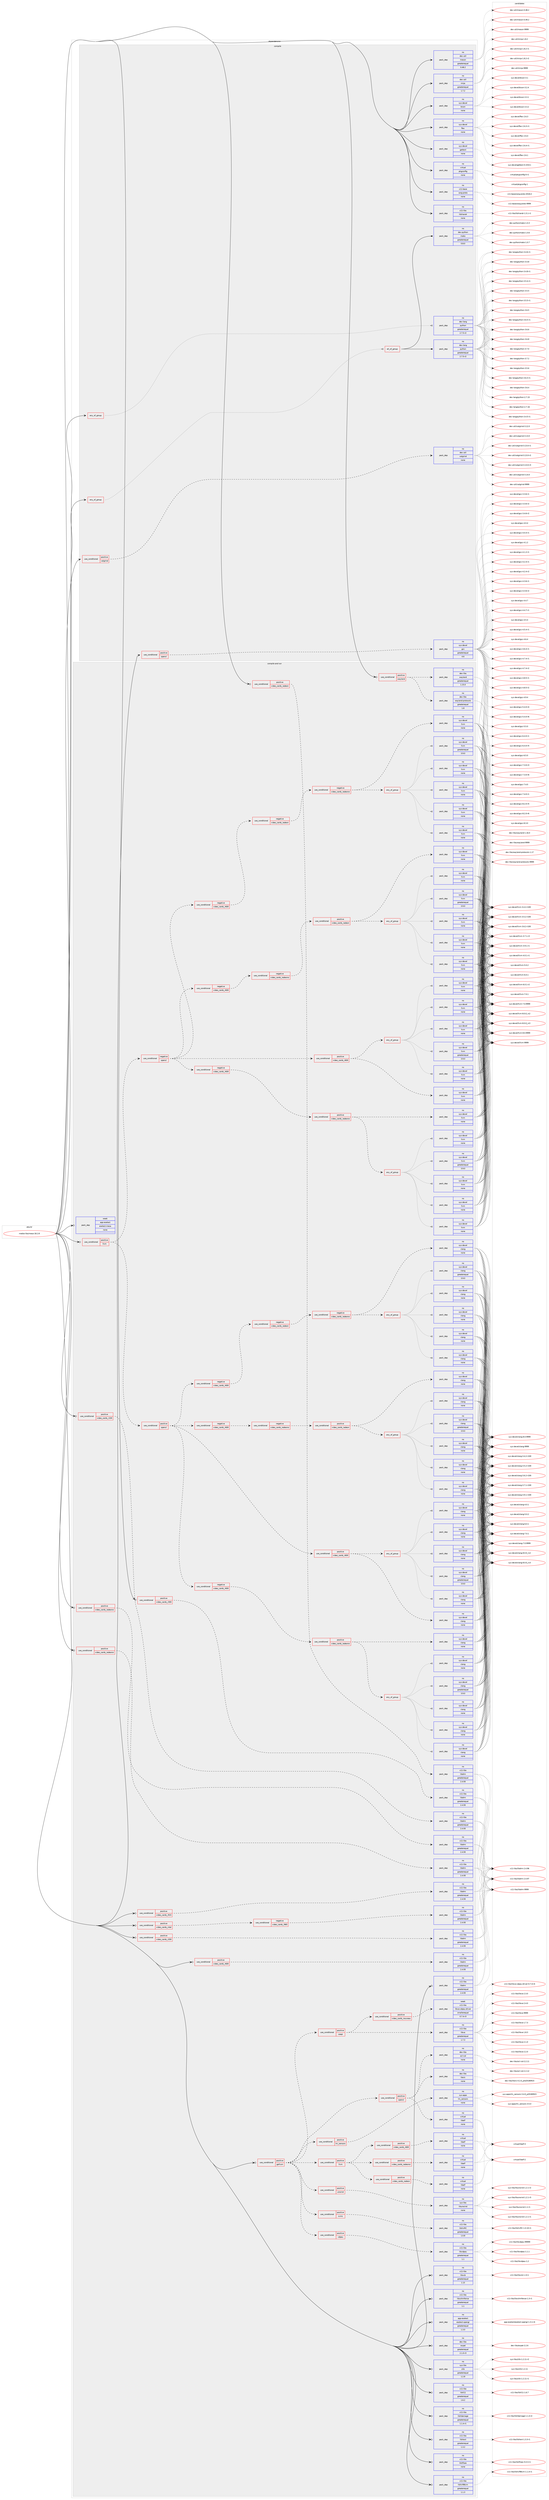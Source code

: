 digraph prolog {

# *************
# Graph options
# *************

newrank=true;
concentrate=true;
compound=true;
graph [rankdir=LR,fontname=Helvetica,fontsize=10,ranksep=1.5];#, ranksep=2.5, nodesep=0.2];
edge  [arrowhead=vee];
node  [fontname=Helvetica,fontsize=10];

# **********
# The ebuild
# **********

subgraph cluster_leftcol {
color=gray;
rank=same;
label=<<i>ebuild</i>>;
id [label="media-libs/mesa-18.2.8", color=red, width=4, href="../media-libs/mesa-18.2.8.svg"];
}

# ****************
# The dependencies
# ****************

subgraph cluster_midcol {
color=gray;
label=<<i>dependencies</i>>;
subgraph cluster_compile {
fillcolor="#eeeeee";
style=filled;
label=<<i>compile</i>>;
subgraph any25169 {
dependency1614747 [label=<<TABLE BORDER="0" CELLBORDER="1" CELLSPACING="0" CELLPADDING="4"><TR><TD CELLPADDING="10">any_of_group</TD></TR></TABLE>>, shape=none, color=red];subgraph all706 {
dependency1614748 [label=<<TABLE BORDER="0" CELLBORDER="1" CELLSPACING="0" CELLPADDING="4"><TR><TD CELLPADDING="10">all_of_group</TD></TR></TABLE>>, shape=none, color=red];subgraph pack1154008 {
dependency1614749 [label=<<TABLE BORDER="0" CELLBORDER="1" CELLSPACING="0" CELLPADDING="4" WIDTH="220"><TR><TD ROWSPAN="6" CELLPADDING="30">pack_dep</TD></TR><TR><TD WIDTH="110">no</TD></TR><TR><TD>dev-lang</TD></TR><TR><TD>python</TD></TR><TR><TD>greaterequal</TD></TR><TR><TD>2.7.5-r2</TD></TR></TABLE>>, shape=none, color=blue];
}
dependency1614748:e -> dependency1614749:w [weight=20,style="solid",arrowhead="inv"];
subgraph pack1154009 {
dependency1614750 [label=<<TABLE BORDER="0" CELLBORDER="1" CELLSPACING="0" CELLPADDING="4" WIDTH="220"><TR><TD ROWSPAN="6" CELLPADDING="30">pack_dep</TD></TR><TR><TD WIDTH="110">no</TD></TR><TR><TD>dev-python</TD></TR><TR><TD>mako</TD></TR><TR><TD>greaterequal</TD></TR><TR><TD>0.8.0</TD></TR></TABLE>>, shape=none, color=blue];
}
dependency1614748:e -> dependency1614750:w [weight=20,style="solid",arrowhead="inv"];
}
dependency1614747:e -> dependency1614748:w [weight=20,style="dotted",arrowhead="oinv"];
}
id:e -> dependency1614747:w [weight=20,style="solid",arrowhead="vee"];
subgraph any25170 {
dependency1614751 [label=<<TABLE BORDER="0" CELLBORDER="1" CELLSPACING="0" CELLPADDING="4"><TR><TD CELLPADDING="10">any_of_group</TD></TR></TABLE>>, shape=none, color=red];subgraph pack1154010 {
dependency1614752 [label=<<TABLE BORDER="0" CELLBORDER="1" CELLSPACING="0" CELLPADDING="4" WIDTH="220"><TR><TD ROWSPAN="6" CELLPADDING="30">pack_dep</TD></TR><TR><TD WIDTH="110">no</TD></TR><TR><TD>dev-lang</TD></TR><TR><TD>python</TD></TR><TR><TD>greaterequal</TD></TR><TR><TD>2.7.5-r2</TD></TR></TABLE>>, shape=none, color=blue];
}
dependency1614751:e -> dependency1614752:w [weight=20,style="dotted",arrowhead="oinv"];
}
id:e -> dependency1614751:w [weight=20,style="solid",arrowhead="vee"];
subgraph cond434867 {
dependency1614753 [label=<<TABLE BORDER="0" CELLBORDER="1" CELLSPACING="0" CELLPADDING="4"><TR><TD ROWSPAN="3" CELLPADDING="10">use_conditional</TD></TR><TR><TD>positive</TD></TR><TR><TD>opencl</TD></TR></TABLE>>, shape=none, color=red];
subgraph pack1154011 {
dependency1614754 [label=<<TABLE BORDER="0" CELLBORDER="1" CELLSPACING="0" CELLPADDING="4" WIDTH="220"><TR><TD ROWSPAN="6" CELLPADDING="30">pack_dep</TD></TR><TR><TD WIDTH="110">no</TD></TR><TR><TD>sys-devel</TD></TR><TR><TD>gcc</TD></TR><TR><TD>greaterequal</TD></TR><TR><TD>4.6</TD></TR></TABLE>>, shape=none, color=blue];
}
dependency1614753:e -> dependency1614754:w [weight=20,style="dashed",arrowhead="vee"];
}
id:e -> dependency1614753:w [weight=20,style="solid",arrowhead="vee"];
subgraph cond434868 {
dependency1614755 [label=<<TABLE BORDER="0" CELLBORDER="1" CELLSPACING="0" CELLPADDING="4"><TR><TD ROWSPAN="3" CELLPADDING="10">use_conditional</TD></TR><TR><TD>positive</TD></TR><TR><TD>valgrind</TD></TR></TABLE>>, shape=none, color=red];
subgraph pack1154012 {
dependency1614756 [label=<<TABLE BORDER="0" CELLBORDER="1" CELLSPACING="0" CELLPADDING="4" WIDTH="220"><TR><TD ROWSPAN="6" CELLPADDING="30">pack_dep</TD></TR><TR><TD WIDTH="110">no</TD></TR><TR><TD>dev-util</TD></TR><TR><TD>valgrind</TD></TR><TR><TD>none</TD></TR><TR><TD></TD></TR></TABLE>>, shape=none, color=blue];
}
dependency1614755:e -> dependency1614756:w [weight=20,style="dashed",arrowhead="vee"];
}
id:e -> dependency1614755:w [weight=20,style="solid",arrowhead="vee"];
subgraph pack1154013 {
dependency1614757 [label=<<TABLE BORDER="0" CELLBORDER="1" CELLSPACING="0" CELLPADDING="4" WIDTH="220"><TR><TD ROWSPAN="6" CELLPADDING="30">pack_dep</TD></TR><TR><TD WIDTH="110">no</TD></TR><TR><TD>dev-util</TD></TR><TR><TD>meson</TD></TR><TR><TD>greaterequal</TD></TR><TR><TD>0.48.2</TD></TR></TABLE>>, shape=none, color=blue];
}
id:e -> dependency1614757:w [weight=20,style="solid",arrowhead="vee"];
subgraph pack1154014 {
dependency1614758 [label=<<TABLE BORDER="0" CELLBORDER="1" CELLSPACING="0" CELLPADDING="4" WIDTH="220"><TR><TD ROWSPAN="6" CELLPADDING="30">pack_dep</TD></TR><TR><TD WIDTH="110">no</TD></TR><TR><TD>dev-util</TD></TR><TR><TD>ninja</TD></TR><TR><TD>greaterequal</TD></TR><TR><TD>1.7.2</TD></TR></TABLE>>, shape=none, color=blue];
}
id:e -> dependency1614758:w [weight=20,style="solid",arrowhead="vee"];
subgraph pack1154015 {
dependency1614759 [label=<<TABLE BORDER="0" CELLBORDER="1" CELLSPACING="0" CELLPADDING="4" WIDTH="220"><TR><TD ROWSPAN="6" CELLPADDING="30">pack_dep</TD></TR><TR><TD WIDTH="110">no</TD></TR><TR><TD>sys-devel</TD></TR><TR><TD>bison</TD></TR><TR><TD>none</TD></TR><TR><TD></TD></TR></TABLE>>, shape=none, color=blue];
}
id:e -> dependency1614759:w [weight=20,style="solid",arrowhead="vee"];
subgraph pack1154016 {
dependency1614760 [label=<<TABLE BORDER="0" CELLBORDER="1" CELLSPACING="0" CELLPADDING="4" WIDTH="220"><TR><TD ROWSPAN="6" CELLPADDING="30">pack_dep</TD></TR><TR><TD WIDTH="110">no</TD></TR><TR><TD>sys-devel</TD></TR><TR><TD>flex</TD></TR><TR><TD>none</TD></TR><TR><TD></TD></TR></TABLE>>, shape=none, color=blue];
}
id:e -> dependency1614760:w [weight=20,style="solid",arrowhead="vee"];
subgraph pack1154017 {
dependency1614761 [label=<<TABLE BORDER="0" CELLBORDER="1" CELLSPACING="0" CELLPADDING="4" WIDTH="220"><TR><TD ROWSPAN="6" CELLPADDING="30">pack_dep</TD></TR><TR><TD WIDTH="110">no</TD></TR><TR><TD>sys-devel</TD></TR><TR><TD>gettext</TD></TR><TR><TD>none</TD></TR><TR><TD></TD></TR></TABLE>>, shape=none, color=blue];
}
id:e -> dependency1614761:w [weight=20,style="solid",arrowhead="vee"];
subgraph pack1154018 {
dependency1614762 [label=<<TABLE BORDER="0" CELLBORDER="1" CELLSPACING="0" CELLPADDING="4" WIDTH="220"><TR><TD ROWSPAN="6" CELLPADDING="30">pack_dep</TD></TR><TR><TD WIDTH="110">no</TD></TR><TR><TD>virtual</TD></TR><TR><TD>pkgconfig</TD></TR><TR><TD>none</TD></TR><TR><TD></TD></TR></TABLE>>, shape=none, color=blue];
}
id:e -> dependency1614762:w [weight=20,style="solid",arrowhead="vee"];
subgraph pack1154019 {
dependency1614763 [label=<<TABLE BORDER="0" CELLBORDER="1" CELLSPACING="0" CELLPADDING="4" WIDTH="220"><TR><TD ROWSPAN="6" CELLPADDING="30">pack_dep</TD></TR><TR><TD WIDTH="110">no</TD></TR><TR><TD>x11-base</TD></TR><TR><TD>xorg-proto</TD></TR><TR><TD>none</TD></TR><TR><TD></TD></TR></TABLE>>, shape=none, color=blue];
}
id:e -> dependency1614763:w [weight=20,style="solid",arrowhead="vee"];
subgraph pack1154020 {
dependency1614764 [label=<<TABLE BORDER="0" CELLBORDER="1" CELLSPACING="0" CELLPADDING="4" WIDTH="220"><TR><TD ROWSPAN="6" CELLPADDING="30">pack_dep</TD></TR><TR><TD WIDTH="110">no</TD></TR><TR><TD>x11-libs</TD></TR><TR><TD>libXrandr</TD></TR><TR><TD>none</TD></TR><TR><TD></TD></TR></TABLE>>, shape=none, color=blue];
}
id:e -> dependency1614764:w [weight=20,style="solid",arrowhead="vee"];
}
subgraph cluster_compileandrun {
fillcolor="#eeeeee";
style=filled;
label=<<i>compile and run</i>>;
subgraph cond434869 {
dependency1614765 [label=<<TABLE BORDER="0" CELLBORDER="1" CELLSPACING="0" CELLPADDING="4"><TR><TD ROWSPAN="3" CELLPADDING="10">use_conditional</TD></TR><TR><TD>positive</TD></TR><TR><TD>gallium</TD></TR></TABLE>>, shape=none, color=red];
subgraph cond434870 {
dependency1614766 [label=<<TABLE BORDER="0" CELLBORDER="1" CELLSPACING="0" CELLPADDING="4"><TR><TD ROWSPAN="3" CELLPADDING="10">use_conditional</TD></TR><TR><TD>positive</TD></TR><TR><TD>unwind</TD></TR></TABLE>>, shape=none, color=red];
subgraph pack1154021 {
dependency1614767 [label=<<TABLE BORDER="0" CELLBORDER="1" CELLSPACING="0" CELLPADDING="4" WIDTH="220"><TR><TD ROWSPAN="6" CELLPADDING="30">pack_dep</TD></TR><TR><TD WIDTH="110">no</TD></TR><TR><TD>sys-libs</TD></TR><TR><TD>libunwind</TD></TR><TR><TD>none</TD></TR><TR><TD></TD></TR></TABLE>>, shape=none, color=blue];
}
dependency1614766:e -> dependency1614767:w [weight=20,style="dashed",arrowhead="vee"];
}
dependency1614765:e -> dependency1614766:w [weight=20,style="dashed",arrowhead="vee"];
subgraph cond434871 {
dependency1614768 [label=<<TABLE BORDER="0" CELLBORDER="1" CELLSPACING="0" CELLPADDING="4"><TR><TD ROWSPAN="3" CELLPADDING="10">use_conditional</TD></TR><TR><TD>positive</TD></TR><TR><TD>llvm</TD></TR></TABLE>>, shape=none, color=red];
subgraph cond434872 {
dependency1614769 [label=<<TABLE BORDER="0" CELLBORDER="1" CELLSPACING="0" CELLPADDING="4"><TR><TD ROWSPAN="3" CELLPADDING="10">use_conditional</TD></TR><TR><TD>positive</TD></TR><TR><TD>video_cards_radeonsi</TD></TR></TABLE>>, shape=none, color=red];
subgraph pack1154022 {
dependency1614770 [label=<<TABLE BORDER="0" CELLBORDER="1" CELLSPACING="0" CELLPADDING="4" WIDTH="220"><TR><TD ROWSPAN="6" CELLPADDING="30">pack_dep</TD></TR><TR><TD WIDTH="110">no</TD></TR><TR><TD>virtual</TD></TR><TR><TD>libelf</TD></TR><TR><TD>none</TD></TR><TR><TD></TD></TR></TABLE>>, shape=none, color=blue];
}
dependency1614769:e -> dependency1614770:w [weight=20,style="dashed",arrowhead="vee"];
}
dependency1614768:e -> dependency1614769:w [weight=20,style="dashed",arrowhead="vee"];
subgraph cond434873 {
dependency1614771 [label=<<TABLE BORDER="0" CELLBORDER="1" CELLSPACING="0" CELLPADDING="4"><TR><TD ROWSPAN="3" CELLPADDING="10">use_conditional</TD></TR><TR><TD>positive</TD></TR><TR><TD>video_cards_r600</TD></TR></TABLE>>, shape=none, color=red];
subgraph pack1154023 {
dependency1614772 [label=<<TABLE BORDER="0" CELLBORDER="1" CELLSPACING="0" CELLPADDING="4" WIDTH="220"><TR><TD ROWSPAN="6" CELLPADDING="30">pack_dep</TD></TR><TR><TD WIDTH="110">no</TD></TR><TR><TD>virtual</TD></TR><TR><TD>libelf</TD></TR><TR><TD>none</TD></TR><TR><TD></TD></TR></TABLE>>, shape=none, color=blue];
}
dependency1614771:e -> dependency1614772:w [weight=20,style="dashed",arrowhead="vee"];
}
dependency1614768:e -> dependency1614771:w [weight=20,style="dashed",arrowhead="vee"];
subgraph cond434874 {
dependency1614773 [label=<<TABLE BORDER="0" CELLBORDER="1" CELLSPACING="0" CELLPADDING="4"><TR><TD ROWSPAN="3" CELLPADDING="10">use_conditional</TD></TR><TR><TD>positive</TD></TR><TR><TD>video_cards_radeon</TD></TR></TABLE>>, shape=none, color=red];
subgraph pack1154024 {
dependency1614774 [label=<<TABLE BORDER="0" CELLBORDER="1" CELLSPACING="0" CELLPADDING="4" WIDTH="220"><TR><TD ROWSPAN="6" CELLPADDING="30">pack_dep</TD></TR><TR><TD WIDTH="110">no</TD></TR><TR><TD>virtual</TD></TR><TR><TD>libelf</TD></TR><TR><TD>none</TD></TR><TR><TD></TD></TR></TABLE>>, shape=none, color=blue];
}
dependency1614773:e -> dependency1614774:w [weight=20,style="dashed",arrowhead="vee"];
}
dependency1614768:e -> dependency1614773:w [weight=20,style="dashed",arrowhead="vee"];
}
dependency1614765:e -> dependency1614768:w [weight=20,style="dashed",arrowhead="vee"];
subgraph cond434875 {
dependency1614775 [label=<<TABLE BORDER="0" CELLBORDER="1" CELLSPACING="0" CELLPADDING="4"><TR><TD ROWSPAN="3" CELLPADDING="10">use_conditional</TD></TR><TR><TD>positive</TD></TR><TR><TD>lm_sensors</TD></TR></TABLE>>, shape=none, color=red];
subgraph pack1154025 {
dependency1614776 [label=<<TABLE BORDER="0" CELLBORDER="1" CELLSPACING="0" CELLPADDING="4" WIDTH="220"><TR><TD ROWSPAN="6" CELLPADDING="30">pack_dep</TD></TR><TR><TD WIDTH="110">no</TD></TR><TR><TD>sys-apps</TD></TR><TR><TD>lm_sensors</TD></TR><TR><TD>none</TD></TR><TR><TD></TD></TR></TABLE>>, shape=none, color=blue];
}
dependency1614775:e -> dependency1614776:w [weight=20,style="dashed",arrowhead="vee"];
}
dependency1614765:e -> dependency1614775:w [weight=20,style="dashed",arrowhead="vee"];
subgraph cond434876 {
dependency1614777 [label=<<TABLE BORDER="0" CELLBORDER="1" CELLSPACING="0" CELLPADDING="4"><TR><TD ROWSPAN="3" CELLPADDING="10">use_conditional</TD></TR><TR><TD>positive</TD></TR><TR><TD>opencl</TD></TR></TABLE>>, shape=none, color=red];
subgraph pack1154026 {
dependency1614778 [label=<<TABLE BORDER="0" CELLBORDER="1" CELLSPACING="0" CELLPADDING="4" WIDTH="220"><TR><TD ROWSPAN="6" CELLPADDING="30">pack_dep</TD></TR><TR><TD WIDTH="110">no</TD></TR><TR><TD>dev-libs</TD></TR><TR><TD>ocl-icd</TD></TR><TR><TD>none</TD></TR><TR><TD></TD></TR></TABLE>>, shape=none, color=blue];
}
dependency1614777:e -> dependency1614778:w [weight=20,style="dashed",arrowhead="vee"];
subgraph pack1154027 {
dependency1614779 [label=<<TABLE BORDER="0" CELLBORDER="1" CELLSPACING="0" CELLPADDING="4" WIDTH="220"><TR><TD ROWSPAN="6" CELLPADDING="30">pack_dep</TD></TR><TR><TD WIDTH="110">no</TD></TR><TR><TD>dev-libs</TD></TR><TR><TD>libclc</TD></TR><TR><TD>none</TD></TR><TR><TD></TD></TR></TABLE>>, shape=none, color=blue];
}
dependency1614777:e -> dependency1614779:w [weight=20,style="dashed",arrowhead="vee"];
subgraph pack1154028 {
dependency1614780 [label=<<TABLE BORDER="0" CELLBORDER="1" CELLSPACING="0" CELLPADDING="4" WIDTH="220"><TR><TD ROWSPAN="6" CELLPADDING="30">pack_dep</TD></TR><TR><TD WIDTH="110">no</TD></TR><TR><TD>virtual</TD></TR><TR><TD>libelf</TD></TR><TR><TD>none</TD></TR><TR><TD></TD></TR></TABLE>>, shape=none, color=blue];
}
dependency1614777:e -> dependency1614780:w [weight=20,style="dashed",arrowhead="vee"];
}
dependency1614765:e -> dependency1614777:w [weight=20,style="dashed",arrowhead="vee"];
subgraph cond434877 {
dependency1614781 [label=<<TABLE BORDER="0" CELLBORDER="1" CELLSPACING="0" CELLPADDING="4"><TR><TD ROWSPAN="3" CELLPADDING="10">use_conditional</TD></TR><TR><TD>positive</TD></TR><TR><TD>vaapi</TD></TR></TABLE>>, shape=none, color=red];
subgraph pack1154029 {
dependency1614782 [label=<<TABLE BORDER="0" CELLBORDER="1" CELLSPACING="0" CELLPADDING="4" WIDTH="220"><TR><TD ROWSPAN="6" CELLPADDING="30">pack_dep</TD></TR><TR><TD WIDTH="110">no</TD></TR><TR><TD>x11-libs</TD></TR><TR><TD>libva</TD></TR><TR><TD>greaterequal</TD></TR><TR><TD>1.7.3</TD></TR></TABLE>>, shape=none, color=blue];
}
dependency1614781:e -> dependency1614782:w [weight=20,style="dashed",arrowhead="vee"];
subgraph cond434878 {
dependency1614783 [label=<<TABLE BORDER="0" CELLBORDER="1" CELLSPACING="0" CELLPADDING="4"><TR><TD ROWSPAN="3" CELLPADDING="10">use_conditional</TD></TR><TR><TD>positive</TD></TR><TR><TD>video_cards_nouveau</TD></TR></TABLE>>, shape=none, color=red];
subgraph pack1154030 {
dependency1614784 [label=<<TABLE BORDER="0" CELLBORDER="1" CELLSPACING="0" CELLPADDING="4" WIDTH="220"><TR><TD ROWSPAN="6" CELLPADDING="30">pack_dep</TD></TR><TR><TD WIDTH="110">weak</TD></TR><TR><TD>x11-libs</TD></TR><TR><TD>libva-vdpau-driver</TD></TR><TR><TD>smallerequal</TD></TR><TR><TD>0.7.4-r3</TD></TR></TABLE>>, shape=none, color=blue];
}
dependency1614783:e -> dependency1614784:w [weight=20,style="dashed",arrowhead="vee"];
}
dependency1614781:e -> dependency1614783:w [weight=20,style="dashed",arrowhead="vee"];
}
dependency1614765:e -> dependency1614781:w [weight=20,style="dashed",arrowhead="vee"];
subgraph cond434879 {
dependency1614785 [label=<<TABLE BORDER="0" CELLBORDER="1" CELLSPACING="0" CELLPADDING="4"><TR><TD ROWSPAN="3" CELLPADDING="10">use_conditional</TD></TR><TR><TD>positive</TD></TR><TR><TD>vdpau</TD></TR></TABLE>>, shape=none, color=red];
subgraph pack1154031 {
dependency1614786 [label=<<TABLE BORDER="0" CELLBORDER="1" CELLSPACING="0" CELLPADDING="4" WIDTH="220"><TR><TD ROWSPAN="6" CELLPADDING="30">pack_dep</TD></TR><TR><TD WIDTH="110">no</TD></TR><TR><TD>x11-libs</TD></TR><TR><TD>libvdpau</TD></TR><TR><TD>greaterequal</TD></TR><TR><TD>1.1</TD></TR></TABLE>>, shape=none, color=blue];
}
dependency1614785:e -> dependency1614786:w [weight=20,style="dashed",arrowhead="vee"];
}
dependency1614765:e -> dependency1614785:w [weight=20,style="dashed",arrowhead="vee"];
subgraph cond434880 {
dependency1614787 [label=<<TABLE BORDER="0" CELLBORDER="1" CELLSPACING="0" CELLPADDING="4"><TR><TD ROWSPAN="3" CELLPADDING="10">use_conditional</TD></TR><TR><TD>positive</TD></TR><TR><TD>xvmc</TD></TR></TABLE>>, shape=none, color=red];
subgraph pack1154032 {
dependency1614788 [label=<<TABLE BORDER="0" CELLBORDER="1" CELLSPACING="0" CELLPADDING="4" WIDTH="220"><TR><TD ROWSPAN="6" CELLPADDING="30">pack_dep</TD></TR><TR><TD WIDTH="110">no</TD></TR><TR><TD>x11-libs</TD></TR><TR><TD>libXvMC</TD></TR><TR><TD>greaterequal</TD></TR><TR><TD>1.0.8</TD></TR></TABLE>>, shape=none, color=blue];
}
dependency1614787:e -> dependency1614788:w [weight=20,style="dashed",arrowhead="vee"];
}
dependency1614765:e -> dependency1614787:w [weight=20,style="dashed",arrowhead="vee"];
}
id:e -> dependency1614765:w [weight=20,style="solid",arrowhead="odotvee"];
subgraph cond434881 {
dependency1614789 [label=<<TABLE BORDER="0" CELLBORDER="1" CELLSPACING="0" CELLPADDING="4"><TR><TD ROWSPAN="3" CELLPADDING="10">use_conditional</TD></TR><TR><TD>positive</TD></TR><TR><TD>llvm</TD></TR></TABLE>>, shape=none, color=red];
subgraph cond434882 {
dependency1614790 [label=<<TABLE BORDER="0" CELLBORDER="1" CELLSPACING="0" CELLPADDING="4"><TR><TD ROWSPAN="3" CELLPADDING="10">use_conditional</TD></TR><TR><TD>positive</TD></TR><TR><TD>opencl</TD></TR></TABLE>>, shape=none, color=red];
subgraph cond434883 {
dependency1614791 [label=<<TABLE BORDER="0" CELLBORDER="1" CELLSPACING="0" CELLPADDING="4"><TR><TD ROWSPAN="3" CELLPADDING="10">use_conditional</TD></TR><TR><TD>positive</TD></TR><TR><TD>video_cards_r600</TD></TR></TABLE>>, shape=none, color=red];
subgraph any25171 {
dependency1614792 [label=<<TABLE BORDER="0" CELLBORDER="1" CELLSPACING="0" CELLPADDING="4"><TR><TD CELLPADDING="10">any_of_group</TD></TR></TABLE>>, shape=none, color=red];subgraph pack1154033 {
dependency1614793 [label=<<TABLE BORDER="0" CELLBORDER="1" CELLSPACING="0" CELLPADDING="4" WIDTH="220"><TR><TD ROWSPAN="6" CELLPADDING="30">pack_dep</TD></TR><TR><TD WIDTH="110">no</TD></TR><TR><TD>sys-devel</TD></TR><TR><TD>clang</TD></TR><TR><TD>none</TD></TR><TR><TD></TD></TR></TABLE>>, shape=none, color=blue];
}
dependency1614792:e -> dependency1614793:w [weight=20,style="dotted",arrowhead="oinv"];
subgraph pack1154034 {
dependency1614794 [label=<<TABLE BORDER="0" CELLBORDER="1" CELLSPACING="0" CELLPADDING="4" WIDTH="220"><TR><TD ROWSPAN="6" CELLPADDING="30">pack_dep</TD></TR><TR><TD WIDTH="110">no</TD></TR><TR><TD>sys-devel</TD></TR><TR><TD>clang</TD></TR><TR><TD>none</TD></TR><TR><TD></TD></TR></TABLE>>, shape=none, color=blue];
}
dependency1614792:e -> dependency1614794:w [weight=20,style="dotted",arrowhead="oinv"];
subgraph pack1154035 {
dependency1614795 [label=<<TABLE BORDER="0" CELLBORDER="1" CELLSPACING="0" CELLPADDING="4" WIDTH="220"><TR><TD ROWSPAN="6" CELLPADDING="30">pack_dep</TD></TR><TR><TD WIDTH="110">no</TD></TR><TR><TD>sys-devel</TD></TR><TR><TD>clang</TD></TR><TR><TD>none</TD></TR><TR><TD></TD></TR></TABLE>>, shape=none, color=blue];
}
dependency1614792:e -> dependency1614795:w [weight=20,style="dotted",arrowhead="oinv"];
subgraph pack1154036 {
dependency1614796 [label=<<TABLE BORDER="0" CELLBORDER="1" CELLSPACING="0" CELLPADDING="4" WIDTH="220"><TR><TD ROWSPAN="6" CELLPADDING="30">pack_dep</TD></TR><TR><TD WIDTH="110">no</TD></TR><TR><TD>sys-devel</TD></TR><TR><TD>clang</TD></TR><TR><TD>none</TD></TR><TR><TD></TD></TR></TABLE>>, shape=none, color=blue];
}
dependency1614792:e -> dependency1614796:w [weight=20,style="dotted",arrowhead="oinv"];
subgraph pack1154037 {
dependency1614797 [label=<<TABLE BORDER="0" CELLBORDER="1" CELLSPACING="0" CELLPADDING="4" WIDTH="220"><TR><TD ROWSPAN="6" CELLPADDING="30">pack_dep</TD></TR><TR><TD WIDTH="110">no</TD></TR><TR><TD>sys-devel</TD></TR><TR><TD>clang</TD></TR><TR><TD>greaterequal</TD></TR><TR><TD>3.9.0</TD></TR></TABLE>>, shape=none, color=blue];
}
dependency1614792:e -> dependency1614797:w [weight=20,style="dotted",arrowhead="oinv"];
}
dependency1614791:e -> dependency1614792:w [weight=20,style="dashed",arrowhead="vee"];
subgraph pack1154038 {
dependency1614798 [label=<<TABLE BORDER="0" CELLBORDER="1" CELLSPACING="0" CELLPADDING="4" WIDTH="220"><TR><TD ROWSPAN="6" CELLPADDING="30">pack_dep</TD></TR><TR><TD WIDTH="110">no</TD></TR><TR><TD>sys-devel</TD></TR><TR><TD>clang</TD></TR><TR><TD>none</TD></TR><TR><TD></TD></TR></TABLE>>, shape=none, color=blue];
}
dependency1614791:e -> dependency1614798:w [weight=20,style="dashed",arrowhead="vee"];
}
dependency1614790:e -> dependency1614791:w [weight=20,style="dashed",arrowhead="vee"];
subgraph cond434884 {
dependency1614799 [label=<<TABLE BORDER="0" CELLBORDER="1" CELLSPACING="0" CELLPADDING="4"><TR><TD ROWSPAN="3" CELLPADDING="10">use_conditional</TD></TR><TR><TD>negative</TD></TR><TR><TD>video_cards_r600</TD></TR></TABLE>>, shape=none, color=red];
subgraph cond434885 {
dependency1614800 [label=<<TABLE BORDER="0" CELLBORDER="1" CELLSPACING="0" CELLPADDING="4"><TR><TD ROWSPAN="3" CELLPADDING="10">use_conditional</TD></TR><TR><TD>positive</TD></TR><TR><TD>video_cards_radeonsi</TD></TR></TABLE>>, shape=none, color=red];
subgraph any25172 {
dependency1614801 [label=<<TABLE BORDER="0" CELLBORDER="1" CELLSPACING="0" CELLPADDING="4"><TR><TD CELLPADDING="10">any_of_group</TD></TR></TABLE>>, shape=none, color=red];subgraph pack1154039 {
dependency1614802 [label=<<TABLE BORDER="0" CELLBORDER="1" CELLSPACING="0" CELLPADDING="4" WIDTH="220"><TR><TD ROWSPAN="6" CELLPADDING="30">pack_dep</TD></TR><TR><TD WIDTH="110">no</TD></TR><TR><TD>sys-devel</TD></TR><TR><TD>clang</TD></TR><TR><TD>none</TD></TR><TR><TD></TD></TR></TABLE>>, shape=none, color=blue];
}
dependency1614801:e -> dependency1614802:w [weight=20,style="dotted",arrowhead="oinv"];
subgraph pack1154040 {
dependency1614803 [label=<<TABLE BORDER="0" CELLBORDER="1" CELLSPACING="0" CELLPADDING="4" WIDTH="220"><TR><TD ROWSPAN="6" CELLPADDING="30">pack_dep</TD></TR><TR><TD WIDTH="110">no</TD></TR><TR><TD>sys-devel</TD></TR><TR><TD>clang</TD></TR><TR><TD>none</TD></TR><TR><TD></TD></TR></TABLE>>, shape=none, color=blue];
}
dependency1614801:e -> dependency1614803:w [weight=20,style="dotted",arrowhead="oinv"];
subgraph pack1154041 {
dependency1614804 [label=<<TABLE BORDER="0" CELLBORDER="1" CELLSPACING="0" CELLPADDING="4" WIDTH="220"><TR><TD ROWSPAN="6" CELLPADDING="30">pack_dep</TD></TR><TR><TD WIDTH="110">no</TD></TR><TR><TD>sys-devel</TD></TR><TR><TD>clang</TD></TR><TR><TD>none</TD></TR><TR><TD></TD></TR></TABLE>>, shape=none, color=blue];
}
dependency1614801:e -> dependency1614804:w [weight=20,style="dotted",arrowhead="oinv"];
subgraph pack1154042 {
dependency1614805 [label=<<TABLE BORDER="0" CELLBORDER="1" CELLSPACING="0" CELLPADDING="4" WIDTH="220"><TR><TD ROWSPAN="6" CELLPADDING="30">pack_dep</TD></TR><TR><TD WIDTH="110">no</TD></TR><TR><TD>sys-devel</TD></TR><TR><TD>clang</TD></TR><TR><TD>none</TD></TR><TR><TD></TD></TR></TABLE>>, shape=none, color=blue];
}
dependency1614801:e -> dependency1614805:w [weight=20,style="dotted",arrowhead="oinv"];
subgraph pack1154043 {
dependency1614806 [label=<<TABLE BORDER="0" CELLBORDER="1" CELLSPACING="0" CELLPADDING="4" WIDTH="220"><TR><TD ROWSPAN="6" CELLPADDING="30">pack_dep</TD></TR><TR><TD WIDTH="110">no</TD></TR><TR><TD>sys-devel</TD></TR><TR><TD>clang</TD></TR><TR><TD>greaterequal</TD></TR><TR><TD>3.9.0</TD></TR></TABLE>>, shape=none, color=blue];
}
dependency1614801:e -> dependency1614806:w [weight=20,style="dotted",arrowhead="oinv"];
}
dependency1614800:e -> dependency1614801:w [weight=20,style="dashed",arrowhead="vee"];
subgraph pack1154044 {
dependency1614807 [label=<<TABLE BORDER="0" CELLBORDER="1" CELLSPACING="0" CELLPADDING="4" WIDTH="220"><TR><TD ROWSPAN="6" CELLPADDING="30">pack_dep</TD></TR><TR><TD WIDTH="110">no</TD></TR><TR><TD>sys-devel</TD></TR><TR><TD>clang</TD></TR><TR><TD>none</TD></TR><TR><TD></TD></TR></TABLE>>, shape=none, color=blue];
}
dependency1614800:e -> dependency1614807:w [weight=20,style="dashed",arrowhead="vee"];
}
dependency1614799:e -> dependency1614800:w [weight=20,style="dashed",arrowhead="vee"];
}
dependency1614790:e -> dependency1614799:w [weight=20,style="dashed",arrowhead="vee"];
subgraph cond434886 {
dependency1614808 [label=<<TABLE BORDER="0" CELLBORDER="1" CELLSPACING="0" CELLPADDING="4"><TR><TD ROWSPAN="3" CELLPADDING="10">use_conditional</TD></TR><TR><TD>negative</TD></TR><TR><TD>video_cards_r600</TD></TR></TABLE>>, shape=none, color=red];
subgraph cond434887 {
dependency1614809 [label=<<TABLE BORDER="0" CELLBORDER="1" CELLSPACING="0" CELLPADDING="4"><TR><TD ROWSPAN="3" CELLPADDING="10">use_conditional</TD></TR><TR><TD>negative</TD></TR><TR><TD>video_cards_radeonsi</TD></TR></TABLE>>, shape=none, color=red];
subgraph cond434888 {
dependency1614810 [label=<<TABLE BORDER="0" CELLBORDER="1" CELLSPACING="0" CELLPADDING="4"><TR><TD ROWSPAN="3" CELLPADDING="10">use_conditional</TD></TR><TR><TD>positive</TD></TR><TR><TD>video_cards_radeon</TD></TR></TABLE>>, shape=none, color=red];
subgraph any25173 {
dependency1614811 [label=<<TABLE BORDER="0" CELLBORDER="1" CELLSPACING="0" CELLPADDING="4"><TR><TD CELLPADDING="10">any_of_group</TD></TR></TABLE>>, shape=none, color=red];subgraph pack1154045 {
dependency1614812 [label=<<TABLE BORDER="0" CELLBORDER="1" CELLSPACING="0" CELLPADDING="4" WIDTH="220"><TR><TD ROWSPAN="6" CELLPADDING="30">pack_dep</TD></TR><TR><TD WIDTH="110">no</TD></TR><TR><TD>sys-devel</TD></TR><TR><TD>clang</TD></TR><TR><TD>none</TD></TR><TR><TD></TD></TR></TABLE>>, shape=none, color=blue];
}
dependency1614811:e -> dependency1614812:w [weight=20,style="dotted",arrowhead="oinv"];
subgraph pack1154046 {
dependency1614813 [label=<<TABLE BORDER="0" CELLBORDER="1" CELLSPACING="0" CELLPADDING="4" WIDTH="220"><TR><TD ROWSPAN="6" CELLPADDING="30">pack_dep</TD></TR><TR><TD WIDTH="110">no</TD></TR><TR><TD>sys-devel</TD></TR><TR><TD>clang</TD></TR><TR><TD>none</TD></TR><TR><TD></TD></TR></TABLE>>, shape=none, color=blue];
}
dependency1614811:e -> dependency1614813:w [weight=20,style="dotted",arrowhead="oinv"];
subgraph pack1154047 {
dependency1614814 [label=<<TABLE BORDER="0" CELLBORDER="1" CELLSPACING="0" CELLPADDING="4" WIDTH="220"><TR><TD ROWSPAN="6" CELLPADDING="30">pack_dep</TD></TR><TR><TD WIDTH="110">no</TD></TR><TR><TD>sys-devel</TD></TR><TR><TD>clang</TD></TR><TR><TD>none</TD></TR><TR><TD></TD></TR></TABLE>>, shape=none, color=blue];
}
dependency1614811:e -> dependency1614814:w [weight=20,style="dotted",arrowhead="oinv"];
subgraph pack1154048 {
dependency1614815 [label=<<TABLE BORDER="0" CELLBORDER="1" CELLSPACING="0" CELLPADDING="4" WIDTH="220"><TR><TD ROWSPAN="6" CELLPADDING="30">pack_dep</TD></TR><TR><TD WIDTH="110">no</TD></TR><TR><TD>sys-devel</TD></TR><TR><TD>clang</TD></TR><TR><TD>none</TD></TR><TR><TD></TD></TR></TABLE>>, shape=none, color=blue];
}
dependency1614811:e -> dependency1614815:w [weight=20,style="dotted",arrowhead="oinv"];
subgraph pack1154049 {
dependency1614816 [label=<<TABLE BORDER="0" CELLBORDER="1" CELLSPACING="0" CELLPADDING="4" WIDTH="220"><TR><TD ROWSPAN="6" CELLPADDING="30">pack_dep</TD></TR><TR><TD WIDTH="110">no</TD></TR><TR><TD>sys-devel</TD></TR><TR><TD>clang</TD></TR><TR><TD>greaterequal</TD></TR><TR><TD>3.9.0</TD></TR></TABLE>>, shape=none, color=blue];
}
dependency1614811:e -> dependency1614816:w [weight=20,style="dotted",arrowhead="oinv"];
}
dependency1614810:e -> dependency1614811:w [weight=20,style="dashed",arrowhead="vee"];
subgraph pack1154050 {
dependency1614817 [label=<<TABLE BORDER="0" CELLBORDER="1" CELLSPACING="0" CELLPADDING="4" WIDTH="220"><TR><TD ROWSPAN="6" CELLPADDING="30">pack_dep</TD></TR><TR><TD WIDTH="110">no</TD></TR><TR><TD>sys-devel</TD></TR><TR><TD>clang</TD></TR><TR><TD>none</TD></TR><TR><TD></TD></TR></TABLE>>, shape=none, color=blue];
}
dependency1614810:e -> dependency1614817:w [weight=20,style="dashed",arrowhead="vee"];
}
dependency1614809:e -> dependency1614810:w [weight=20,style="dashed",arrowhead="vee"];
}
dependency1614808:e -> dependency1614809:w [weight=20,style="dashed",arrowhead="vee"];
}
dependency1614790:e -> dependency1614808:w [weight=20,style="dashed",arrowhead="vee"];
subgraph cond434889 {
dependency1614818 [label=<<TABLE BORDER="0" CELLBORDER="1" CELLSPACING="0" CELLPADDING="4"><TR><TD ROWSPAN="3" CELLPADDING="10">use_conditional</TD></TR><TR><TD>negative</TD></TR><TR><TD>video_cards_r600</TD></TR></TABLE>>, shape=none, color=red];
subgraph cond434890 {
dependency1614819 [label=<<TABLE BORDER="0" CELLBORDER="1" CELLSPACING="0" CELLPADDING="4"><TR><TD ROWSPAN="3" CELLPADDING="10">use_conditional</TD></TR><TR><TD>negative</TD></TR><TR><TD>video_cards_radeon</TD></TR></TABLE>>, shape=none, color=red];
subgraph cond434891 {
dependency1614820 [label=<<TABLE BORDER="0" CELLBORDER="1" CELLSPACING="0" CELLPADDING="4"><TR><TD ROWSPAN="3" CELLPADDING="10">use_conditional</TD></TR><TR><TD>negative</TD></TR><TR><TD>video_cards_radeonsi</TD></TR></TABLE>>, shape=none, color=red];
subgraph any25174 {
dependency1614821 [label=<<TABLE BORDER="0" CELLBORDER="1" CELLSPACING="0" CELLPADDING="4"><TR><TD CELLPADDING="10">any_of_group</TD></TR></TABLE>>, shape=none, color=red];subgraph pack1154051 {
dependency1614822 [label=<<TABLE BORDER="0" CELLBORDER="1" CELLSPACING="0" CELLPADDING="4" WIDTH="220"><TR><TD ROWSPAN="6" CELLPADDING="30">pack_dep</TD></TR><TR><TD WIDTH="110">no</TD></TR><TR><TD>sys-devel</TD></TR><TR><TD>clang</TD></TR><TR><TD>none</TD></TR><TR><TD></TD></TR></TABLE>>, shape=none, color=blue];
}
dependency1614821:e -> dependency1614822:w [weight=20,style="dotted",arrowhead="oinv"];
subgraph pack1154052 {
dependency1614823 [label=<<TABLE BORDER="0" CELLBORDER="1" CELLSPACING="0" CELLPADDING="4" WIDTH="220"><TR><TD ROWSPAN="6" CELLPADDING="30">pack_dep</TD></TR><TR><TD WIDTH="110">no</TD></TR><TR><TD>sys-devel</TD></TR><TR><TD>clang</TD></TR><TR><TD>none</TD></TR><TR><TD></TD></TR></TABLE>>, shape=none, color=blue];
}
dependency1614821:e -> dependency1614823:w [weight=20,style="dotted",arrowhead="oinv"];
subgraph pack1154053 {
dependency1614824 [label=<<TABLE BORDER="0" CELLBORDER="1" CELLSPACING="0" CELLPADDING="4" WIDTH="220"><TR><TD ROWSPAN="6" CELLPADDING="30">pack_dep</TD></TR><TR><TD WIDTH="110">no</TD></TR><TR><TD>sys-devel</TD></TR><TR><TD>clang</TD></TR><TR><TD>none</TD></TR><TR><TD></TD></TR></TABLE>>, shape=none, color=blue];
}
dependency1614821:e -> dependency1614824:w [weight=20,style="dotted",arrowhead="oinv"];
subgraph pack1154054 {
dependency1614825 [label=<<TABLE BORDER="0" CELLBORDER="1" CELLSPACING="0" CELLPADDING="4" WIDTH="220"><TR><TD ROWSPAN="6" CELLPADDING="30">pack_dep</TD></TR><TR><TD WIDTH="110">no</TD></TR><TR><TD>sys-devel</TD></TR><TR><TD>clang</TD></TR><TR><TD>none</TD></TR><TR><TD></TD></TR></TABLE>>, shape=none, color=blue];
}
dependency1614821:e -> dependency1614825:w [weight=20,style="dotted",arrowhead="oinv"];
subgraph pack1154055 {
dependency1614826 [label=<<TABLE BORDER="0" CELLBORDER="1" CELLSPACING="0" CELLPADDING="4" WIDTH="220"><TR><TD ROWSPAN="6" CELLPADDING="30">pack_dep</TD></TR><TR><TD WIDTH="110">no</TD></TR><TR><TD>sys-devel</TD></TR><TR><TD>clang</TD></TR><TR><TD>greaterequal</TD></TR><TR><TD>3.9.0</TD></TR></TABLE>>, shape=none, color=blue];
}
dependency1614821:e -> dependency1614826:w [weight=20,style="dotted",arrowhead="oinv"];
}
dependency1614820:e -> dependency1614821:w [weight=20,style="dashed",arrowhead="vee"];
subgraph pack1154056 {
dependency1614827 [label=<<TABLE BORDER="0" CELLBORDER="1" CELLSPACING="0" CELLPADDING="4" WIDTH="220"><TR><TD ROWSPAN="6" CELLPADDING="30">pack_dep</TD></TR><TR><TD WIDTH="110">no</TD></TR><TR><TD>sys-devel</TD></TR><TR><TD>clang</TD></TR><TR><TD>none</TD></TR><TR><TD></TD></TR></TABLE>>, shape=none, color=blue];
}
dependency1614820:e -> dependency1614827:w [weight=20,style="dashed",arrowhead="vee"];
}
dependency1614819:e -> dependency1614820:w [weight=20,style="dashed",arrowhead="vee"];
}
dependency1614818:e -> dependency1614819:w [weight=20,style="dashed",arrowhead="vee"];
}
dependency1614790:e -> dependency1614818:w [weight=20,style="dashed",arrowhead="vee"];
}
dependency1614789:e -> dependency1614790:w [weight=20,style="dashed",arrowhead="vee"];
subgraph cond434892 {
dependency1614828 [label=<<TABLE BORDER="0" CELLBORDER="1" CELLSPACING="0" CELLPADDING="4"><TR><TD ROWSPAN="3" CELLPADDING="10">use_conditional</TD></TR><TR><TD>negative</TD></TR><TR><TD>opencl</TD></TR></TABLE>>, shape=none, color=red];
subgraph cond434893 {
dependency1614829 [label=<<TABLE BORDER="0" CELLBORDER="1" CELLSPACING="0" CELLPADDING="4"><TR><TD ROWSPAN="3" CELLPADDING="10">use_conditional</TD></TR><TR><TD>positive</TD></TR><TR><TD>video_cards_r600</TD></TR></TABLE>>, shape=none, color=red];
subgraph any25175 {
dependency1614830 [label=<<TABLE BORDER="0" CELLBORDER="1" CELLSPACING="0" CELLPADDING="4"><TR><TD CELLPADDING="10">any_of_group</TD></TR></TABLE>>, shape=none, color=red];subgraph pack1154057 {
dependency1614831 [label=<<TABLE BORDER="0" CELLBORDER="1" CELLSPACING="0" CELLPADDING="4" WIDTH="220"><TR><TD ROWSPAN="6" CELLPADDING="30">pack_dep</TD></TR><TR><TD WIDTH="110">no</TD></TR><TR><TD>sys-devel</TD></TR><TR><TD>llvm</TD></TR><TR><TD>none</TD></TR><TR><TD></TD></TR></TABLE>>, shape=none, color=blue];
}
dependency1614830:e -> dependency1614831:w [weight=20,style="dotted",arrowhead="oinv"];
subgraph pack1154058 {
dependency1614832 [label=<<TABLE BORDER="0" CELLBORDER="1" CELLSPACING="0" CELLPADDING="4" WIDTH="220"><TR><TD ROWSPAN="6" CELLPADDING="30">pack_dep</TD></TR><TR><TD WIDTH="110">no</TD></TR><TR><TD>sys-devel</TD></TR><TR><TD>llvm</TD></TR><TR><TD>none</TD></TR><TR><TD></TD></TR></TABLE>>, shape=none, color=blue];
}
dependency1614830:e -> dependency1614832:w [weight=20,style="dotted",arrowhead="oinv"];
subgraph pack1154059 {
dependency1614833 [label=<<TABLE BORDER="0" CELLBORDER="1" CELLSPACING="0" CELLPADDING="4" WIDTH="220"><TR><TD ROWSPAN="6" CELLPADDING="30">pack_dep</TD></TR><TR><TD WIDTH="110">no</TD></TR><TR><TD>sys-devel</TD></TR><TR><TD>llvm</TD></TR><TR><TD>none</TD></TR><TR><TD></TD></TR></TABLE>>, shape=none, color=blue];
}
dependency1614830:e -> dependency1614833:w [weight=20,style="dotted",arrowhead="oinv"];
subgraph pack1154060 {
dependency1614834 [label=<<TABLE BORDER="0" CELLBORDER="1" CELLSPACING="0" CELLPADDING="4" WIDTH="220"><TR><TD ROWSPAN="6" CELLPADDING="30">pack_dep</TD></TR><TR><TD WIDTH="110">no</TD></TR><TR><TD>sys-devel</TD></TR><TR><TD>llvm</TD></TR><TR><TD>none</TD></TR><TR><TD></TD></TR></TABLE>>, shape=none, color=blue];
}
dependency1614830:e -> dependency1614834:w [weight=20,style="dotted",arrowhead="oinv"];
subgraph pack1154061 {
dependency1614835 [label=<<TABLE BORDER="0" CELLBORDER="1" CELLSPACING="0" CELLPADDING="4" WIDTH="220"><TR><TD ROWSPAN="6" CELLPADDING="30">pack_dep</TD></TR><TR><TD WIDTH="110">no</TD></TR><TR><TD>sys-devel</TD></TR><TR><TD>llvm</TD></TR><TR><TD>greaterequal</TD></TR><TR><TD>3.9.0</TD></TR></TABLE>>, shape=none, color=blue];
}
dependency1614830:e -> dependency1614835:w [weight=20,style="dotted",arrowhead="oinv"];
}
dependency1614829:e -> dependency1614830:w [weight=20,style="dashed",arrowhead="vee"];
subgraph pack1154062 {
dependency1614836 [label=<<TABLE BORDER="0" CELLBORDER="1" CELLSPACING="0" CELLPADDING="4" WIDTH="220"><TR><TD ROWSPAN="6" CELLPADDING="30">pack_dep</TD></TR><TR><TD WIDTH="110">no</TD></TR><TR><TD>sys-devel</TD></TR><TR><TD>llvm</TD></TR><TR><TD>none</TD></TR><TR><TD></TD></TR></TABLE>>, shape=none, color=blue];
}
dependency1614829:e -> dependency1614836:w [weight=20,style="dashed",arrowhead="vee"];
}
dependency1614828:e -> dependency1614829:w [weight=20,style="dashed",arrowhead="vee"];
subgraph cond434894 {
dependency1614837 [label=<<TABLE BORDER="0" CELLBORDER="1" CELLSPACING="0" CELLPADDING="4"><TR><TD ROWSPAN="3" CELLPADDING="10">use_conditional</TD></TR><TR><TD>negative</TD></TR><TR><TD>video_cards_r600</TD></TR></TABLE>>, shape=none, color=red];
subgraph cond434895 {
dependency1614838 [label=<<TABLE BORDER="0" CELLBORDER="1" CELLSPACING="0" CELLPADDING="4"><TR><TD ROWSPAN="3" CELLPADDING="10">use_conditional</TD></TR><TR><TD>positive</TD></TR><TR><TD>video_cards_radeonsi</TD></TR></TABLE>>, shape=none, color=red];
subgraph any25176 {
dependency1614839 [label=<<TABLE BORDER="0" CELLBORDER="1" CELLSPACING="0" CELLPADDING="4"><TR><TD CELLPADDING="10">any_of_group</TD></TR></TABLE>>, shape=none, color=red];subgraph pack1154063 {
dependency1614840 [label=<<TABLE BORDER="0" CELLBORDER="1" CELLSPACING="0" CELLPADDING="4" WIDTH="220"><TR><TD ROWSPAN="6" CELLPADDING="30">pack_dep</TD></TR><TR><TD WIDTH="110">no</TD></TR><TR><TD>sys-devel</TD></TR><TR><TD>llvm</TD></TR><TR><TD>none</TD></TR><TR><TD></TD></TR></TABLE>>, shape=none, color=blue];
}
dependency1614839:e -> dependency1614840:w [weight=20,style="dotted",arrowhead="oinv"];
subgraph pack1154064 {
dependency1614841 [label=<<TABLE BORDER="0" CELLBORDER="1" CELLSPACING="0" CELLPADDING="4" WIDTH="220"><TR><TD ROWSPAN="6" CELLPADDING="30">pack_dep</TD></TR><TR><TD WIDTH="110">no</TD></TR><TR><TD>sys-devel</TD></TR><TR><TD>llvm</TD></TR><TR><TD>none</TD></TR><TR><TD></TD></TR></TABLE>>, shape=none, color=blue];
}
dependency1614839:e -> dependency1614841:w [weight=20,style="dotted",arrowhead="oinv"];
subgraph pack1154065 {
dependency1614842 [label=<<TABLE BORDER="0" CELLBORDER="1" CELLSPACING="0" CELLPADDING="4" WIDTH="220"><TR><TD ROWSPAN="6" CELLPADDING="30">pack_dep</TD></TR><TR><TD WIDTH="110">no</TD></TR><TR><TD>sys-devel</TD></TR><TR><TD>llvm</TD></TR><TR><TD>none</TD></TR><TR><TD></TD></TR></TABLE>>, shape=none, color=blue];
}
dependency1614839:e -> dependency1614842:w [weight=20,style="dotted",arrowhead="oinv"];
subgraph pack1154066 {
dependency1614843 [label=<<TABLE BORDER="0" CELLBORDER="1" CELLSPACING="0" CELLPADDING="4" WIDTH="220"><TR><TD ROWSPAN="6" CELLPADDING="30">pack_dep</TD></TR><TR><TD WIDTH="110">no</TD></TR><TR><TD>sys-devel</TD></TR><TR><TD>llvm</TD></TR><TR><TD>none</TD></TR><TR><TD></TD></TR></TABLE>>, shape=none, color=blue];
}
dependency1614839:e -> dependency1614843:w [weight=20,style="dotted",arrowhead="oinv"];
subgraph pack1154067 {
dependency1614844 [label=<<TABLE BORDER="0" CELLBORDER="1" CELLSPACING="0" CELLPADDING="4" WIDTH="220"><TR><TD ROWSPAN="6" CELLPADDING="30">pack_dep</TD></TR><TR><TD WIDTH="110">no</TD></TR><TR><TD>sys-devel</TD></TR><TR><TD>llvm</TD></TR><TR><TD>greaterequal</TD></TR><TR><TD>3.9.0</TD></TR></TABLE>>, shape=none, color=blue];
}
dependency1614839:e -> dependency1614844:w [weight=20,style="dotted",arrowhead="oinv"];
}
dependency1614838:e -> dependency1614839:w [weight=20,style="dashed",arrowhead="vee"];
subgraph pack1154068 {
dependency1614845 [label=<<TABLE BORDER="0" CELLBORDER="1" CELLSPACING="0" CELLPADDING="4" WIDTH="220"><TR><TD ROWSPAN="6" CELLPADDING="30">pack_dep</TD></TR><TR><TD WIDTH="110">no</TD></TR><TR><TD>sys-devel</TD></TR><TR><TD>llvm</TD></TR><TR><TD>none</TD></TR><TR><TD></TD></TR></TABLE>>, shape=none, color=blue];
}
dependency1614838:e -> dependency1614845:w [weight=20,style="dashed",arrowhead="vee"];
}
dependency1614837:e -> dependency1614838:w [weight=20,style="dashed",arrowhead="vee"];
}
dependency1614828:e -> dependency1614837:w [weight=20,style="dashed",arrowhead="vee"];
subgraph cond434896 {
dependency1614846 [label=<<TABLE BORDER="0" CELLBORDER="1" CELLSPACING="0" CELLPADDING="4"><TR><TD ROWSPAN="3" CELLPADDING="10">use_conditional</TD></TR><TR><TD>negative</TD></TR><TR><TD>video_cards_r600</TD></TR></TABLE>>, shape=none, color=red];
subgraph cond434897 {
dependency1614847 [label=<<TABLE BORDER="0" CELLBORDER="1" CELLSPACING="0" CELLPADDING="4"><TR><TD ROWSPAN="3" CELLPADDING="10">use_conditional</TD></TR><TR><TD>negative</TD></TR><TR><TD>video_cards_radeonsi</TD></TR></TABLE>>, shape=none, color=red];
subgraph cond434898 {
dependency1614848 [label=<<TABLE BORDER="0" CELLBORDER="1" CELLSPACING="0" CELLPADDING="4"><TR><TD ROWSPAN="3" CELLPADDING="10">use_conditional</TD></TR><TR><TD>positive</TD></TR><TR><TD>video_cards_radeon</TD></TR></TABLE>>, shape=none, color=red];
subgraph any25177 {
dependency1614849 [label=<<TABLE BORDER="0" CELLBORDER="1" CELLSPACING="0" CELLPADDING="4"><TR><TD CELLPADDING="10">any_of_group</TD></TR></TABLE>>, shape=none, color=red];subgraph pack1154069 {
dependency1614850 [label=<<TABLE BORDER="0" CELLBORDER="1" CELLSPACING="0" CELLPADDING="4" WIDTH="220"><TR><TD ROWSPAN="6" CELLPADDING="30">pack_dep</TD></TR><TR><TD WIDTH="110">no</TD></TR><TR><TD>sys-devel</TD></TR><TR><TD>llvm</TD></TR><TR><TD>none</TD></TR><TR><TD></TD></TR></TABLE>>, shape=none, color=blue];
}
dependency1614849:e -> dependency1614850:w [weight=20,style="dotted",arrowhead="oinv"];
subgraph pack1154070 {
dependency1614851 [label=<<TABLE BORDER="0" CELLBORDER="1" CELLSPACING="0" CELLPADDING="4" WIDTH="220"><TR><TD ROWSPAN="6" CELLPADDING="30">pack_dep</TD></TR><TR><TD WIDTH="110">no</TD></TR><TR><TD>sys-devel</TD></TR><TR><TD>llvm</TD></TR><TR><TD>none</TD></TR><TR><TD></TD></TR></TABLE>>, shape=none, color=blue];
}
dependency1614849:e -> dependency1614851:w [weight=20,style="dotted",arrowhead="oinv"];
subgraph pack1154071 {
dependency1614852 [label=<<TABLE BORDER="0" CELLBORDER="1" CELLSPACING="0" CELLPADDING="4" WIDTH="220"><TR><TD ROWSPAN="6" CELLPADDING="30">pack_dep</TD></TR><TR><TD WIDTH="110">no</TD></TR><TR><TD>sys-devel</TD></TR><TR><TD>llvm</TD></TR><TR><TD>none</TD></TR><TR><TD></TD></TR></TABLE>>, shape=none, color=blue];
}
dependency1614849:e -> dependency1614852:w [weight=20,style="dotted",arrowhead="oinv"];
subgraph pack1154072 {
dependency1614853 [label=<<TABLE BORDER="0" CELLBORDER="1" CELLSPACING="0" CELLPADDING="4" WIDTH="220"><TR><TD ROWSPAN="6" CELLPADDING="30">pack_dep</TD></TR><TR><TD WIDTH="110">no</TD></TR><TR><TD>sys-devel</TD></TR><TR><TD>llvm</TD></TR><TR><TD>none</TD></TR><TR><TD></TD></TR></TABLE>>, shape=none, color=blue];
}
dependency1614849:e -> dependency1614853:w [weight=20,style="dotted",arrowhead="oinv"];
subgraph pack1154073 {
dependency1614854 [label=<<TABLE BORDER="0" CELLBORDER="1" CELLSPACING="0" CELLPADDING="4" WIDTH="220"><TR><TD ROWSPAN="6" CELLPADDING="30">pack_dep</TD></TR><TR><TD WIDTH="110">no</TD></TR><TR><TD>sys-devel</TD></TR><TR><TD>llvm</TD></TR><TR><TD>greaterequal</TD></TR><TR><TD>3.9.0</TD></TR></TABLE>>, shape=none, color=blue];
}
dependency1614849:e -> dependency1614854:w [weight=20,style="dotted",arrowhead="oinv"];
}
dependency1614848:e -> dependency1614849:w [weight=20,style="dashed",arrowhead="vee"];
subgraph pack1154074 {
dependency1614855 [label=<<TABLE BORDER="0" CELLBORDER="1" CELLSPACING="0" CELLPADDING="4" WIDTH="220"><TR><TD ROWSPAN="6" CELLPADDING="30">pack_dep</TD></TR><TR><TD WIDTH="110">no</TD></TR><TR><TD>sys-devel</TD></TR><TR><TD>llvm</TD></TR><TR><TD>none</TD></TR><TR><TD></TD></TR></TABLE>>, shape=none, color=blue];
}
dependency1614848:e -> dependency1614855:w [weight=20,style="dashed",arrowhead="vee"];
}
dependency1614847:e -> dependency1614848:w [weight=20,style="dashed",arrowhead="vee"];
}
dependency1614846:e -> dependency1614847:w [weight=20,style="dashed",arrowhead="vee"];
}
dependency1614828:e -> dependency1614846:w [weight=20,style="dashed",arrowhead="vee"];
subgraph cond434899 {
dependency1614856 [label=<<TABLE BORDER="0" CELLBORDER="1" CELLSPACING="0" CELLPADDING="4"><TR><TD ROWSPAN="3" CELLPADDING="10">use_conditional</TD></TR><TR><TD>negative</TD></TR><TR><TD>video_cards_r600</TD></TR></TABLE>>, shape=none, color=red];
subgraph cond434900 {
dependency1614857 [label=<<TABLE BORDER="0" CELLBORDER="1" CELLSPACING="0" CELLPADDING="4"><TR><TD ROWSPAN="3" CELLPADDING="10">use_conditional</TD></TR><TR><TD>negative</TD></TR><TR><TD>video_cards_radeon</TD></TR></TABLE>>, shape=none, color=red];
subgraph cond434901 {
dependency1614858 [label=<<TABLE BORDER="0" CELLBORDER="1" CELLSPACING="0" CELLPADDING="4"><TR><TD ROWSPAN="3" CELLPADDING="10">use_conditional</TD></TR><TR><TD>negative</TD></TR><TR><TD>video_cards_radeonsi</TD></TR></TABLE>>, shape=none, color=red];
subgraph any25178 {
dependency1614859 [label=<<TABLE BORDER="0" CELLBORDER="1" CELLSPACING="0" CELLPADDING="4"><TR><TD CELLPADDING="10">any_of_group</TD></TR></TABLE>>, shape=none, color=red];subgraph pack1154075 {
dependency1614860 [label=<<TABLE BORDER="0" CELLBORDER="1" CELLSPACING="0" CELLPADDING="4" WIDTH="220"><TR><TD ROWSPAN="6" CELLPADDING="30">pack_dep</TD></TR><TR><TD WIDTH="110">no</TD></TR><TR><TD>sys-devel</TD></TR><TR><TD>llvm</TD></TR><TR><TD>none</TD></TR><TR><TD></TD></TR></TABLE>>, shape=none, color=blue];
}
dependency1614859:e -> dependency1614860:w [weight=20,style="dotted",arrowhead="oinv"];
subgraph pack1154076 {
dependency1614861 [label=<<TABLE BORDER="0" CELLBORDER="1" CELLSPACING="0" CELLPADDING="4" WIDTH="220"><TR><TD ROWSPAN="6" CELLPADDING="30">pack_dep</TD></TR><TR><TD WIDTH="110">no</TD></TR><TR><TD>sys-devel</TD></TR><TR><TD>llvm</TD></TR><TR><TD>none</TD></TR><TR><TD></TD></TR></TABLE>>, shape=none, color=blue];
}
dependency1614859:e -> dependency1614861:w [weight=20,style="dotted",arrowhead="oinv"];
subgraph pack1154077 {
dependency1614862 [label=<<TABLE BORDER="0" CELLBORDER="1" CELLSPACING="0" CELLPADDING="4" WIDTH="220"><TR><TD ROWSPAN="6" CELLPADDING="30">pack_dep</TD></TR><TR><TD WIDTH="110">no</TD></TR><TR><TD>sys-devel</TD></TR><TR><TD>llvm</TD></TR><TR><TD>none</TD></TR><TR><TD></TD></TR></TABLE>>, shape=none, color=blue];
}
dependency1614859:e -> dependency1614862:w [weight=20,style="dotted",arrowhead="oinv"];
subgraph pack1154078 {
dependency1614863 [label=<<TABLE BORDER="0" CELLBORDER="1" CELLSPACING="0" CELLPADDING="4" WIDTH="220"><TR><TD ROWSPAN="6" CELLPADDING="30">pack_dep</TD></TR><TR><TD WIDTH="110">no</TD></TR><TR><TD>sys-devel</TD></TR><TR><TD>llvm</TD></TR><TR><TD>none</TD></TR><TR><TD></TD></TR></TABLE>>, shape=none, color=blue];
}
dependency1614859:e -> dependency1614863:w [weight=20,style="dotted",arrowhead="oinv"];
subgraph pack1154079 {
dependency1614864 [label=<<TABLE BORDER="0" CELLBORDER="1" CELLSPACING="0" CELLPADDING="4" WIDTH="220"><TR><TD ROWSPAN="6" CELLPADDING="30">pack_dep</TD></TR><TR><TD WIDTH="110">no</TD></TR><TR><TD>sys-devel</TD></TR><TR><TD>llvm</TD></TR><TR><TD>greaterequal</TD></TR><TR><TD>3.9.0</TD></TR></TABLE>>, shape=none, color=blue];
}
dependency1614859:e -> dependency1614864:w [weight=20,style="dotted",arrowhead="oinv"];
}
dependency1614858:e -> dependency1614859:w [weight=20,style="dashed",arrowhead="vee"];
subgraph pack1154080 {
dependency1614865 [label=<<TABLE BORDER="0" CELLBORDER="1" CELLSPACING="0" CELLPADDING="4" WIDTH="220"><TR><TD ROWSPAN="6" CELLPADDING="30">pack_dep</TD></TR><TR><TD WIDTH="110">no</TD></TR><TR><TD>sys-devel</TD></TR><TR><TD>llvm</TD></TR><TR><TD>none</TD></TR><TR><TD></TD></TR></TABLE>>, shape=none, color=blue];
}
dependency1614858:e -> dependency1614865:w [weight=20,style="dashed",arrowhead="vee"];
}
dependency1614857:e -> dependency1614858:w [weight=20,style="dashed",arrowhead="vee"];
}
dependency1614856:e -> dependency1614857:w [weight=20,style="dashed",arrowhead="vee"];
}
dependency1614828:e -> dependency1614856:w [weight=20,style="dashed",arrowhead="vee"];
}
dependency1614789:e -> dependency1614828:w [weight=20,style="dashed",arrowhead="vee"];
}
id:e -> dependency1614789:w [weight=20,style="solid",arrowhead="odotvee"];
subgraph cond434902 {
dependency1614866 [label=<<TABLE BORDER="0" CELLBORDER="1" CELLSPACING="0" CELLPADDING="4"><TR><TD ROWSPAN="3" CELLPADDING="10">use_conditional</TD></TR><TR><TD>positive</TD></TR><TR><TD>video_cards_i915</TD></TR></TABLE>>, shape=none, color=red];
subgraph pack1154081 {
dependency1614867 [label=<<TABLE BORDER="0" CELLBORDER="1" CELLSPACING="0" CELLPADDING="4" WIDTH="220"><TR><TD ROWSPAN="6" CELLPADDING="30">pack_dep</TD></TR><TR><TD WIDTH="110">no</TD></TR><TR><TD>x11-libs</TD></TR><TR><TD>libdrm</TD></TR><TR><TD>greaterequal</TD></TR><TR><TD>2.4.93</TD></TR></TABLE>>, shape=none, color=blue];
}
dependency1614866:e -> dependency1614867:w [weight=20,style="dashed",arrowhead="vee"];
}
id:e -> dependency1614866:w [weight=20,style="solid",arrowhead="odotvee"];
subgraph cond434903 {
dependency1614868 [label=<<TABLE BORDER="0" CELLBORDER="1" CELLSPACING="0" CELLPADDING="4"><TR><TD ROWSPAN="3" CELLPADDING="10">use_conditional</TD></TR><TR><TD>positive</TD></TR><TR><TD>video_cards_intel</TD></TR></TABLE>>, shape=none, color=red];
subgraph cond434904 {
dependency1614869 [label=<<TABLE BORDER="0" CELLBORDER="1" CELLSPACING="0" CELLPADDING="4"><TR><TD ROWSPAN="3" CELLPADDING="10">use_conditional</TD></TR><TR><TD>negative</TD></TR><TR><TD>video_cards_i965</TD></TR></TABLE>>, shape=none, color=red];
subgraph pack1154082 {
dependency1614870 [label=<<TABLE BORDER="0" CELLBORDER="1" CELLSPACING="0" CELLPADDING="4" WIDTH="220"><TR><TD ROWSPAN="6" CELLPADDING="30">pack_dep</TD></TR><TR><TD WIDTH="110">no</TD></TR><TR><TD>x11-libs</TD></TR><TR><TD>libdrm</TD></TR><TR><TD>greaterequal</TD></TR><TR><TD>2.4.93</TD></TR></TABLE>>, shape=none, color=blue];
}
dependency1614869:e -> dependency1614870:w [weight=20,style="dashed",arrowhead="vee"];
}
dependency1614868:e -> dependency1614869:w [weight=20,style="dashed",arrowhead="vee"];
}
id:e -> dependency1614868:w [weight=20,style="solid",arrowhead="odotvee"];
subgraph cond434905 {
dependency1614871 [label=<<TABLE BORDER="0" CELLBORDER="1" CELLSPACING="0" CELLPADDING="4"><TR><TD ROWSPAN="3" CELLPADDING="10">use_conditional</TD></TR><TR><TD>positive</TD></TR><TR><TD>video_cards_r100</TD></TR></TABLE>>, shape=none, color=red];
subgraph pack1154083 {
dependency1614872 [label=<<TABLE BORDER="0" CELLBORDER="1" CELLSPACING="0" CELLPADDING="4" WIDTH="220"><TR><TD ROWSPAN="6" CELLPADDING="30">pack_dep</TD></TR><TR><TD WIDTH="110">no</TD></TR><TR><TD>x11-libs</TD></TR><TR><TD>libdrm</TD></TR><TR><TD>greaterequal</TD></TR><TR><TD>2.4.93</TD></TR></TABLE>>, shape=none, color=blue];
}
dependency1614871:e -> dependency1614872:w [weight=20,style="dashed",arrowhead="vee"];
}
id:e -> dependency1614871:w [weight=20,style="solid",arrowhead="odotvee"];
subgraph cond434906 {
dependency1614873 [label=<<TABLE BORDER="0" CELLBORDER="1" CELLSPACING="0" CELLPADDING="4"><TR><TD ROWSPAN="3" CELLPADDING="10">use_conditional</TD></TR><TR><TD>positive</TD></TR><TR><TD>video_cards_r200</TD></TR></TABLE>>, shape=none, color=red];
subgraph pack1154084 {
dependency1614874 [label=<<TABLE BORDER="0" CELLBORDER="1" CELLSPACING="0" CELLPADDING="4" WIDTH="220"><TR><TD ROWSPAN="6" CELLPADDING="30">pack_dep</TD></TR><TR><TD WIDTH="110">no</TD></TR><TR><TD>x11-libs</TD></TR><TR><TD>libdrm</TD></TR><TR><TD>greaterequal</TD></TR><TR><TD>2.4.93</TD></TR></TABLE>>, shape=none, color=blue];
}
dependency1614873:e -> dependency1614874:w [weight=20,style="dashed",arrowhead="vee"];
}
id:e -> dependency1614873:w [weight=20,style="solid",arrowhead="odotvee"];
subgraph cond434907 {
dependency1614875 [label=<<TABLE BORDER="0" CELLBORDER="1" CELLSPACING="0" CELLPADDING="4"><TR><TD ROWSPAN="3" CELLPADDING="10">use_conditional</TD></TR><TR><TD>positive</TD></TR><TR><TD>video_cards_r300</TD></TR></TABLE>>, shape=none, color=red];
subgraph pack1154085 {
dependency1614876 [label=<<TABLE BORDER="0" CELLBORDER="1" CELLSPACING="0" CELLPADDING="4" WIDTH="220"><TR><TD ROWSPAN="6" CELLPADDING="30">pack_dep</TD></TR><TR><TD WIDTH="110">no</TD></TR><TR><TD>x11-libs</TD></TR><TR><TD>libdrm</TD></TR><TR><TD>greaterequal</TD></TR><TR><TD>2.4.93</TD></TR></TABLE>>, shape=none, color=blue];
}
dependency1614875:e -> dependency1614876:w [weight=20,style="dashed",arrowhead="vee"];
}
id:e -> dependency1614875:w [weight=20,style="solid",arrowhead="odotvee"];
subgraph cond434908 {
dependency1614877 [label=<<TABLE BORDER="0" CELLBORDER="1" CELLSPACING="0" CELLPADDING="4"><TR><TD ROWSPAN="3" CELLPADDING="10">use_conditional</TD></TR><TR><TD>positive</TD></TR><TR><TD>video_cards_r600</TD></TR></TABLE>>, shape=none, color=red];
subgraph pack1154086 {
dependency1614878 [label=<<TABLE BORDER="0" CELLBORDER="1" CELLSPACING="0" CELLPADDING="4" WIDTH="220"><TR><TD ROWSPAN="6" CELLPADDING="30">pack_dep</TD></TR><TR><TD WIDTH="110">no</TD></TR><TR><TD>x11-libs</TD></TR><TR><TD>libdrm</TD></TR><TR><TD>greaterequal</TD></TR><TR><TD>2.4.93</TD></TR></TABLE>>, shape=none, color=blue];
}
dependency1614877:e -> dependency1614878:w [weight=20,style="dashed",arrowhead="vee"];
}
id:e -> dependency1614877:w [weight=20,style="solid",arrowhead="odotvee"];
subgraph cond434909 {
dependency1614879 [label=<<TABLE BORDER="0" CELLBORDER="1" CELLSPACING="0" CELLPADDING="4"><TR><TD ROWSPAN="3" CELLPADDING="10">use_conditional</TD></TR><TR><TD>positive</TD></TR><TR><TD>video_cards_radeon</TD></TR></TABLE>>, shape=none, color=red];
subgraph pack1154087 {
dependency1614880 [label=<<TABLE BORDER="0" CELLBORDER="1" CELLSPACING="0" CELLPADDING="4" WIDTH="220"><TR><TD ROWSPAN="6" CELLPADDING="30">pack_dep</TD></TR><TR><TD WIDTH="110">no</TD></TR><TR><TD>x11-libs</TD></TR><TR><TD>libdrm</TD></TR><TR><TD>greaterequal</TD></TR><TR><TD>2.4.93</TD></TR></TABLE>>, shape=none, color=blue];
}
dependency1614879:e -> dependency1614880:w [weight=20,style="dashed",arrowhead="vee"];
}
id:e -> dependency1614879:w [weight=20,style="solid",arrowhead="odotvee"];
subgraph cond434910 {
dependency1614881 [label=<<TABLE BORDER="0" CELLBORDER="1" CELLSPACING="0" CELLPADDING="4"><TR><TD ROWSPAN="3" CELLPADDING="10">use_conditional</TD></TR><TR><TD>positive</TD></TR><TR><TD>video_cards_radeonsi</TD></TR></TABLE>>, shape=none, color=red];
subgraph pack1154088 {
dependency1614882 [label=<<TABLE BORDER="0" CELLBORDER="1" CELLSPACING="0" CELLPADDING="4" WIDTH="220"><TR><TD ROWSPAN="6" CELLPADDING="30">pack_dep</TD></TR><TR><TD WIDTH="110">no</TD></TR><TR><TD>x11-libs</TD></TR><TR><TD>libdrm</TD></TR><TR><TD>greaterequal</TD></TR><TR><TD>2.4.93</TD></TR></TABLE>>, shape=none, color=blue];
}
dependency1614881:e -> dependency1614882:w [weight=20,style="dashed",arrowhead="vee"];
}
id:e -> dependency1614881:w [weight=20,style="solid",arrowhead="odotvee"];
subgraph cond434911 {
dependency1614883 [label=<<TABLE BORDER="0" CELLBORDER="1" CELLSPACING="0" CELLPADDING="4"><TR><TD ROWSPAN="3" CELLPADDING="10">use_conditional</TD></TR><TR><TD>positive</TD></TR><TR><TD>video_cards_radeonsi</TD></TR></TABLE>>, shape=none, color=red];
subgraph pack1154089 {
dependency1614884 [label=<<TABLE BORDER="0" CELLBORDER="1" CELLSPACING="0" CELLPADDING="4" WIDTH="220"><TR><TD ROWSPAN="6" CELLPADDING="30">pack_dep</TD></TR><TR><TD WIDTH="110">no</TD></TR><TR><TD>x11-libs</TD></TR><TR><TD>libdrm</TD></TR><TR><TD>greaterequal</TD></TR><TR><TD>2.4.93</TD></TR></TABLE>>, shape=none, color=blue];
}
dependency1614883:e -> dependency1614884:w [weight=20,style="dashed",arrowhead="vee"];
}
id:e -> dependency1614883:w [weight=20,style="solid",arrowhead="odotvee"];
subgraph cond434912 {
dependency1614885 [label=<<TABLE BORDER="0" CELLBORDER="1" CELLSPACING="0" CELLPADDING="4"><TR><TD ROWSPAN="3" CELLPADDING="10">use_conditional</TD></TR><TR><TD>positive</TD></TR><TR><TD>wayland</TD></TR></TABLE>>, shape=none, color=red];
subgraph pack1154090 {
dependency1614886 [label=<<TABLE BORDER="0" CELLBORDER="1" CELLSPACING="0" CELLPADDING="4" WIDTH="220"><TR><TD ROWSPAN="6" CELLPADDING="30">pack_dep</TD></TR><TR><TD WIDTH="110">no</TD></TR><TR><TD>dev-libs</TD></TR><TR><TD>wayland</TD></TR><TR><TD>greaterequal</TD></TR><TR><TD>1.15.0</TD></TR></TABLE>>, shape=none, color=blue];
}
dependency1614885:e -> dependency1614886:w [weight=20,style="dashed",arrowhead="vee"];
subgraph pack1154091 {
dependency1614887 [label=<<TABLE BORDER="0" CELLBORDER="1" CELLSPACING="0" CELLPADDING="4" WIDTH="220"><TR><TD ROWSPAN="6" CELLPADDING="30">pack_dep</TD></TR><TR><TD WIDTH="110">no</TD></TR><TR><TD>dev-libs</TD></TR><TR><TD>wayland-protocols</TD></TR><TR><TD>greaterequal</TD></TR><TR><TD>1.8</TD></TR></TABLE>>, shape=none, color=blue];
}
dependency1614885:e -> dependency1614887:w [weight=20,style="dashed",arrowhead="vee"];
}
id:e -> dependency1614885:w [weight=20,style="solid",arrowhead="odotvee"];
subgraph pack1154092 {
dependency1614888 [label=<<TABLE BORDER="0" CELLBORDER="1" CELLSPACING="0" CELLPADDING="4" WIDTH="220"><TR><TD ROWSPAN="6" CELLPADDING="30">pack_dep</TD></TR><TR><TD WIDTH="110">no</TD></TR><TR><TD>app-eselect</TD></TR><TR><TD>eselect-opengl</TD></TR><TR><TD>greaterequal</TD></TR><TR><TD>1.3.0</TD></TR></TABLE>>, shape=none, color=blue];
}
id:e -> dependency1614888:w [weight=20,style="solid",arrowhead="odotvee"];
subgraph pack1154093 {
dependency1614889 [label=<<TABLE BORDER="0" CELLBORDER="1" CELLSPACING="0" CELLPADDING="4" WIDTH="220"><TR><TD ROWSPAN="6" CELLPADDING="30">pack_dep</TD></TR><TR><TD WIDTH="110">no</TD></TR><TR><TD>dev-libs</TD></TR><TR><TD>expat</TD></TR><TR><TD>greaterequal</TD></TR><TR><TD>2.1.0-r3</TD></TR></TABLE>>, shape=none, color=blue];
}
id:e -> dependency1614889:w [weight=20,style="solid",arrowhead="odotvee"];
subgraph pack1154094 {
dependency1614890 [label=<<TABLE BORDER="0" CELLBORDER="1" CELLSPACING="0" CELLPADDING="4" WIDTH="220"><TR><TD ROWSPAN="6" CELLPADDING="30">pack_dep</TD></TR><TR><TD WIDTH="110">no</TD></TR><TR><TD>sys-libs</TD></TR><TR><TD>zlib</TD></TR><TR><TD>greaterequal</TD></TR><TR><TD>1.2.8</TD></TR></TABLE>>, shape=none, color=blue];
}
id:e -> dependency1614890:w [weight=20,style="solid",arrowhead="odotvee"];
subgraph pack1154095 {
dependency1614891 [label=<<TABLE BORDER="0" CELLBORDER="1" CELLSPACING="0" CELLPADDING="4" WIDTH="220"><TR><TD ROWSPAN="6" CELLPADDING="30">pack_dep</TD></TR><TR><TD WIDTH="110">no</TD></TR><TR><TD>x11-libs</TD></TR><TR><TD>libX11</TD></TR><TR><TD>greaterequal</TD></TR><TR><TD>1.6.2</TD></TR></TABLE>>, shape=none, color=blue];
}
id:e -> dependency1614891:w [weight=20,style="solid",arrowhead="odotvee"];
subgraph pack1154096 {
dependency1614892 [label=<<TABLE BORDER="0" CELLBORDER="1" CELLSPACING="0" CELLPADDING="4" WIDTH="220"><TR><TD ROWSPAN="6" CELLPADDING="30">pack_dep</TD></TR><TR><TD WIDTH="110">no</TD></TR><TR><TD>x11-libs</TD></TR><TR><TD>libXdamage</TD></TR><TR><TD>greaterequal</TD></TR><TR><TD>1.1.4-r1</TD></TR></TABLE>>, shape=none, color=blue];
}
id:e -> dependency1614892:w [weight=20,style="solid",arrowhead="odotvee"];
subgraph pack1154097 {
dependency1614893 [label=<<TABLE BORDER="0" CELLBORDER="1" CELLSPACING="0" CELLPADDING="4" WIDTH="220"><TR><TD ROWSPAN="6" CELLPADDING="30">pack_dep</TD></TR><TR><TD WIDTH="110">no</TD></TR><TR><TD>x11-libs</TD></TR><TR><TD>libXext</TD></TR><TR><TD>greaterequal</TD></TR><TR><TD>1.3.2</TD></TR></TABLE>>, shape=none, color=blue];
}
id:e -> dependency1614893:w [weight=20,style="solid",arrowhead="odotvee"];
subgraph pack1154098 {
dependency1614894 [label=<<TABLE BORDER="0" CELLBORDER="1" CELLSPACING="0" CELLPADDING="4" WIDTH="220"><TR><TD ROWSPAN="6" CELLPADDING="30">pack_dep</TD></TR><TR><TD WIDTH="110">no</TD></TR><TR><TD>x11-libs</TD></TR><TR><TD>libXfixes</TD></TR><TR><TD>none</TD></TR><TR><TD></TD></TR></TABLE>>, shape=none, color=blue];
}
id:e -> dependency1614894:w [weight=20,style="solid",arrowhead="odotvee"];
subgraph pack1154099 {
dependency1614895 [label=<<TABLE BORDER="0" CELLBORDER="1" CELLSPACING="0" CELLPADDING="4" WIDTH="220"><TR><TD ROWSPAN="6" CELLPADDING="30">pack_dep</TD></TR><TR><TD WIDTH="110">no</TD></TR><TR><TD>x11-libs</TD></TR><TR><TD>libXxf86vm</TD></TR><TR><TD>greaterequal</TD></TR><TR><TD>1.1.3</TD></TR></TABLE>>, shape=none, color=blue];
}
id:e -> dependency1614895:w [weight=20,style="solid",arrowhead="odotvee"];
subgraph pack1154100 {
dependency1614896 [label=<<TABLE BORDER="0" CELLBORDER="1" CELLSPACING="0" CELLPADDING="4" WIDTH="220"><TR><TD ROWSPAN="6" CELLPADDING="30">pack_dep</TD></TR><TR><TD WIDTH="110">no</TD></TR><TR><TD>x11-libs</TD></TR><TR><TD>libdrm</TD></TR><TR><TD>greaterequal</TD></TR><TR><TD>2.4.93</TD></TR></TABLE>>, shape=none, color=blue];
}
id:e -> dependency1614896:w [weight=20,style="solid",arrowhead="odotvee"];
subgraph pack1154101 {
dependency1614897 [label=<<TABLE BORDER="0" CELLBORDER="1" CELLSPACING="0" CELLPADDING="4" WIDTH="220"><TR><TD ROWSPAN="6" CELLPADDING="30">pack_dep</TD></TR><TR><TD WIDTH="110">no</TD></TR><TR><TD>x11-libs</TD></TR><TR><TD>libxcb</TD></TR><TR><TD>greaterequal</TD></TR><TR><TD>1.13</TD></TR></TABLE>>, shape=none, color=blue];
}
id:e -> dependency1614897:w [weight=20,style="solid",arrowhead="odotvee"];
subgraph pack1154102 {
dependency1614898 [label=<<TABLE BORDER="0" CELLBORDER="1" CELLSPACING="0" CELLPADDING="4" WIDTH="220"><TR><TD ROWSPAN="6" CELLPADDING="30">pack_dep</TD></TR><TR><TD WIDTH="110">no</TD></TR><TR><TD>x11-libs</TD></TR><TR><TD>libxshmfence</TD></TR><TR><TD>greaterequal</TD></TR><TR><TD>1.1</TD></TR></TABLE>>, shape=none, color=blue];
}
id:e -> dependency1614898:w [weight=20,style="solid",arrowhead="odotvee"];
subgraph pack1154103 {
dependency1614899 [label=<<TABLE BORDER="0" CELLBORDER="1" CELLSPACING="0" CELLPADDING="4" WIDTH="220"><TR><TD ROWSPAN="6" CELLPADDING="30">pack_dep</TD></TR><TR><TD WIDTH="110">weak</TD></TR><TR><TD>app-eselect</TD></TR><TR><TD>eselect-mesa</TD></TR><TR><TD>none</TD></TR><TR><TD></TD></TR></TABLE>>, shape=none, color=blue];
}
id:e -> dependency1614899:w [weight=20,style="solid",arrowhead="odotvee"];
}
subgraph cluster_run {
fillcolor="#eeeeee";
style=filled;
label=<<i>run</i>>;
}
}

# **************
# The candidates
# **************

subgraph cluster_choices {
rank=same;
color=gray;
label=<<i>candidates</i>>;

subgraph choice1154008 {
color=black;
nodesep=1;
choice10010111845108971101034711212111610411111045504655464953 [label="dev-lang/python-2.7.15", color=red, width=4,href="../dev-lang/python-2.7.15.svg"];
choice10010111845108971101034711212111610411111045504655464954 [label="dev-lang/python-2.7.16", color=red, width=4,href="../dev-lang/python-2.7.16.svg"];
choice1001011184510897110103471121211161041111104551465246534511449 [label="dev-lang/python-3.4.5-r1", color=red, width=4,href="../dev-lang/python-3.4.5-r1.svg"];
choice1001011184510897110103471121211161041111104551465246544511449 [label="dev-lang/python-3.4.6-r1", color=red, width=4,href="../dev-lang/python-3.4.6-r1.svg"];
choice100101118451089711010347112121116104111110455146524656 [label="dev-lang/python-3.4.8", color=red, width=4,href="../dev-lang/python-3.4.8.svg"];
choice1001011184510897110103471121211161041111104551465246564511449 [label="dev-lang/python-3.4.8-r1", color=red, width=4,href="../dev-lang/python-3.4.8-r1.svg"];
choice1001011184510897110103471121211161041111104551465346524511449 [label="dev-lang/python-3.5.4-r1", color=red, width=4,href="../dev-lang/python-3.5.4-r1.svg"];
choice100101118451089711010347112121116104111110455146534653 [label="dev-lang/python-3.5.5", color=red, width=4,href="../dev-lang/python-3.5.5.svg"];
choice1001011184510897110103471121211161041111104551465346534511449 [label="dev-lang/python-3.5.5-r1", color=red, width=4,href="../dev-lang/python-3.5.5-r1.svg"];
choice100101118451089711010347112121116104111110455146534654 [label="dev-lang/python-3.5.6", color=red, width=4,href="../dev-lang/python-3.5.6.svg"];
choice1001011184510897110103471121211161041111104551465446514511449 [label="dev-lang/python-3.6.3-r1", color=red, width=4,href="../dev-lang/python-3.6.3-r1.svg"];
choice100101118451089711010347112121116104111110455146544652 [label="dev-lang/python-3.6.4", color=red, width=4,href="../dev-lang/python-3.6.4.svg"];
choice100101118451089711010347112121116104111110455146544653 [label="dev-lang/python-3.6.5", color=red, width=4,href="../dev-lang/python-3.6.5.svg"];
choice1001011184510897110103471121211161041111104551465446534511449 [label="dev-lang/python-3.6.5-r1", color=red, width=4,href="../dev-lang/python-3.6.5-r1.svg"];
choice100101118451089711010347112121116104111110455146544654 [label="dev-lang/python-3.6.6", color=red, width=4,href="../dev-lang/python-3.6.6.svg"];
choice100101118451089711010347112121116104111110455146544656 [label="dev-lang/python-3.6.8", color=red, width=4,href="../dev-lang/python-3.6.8.svg"];
choice100101118451089711010347112121116104111110455146554648 [label="dev-lang/python-3.7.0", color=red, width=4,href="../dev-lang/python-3.7.0.svg"];
choice100101118451089711010347112121116104111110455146554650 [label="dev-lang/python-3.7.2", color=red, width=4,href="../dev-lang/python-3.7.2.svg"];
dependency1614749:e -> choice10010111845108971101034711212111610411111045504655464953:w [style=dotted,weight="100"];
dependency1614749:e -> choice10010111845108971101034711212111610411111045504655464954:w [style=dotted,weight="100"];
dependency1614749:e -> choice1001011184510897110103471121211161041111104551465246534511449:w [style=dotted,weight="100"];
dependency1614749:e -> choice1001011184510897110103471121211161041111104551465246544511449:w [style=dotted,weight="100"];
dependency1614749:e -> choice100101118451089711010347112121116104111110455146524656:w [style=dotted,weight="100"];
dependency1614749:e -> choice1001011184510897110103471121211161041111104551465246564511449:w [style=dotted,weight="100"];
dependency1614749:e -> choice1001011184510897110103471121211161041111104551465346524511449:w [style=dotted,weight="100"];
dependency1614749:e -> choice100101118451089711010347112121116104111110455146534653:w [style=dotted,weight="100"];
dependency1614749:e -> choice1001011184510897110103471121211161041111104551465346534511449:w [style=dotted,weight="100"];
dependency1614749:e -> choice100101118451089711010347112121116104111110455146534654:w [style=dotted,weight="100"];
dependency1614749:e -> choice1001011184510897110103471121211161041111104551465446514511449:w [style=dotted,weight="100"];
dependency1614749:e -> choice100101118451089711010347112121116104111110455146544652:w [style=dotted,weight="100"];
dependency1614749:e -> choice100101118451089711010347112121116104111110455146544653:w [style=dotted,weight="100"];
dependency1614749:e -> choice1001011184510897110103471121211161041111104551465446534511449:w [style=dotted,weight="100"];
dependency1614749:e -> choice100101118451089711010347112121116104111110455146544654:w [style=dotted,weight="100"];
dependency1614749:e -> choice100101118451089711010347112121116104111110455146544656:w [style=dotted,weight="100"];
dependency1614749:e -> choice100101118451089711010347112121116104111110455146554648:w [style=dotted,weight="100"];
dependency1614749:e -> choice100101118451089711010347112121116104111110455146554650:w [style=dotted,weight="100"];
}
subgraph choice1154009 {
color=black;
nodesep=1;
choice100101118451121211161041111104710997107111454946484651 [label="dev-python/mako-1.0.3", color=red, width=4,href="../dev-python/mako-1.0.3.svg"];
choice100101118451121211161041111104710997107111454946484654 [label="dev-python/mako-1.0.6", color=red, width=4,href="../dev-python/mako-1.0.6.svg"];
choice100101118451121211161041111104710997107111454946484655 [label="dev-python/mako-1.0.7", color=red, width=4,href="../dev-python/mako-1.0.7.svg"];
dependency1614750:e -> choice100101118451121211161041111104710997107111454946484651:w [style=dotted,weight="100"];
dependency1614750:e -> choice100101118451121211161041111104710997107111454946484654:w [style=dotted,weight="100"];
dependency1614750:e -> choice100101118451121211161041111104710997107111454946484655:w [style=dotted,weight="100"];
}
subgraph choice1154010 {
color=black;
nodesep=1;
choice10010111845108971101034711212111610411111045504655464953 [label="dev-lang/python-2.7.15", color=red, width=4,href="../dev-lang/python-2.7.15.svg"];
choice10010111845108971101034711212111610411111045504655464954 [label="dev-lang/python-2.7.16", color=red, width=4,href="../dev-lang/python-2.7.16.svg"];
choice1001011184510897110103471121211161041111104551465246534511449 [label="dev-lang/python-3.4.5-r1", color=red, width=4,href="../dev-lang/python-3.4.5-r1.svg"];
choice1001011184510897110103471121211161041111104551465246544511449 [label="dev-lang/python-3.4.6-r1", color=red, width=4,href="../dev-lang/python-3.4.6-r1.svg"];
choice100101118451089711010347112121116104111110455146524656 [label="dev-lang/python-3.4.8", color=red, width=4,href="../dev-lang/python-3.4.8.svg"];
choice1001011184510897110103471121211161041111104551465246564511449 [label="dev-lang/python-3.4.8-r1", color=red, width=4,href="../dev-lang/python-3.4.8-r1.svg"];
choice1001011184510897110103471121211161041111104551465346524511449 [label="dev-lang/python-3.5.4-r1", color=red, width=4,href="../dev-lang/python-3.5.4-r1.svg"];
choice100101118451089711010347112121116104111110455146534653 [label="dev-lang/python-3.5.5", color=red, width=4,href="../dev-lang/python-3.5.5.svg"];
choice1001011184510897110103471121211161041111104551465346534511449 [label="dev-lang/python-3.5.5-r1", color=red, width=4,href="../dev-lang/python-3.5.5-r1.svg"];
choice100101118451089711010347112121116104111110455146534654 [label="dev-lang/python-3.5.6", color=red, width=4,href="../dev-lang/python-3.5.6.svg"];
choice1001011184510897110103471121211161041111104551465446514511449 [label="dev-lang/python-3.6.3-r1", color=red, width=4,href="../dev-lang/python-3.6.3-r1.svg"];
choice100101118451089711010347112121116104111110455146544652 [label="dev-lang/python-3.6.4", color=red, width=4,href="../dev-lang/python-3.6.4.svg"];
choice100101118451089711010347112121116104111110455146544653 [label="dev-lang/python-3.6.5", color=red, width=4,href="../dev-lang/python-3.6.5.svg"];
choice1001011184510897110103471121211161041111104551465446534511449 [label="dev-lang/python-3.6.5-r1", color=red, width=4,href="../dev-lang/python-3.6.5-r1.svg"];
choice100101118451089711010347112121116104111110455146544654 [label="dev-lang/python-3.6.6", color=red, width=4,href="../dev-lang/python-3.6.6.svg"];
choice100101118451089711010347112121116104111110455146544656 [label="dev-lang/python-3.6.8", color=red, width=4,href="../dev-lang/python-3.6.8.svg"];
choice100101118451089711010347112121116104111110455146554648 [label="dev-lang/python-3.7.0", color=red, width=4,href="../dev-lang/python-3.7.0.svg"];
choice100101118451089711010347112121116104111110455146554650 [label="dev-lang/python-3.7.2", color=red, width=4,href="../dev-lang/python-3.7.2.svg"];
dependency1614752:e -> choice10010111845108971101034711212111610411111045504655464953:w [style=dotted,weight="100"];
dependency1614752:e -> choice10010111845108971101034711212111610411111045504655464954:w [style=dotted,weight="100"];
dependency1614752:e -> choice1001011184510897110103471121211161041111104551465246534511449:w [style=dotted,weight="100"];
dependency1614752:e -> choice1001011184510897110103471121211161041111104551465246544511449:w [style=dotted,weight="100"];
dependency1614752:e -> choice100101118451089711010347112121116104111110455146524656:w [style=dotted,weight="100"];
dependency1614752:e -> choice1001011184510897110103471121211161041111104551465246564511449:w [style=dotted,weight="100"];
dependency1614752:e -> choice1001011184510897110103471121211161041111104551465346524511449:w [style=dotted,weight="100"];
dependency1614752:e -> choice100101118451089711010347112121116104111110455146534653:w [style=dotted,weight="100"];
dependency1614752:e -> choice1001011184510897110103471121211161041111104551465346534511449:w [style=dotted,weight="100"];
dependency1614752:e -> choice100101118451089711010347112121116104111110455146534654:w [style=dotted,weight="100"];
dependency1614752:e -> choice1001011184510897110103471121211161041111104551465446514511449:w [style=dotted,weight="100"];
dependency1614752:e -> choice100101118451089711010347112121116104111110455146544652:w [style=dotted,weight="100"];
dependency1614752:e -> choice100101118451089711010347112121116104111110455146544653:w [style=dotted,weight="100"];
dependency1614752:e -> choice1001011184510897110103471121211161041111104551465446534511449:w [style=dotted,weight="100"];
dependency1614752:e -> choice100101118451089711010347112121116104111110455146544654:w [style=dotted,weight="100"];
dependency1614752:e -> choice100101118451089711010347112121116104111110455146544656:w [style=dotted,weight="100"];
dependency1614752:e -> choice100101118451089711010347112121116104111110455146554648:w [style=dotted,weight="100"];
dependency1614752:e -> choice100101118451089711010347112121116104111110455146554650:w [style=dotted,weight="100"];
}
subgraph choice1154011 {
color=black;
nodesep=1;
choice115121115451001011181011084710399994551465146544511449 [label="sys-devel/gcc-3.3.6-r1", color=red, width=4,href="../sys-devel/gcc-3.3.6-r1.svg"];
choice115121115451001011181011084710399994551465146544511450 [label="sys-devel/gcc-3.3.6-r2", color=red, width=4,href="../sys-devel/gcc-3.3.6-r2.svg"];
choice115121115451001011181011084710399994551465246544511450 [label="sys-devel/gcc-3.4.6-r2", color=red, width=4,href="../sys-devel/gcc-3.4.6-r2.svg"];
choice11512111545100101118101108471039999455246484652 [label="sys-devel/gcc-4.0.4", color=red, width=4,href="../sys-devel/gcc-4.0.4.svg"];
choice115121115451001011181011084710399994552464846524511449 [label="sys-devel/gcc-4.0.4-r1", color=red, width=4,href="../sys-devel/gcc-4.0.4-r1.svg"];
choice11512111545100101118101108471039999455246494650 [label="sys-devel/gcc-4.1.2", color=red, width=4,href="../sys-devel/gcc-4.1.2.svg"];
choice115121115451001011181011084710399994552464946504511449 [label="sys-devel/gcc-4.1.2-r1", color=red, width=4,href="../sys-devel/gcc-4.1.2-r1.svg"];
choice115121115451001011181011084710399994552465046524511449 [label="sys-devel/gcc-4.2.4-r1", color=red, width=4,href="../sys-devel/gcc-4.2.4-r1.svg"];
choice115121115451001011181011084710399994552465046524511450 [label="sys-devel/gcc-4.2.4-r2", color=red, width=4,href="../sys-devel/gcc-4.2.4-r2.svg"];
choice115121115451001011181011084710399994552465146544511449 [label="sys-devel/gcc-4.3.6-r1", color=red, width=4,href="../sys-devel/gcc-4.3.6-r1.svg"];
choice115121115451001011181011084710399994552465146544511450 [label="sys-devel/gcc-4.3.6-r2", color=red, width=4,href="../sys-devel/gcc-4.3.6-r2.svg"];
choice11512111545100101118101108471039999455246524655 [label="sys-devel/gcc-4.4.7", color=red, width=4,href="../sys-devel/gcc-4.4.7.svg"];
choice115121115451001011181011084710399994552465246554511449 [label="sys-devel/gcc-4.4.7-r1", color=red, width=4,href="../sys-devel/gcc-4.4.7-r1.svg"];
choice11512111545100101118101108471039999455246534652 [label="sys-devel/gcc-4.5.4", color=red, width=4,href="../sys-devel/gcc-4.5.4.svg"];
choice115121115451001011181011084710399994552465346524511449 [label="sys-devel/gcc-4.5.4-r1", color=red, width=4,href="../sys-devel/gcc-4.5.4-r1.svg"];
choice11512111545100101118101108471039999455246544652 [label="sys-devel/gcc-4.6.4", color=red, width=4,href="../sys-devel/gcc-4.6.4.svg"];
choice115121115451001011181011084710399994552465446524511449 [label="sys-devel/gcc-4.6.4-r1", color=red, width=4,href="../sys-devel/gcc-4.6.4-r1.svg"];
choice115121115451001011181011084710399994552465546524511449 [label="sys-devel/gcc-4.7.4-r1", color=red, width=4,href="../sys-devel/gcc-4.7.4-r1.svg"];
choice115121115451001011181011084710399994552465546524511450 [label="sys-devel/gcc-4.7.4-r2", color=red, width=4,href="../sys-devel/gcc-4.7.4-r2.svg"];
choice115121115451001011181011084710399994552465646534511449 [label="sys-devel/gcc-4.8.5-r1", color=red, width=4,href="../sys-devel/gcc-4.8.5-r1.svg"];
choice115121115451001011181011084710399994552465646534511450 [label="sys-devel/gcc-4.8.5-r2", color=red, width=4,href="../sys-devel/gcc-4.8.5-r2.svg"];
choice11512111545100101118101108471039999455246574652 [label="sys-devel/gcc-4.9.4", color=red, width=4,href="../sys-devel/gcc-4.9.4.svg"];
choice115121115451001011181011084710399994553465246484511452 [label="sys-devel/gcc-5.4.0-r4", color=red, width=4,href="../sys-devel/gcc-5.4.0-r4.svg"];
choice115121115451001011181011084710399994553465246484511454 [label="sys-devel/gcc-5.4.0-r6", color=red, width=4,href="../sys-devel/gcc-5.4.0-r6.svg"];
choice11512111545100101118101108471039999455346534648 [label="sys-devel/gcc-5.5.0", color=red, width=4,href="../sys-devel/gcc-5.5.0.svg"];
choice115121115451001011181011084710399994554465246484511449 [label="sys-devel/gcc-6.4.0-r1", color=red, width=4,href="../sys-devel/gcc-6.4.0-r1.svg"];
choice115121115451001011181011084710399994554465246484511453 [label="sys-devel/gcc-6.4.0-r5", color=red, width=4,href="../sys-devel/gcc-6.4.0-r5.svg"];
choice11512111545100101118101108471039999455446534648 [label="sys-devel/gcc-6.5.0", color=red, width=4,href="../sys-devel/gcc-6.5.0.svg"];
choice115121115451001011181011084710399994555465146484511451 [label="sys-devel/gcc-7.3.0-r3", color=red, width=4,href="../sys-devel/gcc-7.3.0-r3.svg"];
choice115121115451001011181011084710399994555465146484511454 [label="sys-devel/gcc-7.3.0-r6", color=red, width=4,href="../sys-devel/gcc-7.3.0-r6.svg"];
choice11512111545100101118101108471039999455546524648 [label="sys-devel/gcc-7.4.0", color=red, width=4,href="../sys-devel/gcc-7.4.0.svg"];
choice115121115451001011181011084710399994555465246484511449 [label="sys-devel/gcc-7.4.0-r1", color=red, width=4,href="../sys-devel/gcc-7.4.0-r1.svg"];
choice115121115451001011181011084710399994556465046484511453 [label="sys-devel/gcc-8.2.0-r5", color=red, width=4,href="../sys-devel/gcc-8.2.0-r5.svg"];
choice115121115451001011181011084710399994556465046484511454 [label="sys-devel/gcc-8.2.0-r6", color=red, width=4,href="../sys-devel/gcc-8.2.0-r6.svg"];
choice11512111545100101118101108471039999455646514648 [label="sys-devel/gcc-8.3.0", color=red, width=4,href="../sys-devel/gcc-8.3.0.svg"];
dependency1614754:e -> choice115121115451001011181011084710399994551465146544511449:w [style=dotted,weight="100"];
dependency1614754:e -> choice115121115451001011181011084710399994551465146544511450:w [style=dotted,weight="100"];
dependency1614754:e -> choice115121115451001011181011084710399994551465246544511450:w [style=dotted,weight="100"];
dependency1614754:e -> choice11512111545100101118101108471039999455246484652:w [style=dotted,weight="100"];
dependency1614754:e -> choice115121115451001011181011084710399994552464846524511449:w [style=dotted,weight="100"];
dependency1614754:e -> choice11512111545100101118101108471039999455246494650:w [style=dotted,weight="100"];
dependency1614754:e -> choice115121115451001011181011084710399994552464946504511449:w [style=dotted,weight="100"];
dependency1614754:e -> choice115121115451001011181011084710399994552465046524511449:w [style=dotted,weight="100"];
dependency1614754:e -> choice115121115451001011181011084710399994552465046524511450:w [style=dotted,weight="100"];
dependency1614754:e -> choice115121115451001011181011084710399994552465146544511449:w [style=dotted,weight="100"];
dependency1614754:e -> choice115121115451001011181011084710399994552465146544511450:w [style=dotted,weight="100"];
dependency1614754:e -> choice11512111545100101118101108471039999455246524655:w [style=dotted,weight="100"];
dependency1614754:e -> choice115121115451001011181011084710399994552465246554511449:w [style=dotted,weight="100"];
dependency1614754:e -> choice11512111545100101118101108471039999455246534652:w [style=dotted,weight="100"];
dependency1614754:e -> choice115121115451001011181011084710399994552465346524511449:w [style=dotted,weight="100"];
dependency1614754:e -> choice11512111545100101118101108471039999455246544652:w [style=dotted,weight="100"];
dependency1614754:e -> choice115121115451001011181011084710399994552465446524511449:w [style=dotted,weight="100"];
dependency1614754:e -> choice115121115451001011181011084710399994552465546524511449:w [style=dotted,weight="100"];
dependency1614754:e -> choice115121115451001011181011084710399994552465546524511450:w [style=dotted,weight="100"];
dependency1614754:e -> choice115121115451001011181011084710399994552465646534511449:w [style=dotted,weight="100"];
dependency1614754:e -> choice115121115451001011181011084710399994552465646534511450:w [style=dotted,weight="100"];
dependency1614754:e -> choice11512111545100101118101108471039999455246574652:w [style=dotted,weight="100"];
dependency1614754:e -> choice115121115451001011181011084710399994553465246484511452:w [style=dotted,weight="100"];
dependency1614754:e -> choice115121115451001011181011084710399994553465246484511454:w [style=dotted,weight="100"];
dependency1614754:e -> choice11512111545100101118101108471039999455346534648:w [style=dotted,weight="100"];
dependency1614754:e -> choice115121115451001011181011084710399994554465246484511449:w [style=dotted,weight="100"];
dependency1614754:e -> choice115121115451001011181011084710399994554465246484511453:w [style=dotted,weight="100"];
dependency1614754:e -> choice11512111545100101118101108471039999455446534648:w [style=dotted,weight="100"];
dependency1614754:e -> choice115121115451001011181011084710399994555465146484511451:w [style=dotted,weight="100"];
dependency1614754:e -> choice115121115451001011181011084710399994555465146484511454:w [style=dotted,weight="100"];
dependency1614754:e -> choice11512111545100101118101108471039999455546524648:w [style=dotted,weight="100"];
dependency1614754:e -> choice115121115451001011181011084710399994555465246484511449:w [style=dotted,weight="100"];
dependency1614754:e -> choice115121115451001011181011084710399994556465046484511453:w [style=dotted,weight="100"];
dependency1614754:e -> choice115121115451001011181011084710399994556465046484511454:w [style=dotted,weight="100"];
dependency1614754:e -> choice11512111545100101118101108471039999455646514648:w [style=dotted,weight="100"];
}
subgraph choice1154012 {
color=black;
nodesep=1;
choice10010111845117116105108471189710810311410511010045514649504648 [label="dev-util/valgrind-3.12.0", color=red, width=4,href="../dev-util/valgrind-3.12.0.svg"];
choice10010111845117116105108471189710810311410511010045514649514648 [label="dev-util/valgrind-3.13.0", color=red, width=4,href="../dev-util/valgrind-3.13.0.svg"];
choice100101118451171161051084711897108103114105110100455146495146484511449 [label="dev-util/valgrind-3.13.0-r1", color=red, width=4,href="../dev-util/valgrind-3.13.0-r1.svg"];
choice100101118451171161051084711897108103114105110100455146495146484511450 [label="dev-util/valgrind-3.13.0-r2", color=red, width=4,href="../dev-util/valgrind-3.13.0-r2.svg"];
choice100101118451171161051084711897108103114105110100455146495146484511451 [label="dev-util/valgrind-3.13.0-r3", color=red, width=4,href="../dev-util/valgrind-3.13.0-r3.svg"];
choice10010111845117116105108471189710810311410511010045514649524648 [label="dev-util/valgrind-3.14.0", color=red, width=4,href="../dev-util/valgrind-3.14.0.svg"];
choice1001011184511711610510847118971081031141051101004557575757 [label="dev-util/valgrind-9999", color=red, width=4,href="../dev-util/valgrind-9999.svg"];
dependency1614756:e -> choice10010111845117116105108471189710810311410511010045514649504648:w [style=dotted,weight="100"];
dependency1614756:e -> choice10010111845117116105108471189710810311410511010045514649514648:w [style=dotted,weight="100"];
dependency1614756:e -> choice100101118451171161051084711897108103114105110100455146495146484511449:w [style=dotted,weight="100"];
dependency1614756:e -> choice100101118451171161051084711897108103114105110100455146495146484511450:w [style=dotted,weight="100"];
dependency1614756:e -> choice100101118451171161051084711897108103114105110100455146495146484511451:w [style=dotted,weight="100"];
dependency1614756:e -> choice10010111845117116105108471189710810311410511010045514649524648:w [style=dotted,weight="100"];
dependency1614756:e -> choice1001011184511711610510847118971081031141051101004557575757:w [style=dotted,weight="100"];
}
subgraph choice1154013 {
color=black;
nodesep=1;
choice100101118451171161051084710910111511111045484652564650 [label="dev-util/meson-0.48.2", color=red, width=4,href="../dev-util/meson-0.48.2.svg"];
choice100101118451171161051084710910111511111045484652574650 [label="dev-util/meson-0.49.2", color=red, width=4,href="../dev-util/meson-0.49.2.svg"];
choice10010111845117116105108471091011151111104557575757 [label="dev-util/meson-9999", color=red, width=4,href="../dev-util/meson-9999.svg"];
dependency1614757:e -> choice100101118451171161051084710910111511111045484652564650:w [style=dotted,weight="100"];
dependency1614757:e -> choice100101118451171161051084710910111511111045484652574650:w [style=dotted,weight="100"];
dependency1614757:e -> choice10010111845117116105108471091011151111104557575757:w [style=dotted,weight="100"];
}
subgraph choice1154014 {
color=black;
nodesep=1;
choice100101118451171161051084711010511010697454946564650 [label="dev-util/ninja-1.8.2", color=red, width=4,href="../dev-util/ninja-1.8.2.svg"];
choice1001011184511711610510847110105110106974549465646504511449 [label="dev-util/ninja-1.8.2-r1", color=red, width=4,href="../dev-util/ninja-1.8.2-r1.svg"];
choice1001011184511711610510847110105110106974549465646504511450 [label="dev-util/ninja-1.8.2-r2", color=red, width=4,href="../dev-util/ninja-1.8.2-r2.svg"];
choice1001011184511711610510847110105110106974557575757 [label="dev-util/ninja-9999", color=red, width=4,href="../dev-util/ninja-9999.svg"];
dependency1614758:e -> choice100101118451171161051084711010511010697454946564650:w [style=dotted,weight="100"];
dependency1614758:e -> choice1001011184511711610510847110105110106974549465646504511449:w [style=dotted,weight="100"];
dependency1614758:e -> choice1001011184511711610510847110105110106974549465646504511450:w [style=dotted,weight="100"];
dependency1614758:e -> choice1001011184511711610510847110105110106974557575757:w [style=dotted,weight="100"];
}
subgraph choice1154015 {
color=black;
nodesep=1;
choice11512111545100101118101108479810511511111045514649 [label="sys-devel/bison-3.1", color=red, width=4,href="../sys-devel/bison-3.1.svg"];
choice115121115451001011181011084798105115111110455146504652 [label="sys-devel/bison-3.2.4", color=red, width=4,href="../sys-devel/bison-3.2.4.svg"];
choice115121115451001011181011084798105115111110455146514649 [label="sys-devel/bison-3.3.1", color=red, width=4,href="../sys-devel/bison-3.3.1.svg"];
choice115121115451001011181011084798105115111110455146514650 [label="sys-devel/bison-3.3.2", color=red, width=4,href="../sys-devel/bison-3.3.2.svg"];
dependency1614759:e -> choice11512111545100101118101108479810511511111045514649:w [style=dotted,weight="100"];
dependency1614759:e -> choice115121115451001011181011084798105115111110455146504652:w [style=dotted,weight="100"];
dependency1614759:e -> choice115121115451001011181011084798105115111110455146514649:w [style=dotted,weight="100"];
dependency1614759:e -> choice115121115451001011181011084798105115111110455146514650:w [style=dotted,weight="100"];
}
subgraph choice1154016 {
color=black;
nodesep=1;
choice1151211154510010111810110847102108101120455046544649 [label="sys-devel/flex-2.6.1", color=red, width=4,href="../sys-devel/flex-2.6.1.svg"];
choice1151211154510010111810110847102108101120455046544651 [label="sys-devel/flex-2.6.3", color=red, width=4,href="../sys-devel/flex-2.6.3.svg"];
choice11512111545100101118101108471021081011204550465446514511449 [label="sys-devel/flex-2.6.3-r1", color=red, width=4,href="../sys-devel/flex-2.6.3-r1.svg"];
choice1151211154510010111810110847102108101120455046544652 [label="sys-devel/flex-2.6.4", color=red, width=4,href="../sys-devel/flex-2.6.4.svg"];
choice11512111545100101118101108471021081011204550465446524511449 [label="sys-devel/flex-2.6.4-r1", color=red, width=4,href="../sys-devel/flex-2.6.4-r1.svg"];
dependency1614760:e -> choice1151211154510010111810110847102108101120455046544649:w [style=dotted,weight="100"];
dependency1614760:e -> choice1151211154510010111810110847102108101120455046544651:w [style=dotted,weight="100"];
dependency1614760:e -> choice11512111545100101118101108471021081011204550465446514511449:w [style=dotted,weight="100"];
dependency1614760:e -> choice1151211154510010111810110847102108101120455046544652:w [style=dotted,weight="100"];
dependency1614760:e -> choice11512111545100101118101108471021081011204550465446524511449:w [style=dotted,weight="100"];
}
subgraph choice1154017 {
color=black;
nodesep=1;
choice1151211154510010111810110847103101116116101120116454846495746564649 [label="sys-devel/gettext-0.19.8.1", color=red, width=4,href="../sys-devel/gettext-0.19.8.1.svg"];
dependency1614761:e -> choice1151211154510010111810110847103101116116101120116454846495746564649:w [style=dotted,weight="100"];
}
subgraph choice1154018 {
color=black;
nodesep=1;
choice11810511411611797108471121071039911111010210510345484511449 [label="virtual/pkgconfig-0-r1", color=red, width=4,href="../virtual/pkgconfig-0-r1.svg"];
choice1181051141161179710847112107103991111101021051034549 [label="virtual/pkgconfig-1", color=red, width=4,href="../virtual/pkgconfig-1.svg"];
dependency1614762:e -> choice11810511411611797108471121071039911111010210510345484511449:w [style=dotted,weight="100"];
dependency1614762:e -> choice1181051141161179710847112107103991111101021051034549:w [style=dotted,weight="100"];
}
subgraph choice1154019 {
color=black;
nodesep=1;
choice1204949459897115101471201111141034511211411111611145504849564652 [label="x11-base/xorg-proto-2018.4", color=red, width=4,href="../x11-base/xorg-proto-2018.4.svg"];
choice120494945989711510147120111114103451121141111161114557575757 [label="x11-base/xorg-proto-9999", color=red, width=4,href="../x11-base/xorg-proto-9999.svg"];
dependency1614763:e -> choice1204949459897115101471201111141034511211411111611145504849564652:w [style=dotted,weight="100"];
dependency1614763:e -> choice120494945989711510147120111114103451121141111161114557575757:w [style=dotted,weight="100"];
}
subgraph choice1154020 {
color=black;
nodesep=1;
choice12049494510810598115471081059888114971101001144549465346494511449 [label="x11-libs/libXrandr-1.5.1-r1", color=red, width=4,href="../x11-libs/libXrandr-1.5.1-r1.svg"];
dependency1614764:e -> choice12049494510810598115471081059888114971101001144549465346494511449:w [style=dotted,weight="100"];
}
subgraph choice1154021 {
color=black;
nodesep=1;
choice11512111545108105981154710810598117110119105110100454946494511449 [label="sys-libs/libunwind-1.1-r1", color=red, width=4,href="../sys-libs/libunwind-1.1-r1.svg"];
choice115121115451081059811547108105981171101191051101004549465046494511449 [label="sys-libs/libunwind-1.2.1-r1", color=red, width=4,href="../sys-libs/libunwind-1.2.1-r1.svg"];
choice115121115451081059811547108105981171101191051101004549465046494511450 [label="sys-libs/libunwind-1.2.1-r2", color=red, width=4,href="../sys-libs/libunwind-1.2.1-r2.svg"];
choice115121115451081059811547108105981171101191051101004549465046494511451 [label="sys-libs/libunwind-1.2.1-r3", color=red, width=4,href="../sys-libs/libunwind-1.2.1-r3.svg"];
dependency1614767:e -> choice11512111545108105981154710810598117110119105110100454946494511449:w [style=dotted,weight="100"];
dependency1614767:e -> choice115121115451081059811547108105981171101191051101004549465046494511449:w [style=dotted,weight="100"];
dependency1614767:e -> choice115121115451081059811547108105981171101191051101004549465046494511450:w [style=dotted,weight="100"];
dependency1614767:e -> choice115121115451081059811547108105981171101191051101004549465046494511451:w [style=dotted,weight="100"];
}
subgraph choice1154022 {
color=black;
nodesep=1;
choice1181051141161179710847108105981011081024550 [label="virtual/libelf-2", color=red, width=4,href="../virtual/libelf-2.svg"];
choice1181051141161179710847108105981011081024551 [label="virtual/libelf-3", color=red, width=4,href="../virtual/libelf-3.svg"];
dependency1614770:e -> choice1181051141161179710847108105981011081024550:w [style=dotted,weight="100"];
dependency1614770:e -> choice1181051141161179710847108105981011081024551:w [style=dotted,weight="100"];
}
subgraph choice1154023 {
color=black;
nodesep=1;
choice1181051141161179710847108105981011081024550 [label="virtual/libelf-2", color=red, width=4,href="../virtual/libelf-2.svg"];
choice1181051141161179710847108105981011081024551 [label="virtual/libelf-3", color=red, width=4,href="../virtual/libelf-3.svg"];
dependency1614772:e -> choice1181051141161179710847108105981011081024550:w [style=dotted,weight="100"];
dependency1614772:e -> choice1181051141161179710847108105981011081024551:w [style=dotted,weight="100"];
}
subgraph choice1154024 {
color=black;
nodesep=1;
choice1181051141161179710847108105981011081024550 [label="virtual/libelf-2", color=red, width=4,href="../virtual/libelf-2.svg"];
choice1181051141161179710847108105981011081024551 [label="virtual/libelf-3", color=red, width=4,href="../virtual/libelf-3.svg"];
dependency1614774:e -> choice1181051141161179710847108105981011081024550:w [style=dotted,weight="100"];
dependency1614774:e -> choice1181051141161179710847108105981011081024551:w [style=dotted,weight="100"];
}
subgraph choice1154025 {
color=black;
nodesep=1;
choice11512111545971121121154710810995115101110115111114115455146524648951125048495648575051 [label="sys-apps/lm_sensors-3.4.0_p20180923", color=red, width=4,href="../sys-apps/lm_sensors-3.4.0_p20180923.svg"];
choice11512111545971121121154710810995115101110115111114115455146534648 [label="sys-apps/lm_sensors-3.5.0", color=red, width=4,href="../sys-apps/lm_sensors-3.5.0.svg"];
dependency1614776:e -> choice11512111545971121121154710810995115101110115111114115455146524648951125048495648575051:w [style=dotted,weight="100"];
dependency1614776:e -> choice11512111545971121121154710810995115101110115111114115455146534648:w [style=dotted,weight="100"];
}
subgraph choice1154026 {
color=black;
nodesep=1;
choice10010111845108105981154711199108451059910045504650464949 [label="dev-libs/ocl-icd-2.2.11", color=red, width=4,href="../dev-libs/ocl-icd-2.2.11.svg"];
choice10010111845108105981154711199108451059910045504650464950 [label="dev-libs/ocl-icd-2.2.12", color=red, width=4,href="../dev-libs/ocl-icd-2.2.12.svg"];
dependency1614778:e -> choice10010111845108105981154711199108451059910045504650464949:w [style=dotted,weight="100"];
dependency1614778:e -> choice10010111845108105981154711199108451059910045504650464950:w [style=dotted,weight="100"];
}
subgraph choice1154027 {
color=black;
nodesep=1;
choice100101118451081059811547108105989910899454846504648951121141015048495648574953 [label="dev-libs/libclc-0.2.0_pre20180915", color=red, width=4,href="../dev-libs/libclc-0.2.0_pre20180915.svg"];
dependency1614779:e -> choice100101118451081059811547108105989910899454846504648951121141015048495648574953:w [style=dotted,weight="100"];
}
subgraph choice1154028 {
color=black;
nodesep=1;
choice1181051141161179710847108105981011081024550 [label="virtual/libelf-2", color=red, width=4,href="../virtual/libelf-2.svg"];
choice1181051141161179710847108105981011081024551 [label="virtual/libelf-3", color=red, width=4,href="../virtual/libelf-3.svg"];
dependency1614780:e -> choice1181051141161179710847108105981011081024550:w [style=dotted,weight="100"];
dependency1614780:e -> choice1181051141161179710847108105981011081024551:w [style=dotted,weight="100"];
}
subgraph choice1154029 {
color=black;
nodesep=1;
choice12049494510810598115471081059811897454946554651 [label="x11-libs/libva-1.7.3", color=red, width=4,href="../x11-libs/libva-1.7.3.svg"];
choice12049494510810598115471081059811897454946564651 [label="x11-libs/libva-1.8.3", color=red, width=4,href="../x11-libs/libva-1.8.3.svg"];
choice12049494510810598115471081059811897455046494648 [label="x11-libs/libva-2.1.0", color=red, width=4,href="../x11-libs/libva-2.1.0.svg"];
choice12049494510810598115471081059811897455046504648 [label="x11-libs/libva-2.2.0", color=red, width=4,href="../x11-libs/libva-2.2.0.svg"];
choice12049494510810598115471081059811897455046514648 [label="x11-libs/libva-2.3.0", color=red, width=4,href="../x11-libs/libva-2.3.0.svg"];
choice12049494510810598115471081059811897455046524648 [label="x11-libs/libva-2.4.0", color=red, width=4,href="../x11-libs/libva-2.4.0.svg"];
choice120494945108105981154710810598118974557575757 [label="x11-libs/libva-9999", color=red, width=4,href="../x11-libs/libva-9999.svg"];
dependency1614782:e -> choice12049494510810598115471081059811897454946554651:w [style=dotted,weight="100"];
dependency1614782:e -> choice12049494510810598115471081059811897454946564651:w [style=dotted,weight="100"];
dependency1614782:e -> choice12049494510810598115471081059811897455046494648:w [style=dotted,weight="100"];
dependency1614782:e -> choice12049494510810598115471081059811897455046504648:w [style=dotted,weight="100"];
dependency1614782:e -> choice12049494510810598115471081059811897455046514648:w [style=dotted,weight="100"];
dependency1614782:e -> choice12049494510810598115471081059811897455046524648:w [style=dotted,weight="100"];
dependency1614782:e -> choice120494945108105981154710810598118974557575757:w [style=dotted,weight="100"];
}
subgraph choice1154030 {
color=black;
nodesep=1;
choice120494945108105981154710810598118974511810011297117451001141051181011144548465546524511452 [label="x11-libs/libva-vdpau-driver-0.7.4-r4", color=red, width=4,href="../x11-libs/libva-vdpau-driver-0.7.4-r4.svg"];
dependency1614784:e -> choice120494945108105981154710810598118974511810011297117451001141051181011144548465546524511452:w [style=dotted,weight="100"];
}
subgraph choice1154031 {
color=black;
nodesep=1;
choice12049494510810598115471081059811810011297117454946494649 [label="x11-libs/libvdpau-1.1.1", color=red, width=4,href="../x11-libs/libvdpau-1.1.1.svg"];
choice1204949451081059811547108105981181001129711745494650 [label="x11-libs/libvdpau-1.2", color=red, width=4,href="../x11-libs/libvdpau-1.2.svg"];
choice12049494510810598115471081059811810011297117455757575757 [label="x11-libs/libvdpau-99999", color=red, width=4,href="../x11-libs/libvdpau-99999.svg"];
dependency1614786:e -> choice12049494510810598115471081059811810011297117454946494649:w [style=dotted,weight="100"];
dependency1614786:e -> choice1204949451081059811547108105981181001129711745494650:w [style=dotted,weight="100"];
dependency1614786:e -> choice12049494510810598115471081059811810011297117455757575757:w [style=dotted,weight="100"];
}
subgraph choice1154032 {
color=black;
nodesep=1;
choice120494945108105981154710810598881187767454946484649484511449 [label="x11-libs/libXvMC-1.0.10-r1", color=red, width=4,href="../x11-libs/libXvMC-1.0.10-r1.svg"];
dependency1614788:e -> choice120494945108105981154710810598881187767454946484649484511449:w [style=dotted,weight="100"];
}
subgraph choice1154033 {
color=black;
nodesep=1;
choice1151211154510010111810110847991089711010345514652465045114494848 [label="sys-devel/clang-3.4.2-r100", color=red, width=4,href="../sys-devel/clang-3.4.2-r100.svg"];
choice1151211154510010111810110847991089711010345514653465045114494848 [label="sys-devel/clang-3.5.2-r100", color=red, width=4,href="../sys-devel/clang-3.5.2-r100.svg"];
choice1151211154510010111810110847991089711010345514654465045114494848 [label="sys-devel/clang-3.6.2-r100", color=red, width=4,href="../sys-devel/clang-3.6.2-r100.svg"];
choice1151211154510010111810110847991089711010345514655464945114494848 [label="sys-devel/clang-3.7.1-r100", color=red, width=4,href="../sys-devel/clang-3.7.1-r100.svg"];
choice1151211154510010111810110847991089711010345514657464945114494848 [label="sys-devel/clang-3.9.1-r100", color=red, width=4,href="../sys-devel/clang-3.9.1-r100.svg"];
choice11512111545100101118101108479910897110103455246484649 [label="sys-devel/clang-4.0.1", color=red, width=4,href="../sys-devel/clang-4.0.1.svg"];
choice11512111545100101118101108479910897110103455346484650 [label="sys-devel/clang-5.0.2", color=red, width=4,href="../sys-devel/clang-5.0.2.svg"];
choice11512111545100101118101108479910897110103455446484649 [label="sys-devel/clang-6.0.1", color=red, width=4,href="../sys-devel/clang-6.0.1.svg"];
choice11512111545100101118101108479910897110103455546484649 [label="sys-devel/clang-7.0.1", color=red, width=4,href="../sys-devel/clang-7.0.1.svg"];
choice11512111545100101118101108479910897110103455546484657575757 [label="sys-devel/clang-7.0.9999", color=red, width=4,href="../sys-devel/clang-7.0.9999.svg"];
choice11512111545100101118101108479910897110103455646484648951149950 [label="sys-devel/clang-8.0.0_rc2", color=red, width=4,href="../sys-devel/clang-8.0.0_rc2.svg"];
choice11512111545100101118101108479910897110103455646484648951149951 [label="sys-devel/clang-8.0.0_rc3", color=red, width=4,href="../sys-devel/clang-8.0.0_rc3.svg"];
choice11512111545100101118101108479910897110103455646484657575757 [label="sys-devel/clang-8.0.9999", color=red, width=4,href="../sys-devel/clang-8.0.9999.svg"];
choice115121115451001011181011084799108971101034557575757 [label="sys-devel/clang-9999", color=red, width=4,href="../sys-devel/clang-9999.svg"];
dependency1614793:e -> choice1151211154510010111810110847991089711010345514652465045114494848:w [style=dotted,weight="100"];
dependency1614793:e -> choice1151211154510010111810110847991089711010345514653465045114494848:w [style=dotted,weight="100"];
dependency1614793:e -> choice1151211154510010111810110847991089711010345514654465045114494848:w [style=dotted,weight="100"];
dependency1614793:e -> choice1151211154510010111810110847991089711010345514655464945114494848:w [style=dotted,weight="100"];
dependency1614793:e -> choice1151211154510010111810110847991089711010345514657464945114494848:w [style=dotted,weight="100"];
dependency1614793:e -> choice11512111545100101118101108479910897110103455246484649:w [style=dotted,weight="100"];
dependency1614793:e -> choice11512111545100101118101108479910897110103455346484650:w [style=dotted,weight="100"];
dependency1614793:e -> choice11512111545100101118101108479910897110103455446484649:w [style=dotted,weight="100"];
dependency1614793:e -> choice11512111545100101118101108479910897110103455546484649:w [style=dotted,weight="100"];
dependency1614793:e -> choice11512111545100101118101108479910897110103455546484657575757:w [style=dotted,weight="100"];
dependency1614793:e -> choice11512111545100101118101108479910897110103455646484648951149950:w [style=dotted,weight="100"];
dependency1614793:e -> choice11512111545100101118101108479910897110103455646484648951149951:w [style=dotted,weight="100"];
dependency1614793:e -> choice11512111545100101118101108479910897110103455646484657575757:w [style=dotted,weight="100"];
dependency1614793:e -> choice115121115451001011181011084799108971101034557575757:w [style=dotted,weight="100"];
}
subgraph choice1154034 {
color=black;
nodesep=1;
choice1151211154510010111810110847991089711010345514652465045114494848 [label="sys-devel/clang-3.4.2-r100", color=red, width=4,href="../sys-devel/clang-3.4.2-r100.svg"];
choice1151211154510010111810110847991089711010345514653465045114494848 [label="sys-devel/clang-3.5.2-r100", color=red, width=4,href="../sys-devel/clang-3.5.2-r100.svg"];
choice1151211154510010111810110847991089711010345514654465045114494848 [label="sys-devel/clang-3.6.2-r100", color=red, width=4,href="../sys-devel/clang-3.6.2-r100.svg"];
choice1151211154510010111810110847991089711010345514655464945114494848 [label="sys-devel/clang-3.7.1-r100", color=red, width=4,href="../sys-devel/clang-3.7.1-r100.svg"];
choice1151211154510010111810110847991089711010345514657464945114494848 [label="sys-devel/clang-3.9.1-r100", color=red, width=4,href="../sys-devel/clang-3.9.1-r100.svg"];
choice11512111545100101118101108479910897110103455246484649 [label="sys-devel/clang-4.0.1", color=red, width=4,href="../sys-devel/clang-4.0.1.svg"];
choice11512111545100101118101108479910897110103455346484650 [label="sys-devel/clang-5.0.2", color=red, width=4,href="../sys-devel/clang-5.0.2.svg"];
choice11512111545100101118101108479910897110103455446484649 [label="sys-devel/clang-6.0.1", color=red, width=4,href="../sys-devel/clang-6.0.1.svg"];
choice11512111545100101118101108479910897110103455546484649 [label="sys-devel/clang-7.0.1", color=red, width=4,href="../sys-devel/clang-7.0.1.svg"];
choice11512111545100101118101108479910897110103455546484657575757 [label="sys-devel/clang-7.0.9999", color=red, width=4,href="../sys-devel/clang-7.0.9999.svg"];
choice11512111545100101118101108479910897110103455646484648951149950 [label="sys-devel/clang-8.0.0_rc2", color=red, width=4,href="../sys-devel/clang-8.0.0_rc2.svg"];
choice11512111545100101118101108479910897110103455646484648951149951 [label="sys-devel/clang-8.0.0_rc3", color=red, width=4,href="../sys-devel/clang-8.0.0_rc3.svg"];
choice11512111545100101118101108479910897110103455646484657575757 [label="sys-devel/clang-8.0.9999", color=red, width=4,href="../sys-devel/clang-8.0.9999.svg"];
choice115121115451001011181011084799108971101034557575757 [label="sys-devel/clang-9999", color=red, width=4,href="../sys-devel/clang-9999.svg"];
dependency1614794:e -> choice1151211154510010111810110847991089711010345514652465045114494848:w [style=dotted,weight="100"];
dependency1614794:e -> choice1151211154510010111810110847991089711010345514653465045114494848:w [style=dotted,weight="100"];
dependency1614794:e -> choice1151211154510010111810110847991089711010345514654465045114494848:w [style=dotted,weight="100"];
dependency1614794:e -> choice1151211154510010111810110847991089711010345514655464945114494848:w [style=dotted,weight="100"];
dependency1614794:e -> choice1151211154510010111810110847991089711010345514657464945114494848:w [style=dotted,weight="100"];
dependency1614794:e -> choice11512111545100101118101108479910897110103455246484649:w [style=dotted,weight="100"];
dependency1614794:e -> choice11512111545100101118101108479910897110103455346484650:w [style=dotted,weight="100"];
dependency1614794:e -> choice11512111545100101118101108479910897110103455446484649:w [style=dotted,weight="100"];
dependency1614794:e -> choice11512111545100101118101108479910897110103455546484649:w [style=dotted,weight="100"];
dependency1614794:e -> choice11512111545100101118101108479910897110103455546484657575757:w [style=dotted,weight="100"];
dependency1614794:e -> choice11512111545100101118101108479910897110103455646484648951149950:w [style=dotted,weight="100"];
dependency1614794:e -> choice11512111545100101118101108479910897110103455646484648951149951:w [style=dotted,weight="100"];
dependency1614794:e -> choice11512111545100101118101108479910897110103455646484657575757:w [style=dotted,weight="100"];
dependency1614794:e -> choice115121115451001011181011084799108971101034557575757:w [style=dotted,weight="100"];
}
subgraph choice1154035 {
color=black;
nodesep=1;
choice1151211154510010111810110847991089711010345514652465045114494848 [label="sys-devel/clang-3.4.2-r100", color=red, width=4,href="../sys-devel/clang-3.4.2-r100.svg"];
choice1151211154510010111810110847991089711010345514653465045114494848 [label="sys-devel/clang-3.5.2-r100", color=red, width=4,href="../sys-devel/clang-3.5.2-r100.svg"];
choice1151211154510010111810110847991089711010345514654465045114494848 [label="sys-devel/clang-3.6.2-r100", color=red, width=4,href="../sys-devel/clang-3.6.2-r100.svg"];
choice1151211154510010111810110847991089711010345514655464945114494848 [label="sys-devel/clang-3.7.1-r100", color=red, width=4,href="../sys-devel/clang-3.7.1-r100.svg"];
choice1151211154510010111810110847991089711010345514657464945114494848 [label="sys-devel/clang-3.9.1-r100", color=red, width=4,href="../sys-devel/clang-3.9.1-r100.svg"];
choice11512111545100101118101108479910897110103455246484649 [label="sys-devel/clang-4.0.1", color=red, width=4,href="../sys-devel/clang-4.0.1.svg"];
choice11512111545100101118101108479910897110103455346484650 [label="sys-devel/clang-5.0.2", color=red, width=4,href="../sys-devel/clang-5.0.2.svg"];
choice11512111545100101118101108479910897110103455446484649 [label="sys-devel/clang-6.0.1", color=red, width=4,href="../sys-devel/clang-6.0.1.svg"];
choice11512111545100101118101108479910897110103455546484649 [label="sys-devel/clang-7.0.1", color=red, width=4,href="../sys-devel/clang-7.0.1.svg"];
choice11512111545100101118101108479910897110103455546484657575757 [label="sys-devel/clang-7.0.9999", color=red, width=4,href="../sys-devel/clang-7.0.9999.svg"];
choice11512111545100101118101108479910897110103455646484648951149950 [label="sys-devel/clang-8.0.0_rc2", color=red, width=4,href="../sys-devel/clang-8.0.0_rc2.svg"];
choice11512111545100101118101108479910897110103455646484648951149951 [label="sys-devel/clang-8.0.0_rc3", color=red, width=4,href="../sys-devel/clang-8.0.0_rc3.svg"];
choice11512111545100101118101108479910897110103455646484657575757 [label="sys-devel/clang-8.0.9999", color=red, width=4,href="../sys-devel/clang-8.0.9999.svg"];
choice115121115451001011181011084799108971101034557575757 [label="sys-devel/clang-9999", color=red, width=4,href="../sys-devel/clang-9999.svg"];
dependency1614795:e -> choice1151211154510010111810110847991089711010345514652465045114494848:w [style=dotted,weight="100"];
dependency1614795:e -> choice1151211154510010111810110847991089711010345514653465045114494848:w [style=dotted,weight="100"];
dependency1614795:e -> choice1151211154510010111810110847991089711010345514654465045114494848:w [style=dotted,weight="100"];
dependency1614795:e -> choice1151211154510010111810110847991089711010345514655464945114494848:w [style=dotted,weight="100"];
dependency1614795:e -> choice1151211154510010111810110847991089711010345514657464945114494848:w [style=dotted,weight="100"];
dependency1614795:e -> choice11512111545100101118101108479910897110103455246484649:w [style=dotted,weight="100"];
dependency1614795:e -> choice11512111545100101118101108479910897110103455346484650:w [style=dotted,weight="100"];
dependency1614795:e -> choice11512111545100101118101108479910897110103455446484649:w [style=dotted,weight="100"];
dependency1614795:e -> choice11512111545100101118101108479910897110103455546484649:w [style=dotted,weight="100"];
dependency1614795:e -> choice11512111545100101118101108479910897110103455546484657575757:w [style=dotted,weight="100"];
dependency1614795:e -> choice11512111545100101118101108479910897110103455646484648951149950:w [style=dotted,weight="100"];
dependency1614795:e -> choice11512111545100101118101108479910897110103455646484648951149951:w [style=dotted,weight="100"];
dependency1614795:e -> choice11512111545100101118101108479910897110103455646484657575757:w [style=dotted,weight="100"];
dependency1614795:e -> choice115121115451001011181011084799108971101034557575757:w [style=dotted,weight="100"];
}
subgraph choice1154036 {
color=black;
nodesep=1;
choice1151211154510010111810110847991089711010345514652465045114494848 [label="sys-devel/clang-3.4.2-r100", color=red, width=4,href="../sys-devel/clang-3.4.2-r100.svg"];
choice1151211154510010111810110847991089711010345514653465045114494848 [label="sys-devel/clang-3.5.2-r100", color=red, width=4,href="../sys-devel/clang-3.5.2-r100.svg"];
choice1151211154510010111810110847991089711010345514654465045114494848 [label="sys-devel/clang-3.6.2-r100", color=red, width=4,href="../sys-devel/clang-3.6.2-r100.svg"];
choice1151211154510010111810110847991089711010345514655464945114494848 [label="sys-devel/clang-3.7.1-r100", color=red, width=4,href="../sys-devel/clang-3.7.1-r100.svg"];
choice1151211154510010111810110847991089711010345514657464945114494848 [label="sys-devel/clang-3.9.1-r100", color=red, width=4,href="../sys-devel/clang-3.9.1-r100.svg"];
choice11512111545100101118101108479910897110103455246484649 [label="sys-devel/clang-4.0.1", color=red, width=4,href="../sys-devel/clang-4.0.1.svg"];
choice11512111545100101118101108479910897110103455346484650 [label="sys-devel/clang-5.0.2", color=red, width=4,href="../sys-devel/clang-5.0.2.svg"];
choice11512111545100101118101108479910897110103455446484649 [label="sys-devel/clang-6.0.1", color=red, width=4,href="../sys-devel/clang-6.0.1.svg"];
choice11512111545100101118101108479910897110103455546484649 [label="sys-devel/clang-7.0.1", color=red, width=4,href="../sys-devel/clang-7.0.1.svg"];
choice11512111545100101118101108479910897110103455546484657575757 [label="sys-devel/clang-7.0.9999", color=red, width=4,href="../sys-devel/clang-7.0.9999.svg"];
choice11512111545100101118101108479910897110103455646484648951149950 [label="sys-devel/clang-8.0.0_rc2", color=red, width=4,href="../sys-devel/clang-8.0.0_rc2.svg"];
choice11512111545100101118101108479910897110103455646484648951149951 [label="sys-devel/clang-8.0.0_rc3", color=red, width=4,href="../sys-devel/clang-8.0.0_rc3.svg"];
choice11512111545100101118101108479910897110103455646484657575757 [label="sys-devel/clang-8.0.9999", color=red, width=4,href="../sys-devel/clang-8.0.9999.svg"];
choice115121115451001011181011084799108971101034557575757 [label="sys-devel/clang-9999", color=red, width=4,href="../sys-devel/clang-9999.svg"];
dependency1614796:e -> choice1151211154510010111810110847991089711010345514652465045114494848:w [style=dotted,weight="100"];
dependency1614796:e -> choice1151211154510010111810110847991089711010345514653465045114494848:w [style=dotted,weight="100"];
dependency1614796:e -> choice1151211154510010111810110847991089711010345514654465045114494848:w [style=dotted,weight="100"];
dependency1614796:e -> choice1151211154510010111810110847991089711010345514655464945114494848:w [style=dotted,weight="100"];
dependency1614796:e -> choice1151211154510010111810110847991089711010345514657464945114494848:w [style=dotted,weight="100"];
dependency1614796:e -> choice11512111545100101118101108479910897110103455246484649:w [style=dotted,weight="100"];
dependency1614796:e -> choice11512111545100101118101108479910897110103455346484650:w [style=dotted,weight="100"];
dependency1614796:e -> choice11512111545100101118101108479910897110103455446484649:w [style=dotted,weight="100"];
dependency1614796:e -> choice11512111545100101118101108479910897110103455546484649:w [style=dotted,weight="100"];
dependency1614796:e -> choice11512111545100101118101108479910897110103455546484657575757:w [style=dotted,weight="100"];
dependency1614796:e -> choice11512111545100101118101108479910897110103455646484648951149950:w [style=dotted,weight="100"];
dependency1614796:e -> choice11512111545100101118101108479910897110103455646484648951149951:w [style=dotted,weight="100"];
dependency1614796:e -> choice11512111545100101118101108479910897110103455646484657575757:w [style=dotted,weight="100"];
dependency1614796:e -> choice115121115451001011181011084799108971101034557575757:w [style=dotted,weight="100"];
}
subgraph choice1154037 {
color=black;
nodesep=1;
choice1151211154510010111810110847991089711010345514652465045114494848 [label="sys-devel/clang-3.4.2-r100", color=red, width=4,href="../sys-devel/clang-3.4.2-r100.svg"];
choice1151211154510010111810110847991089711010345514653465045114494848 [label="sys-devel/clang-3.5.2-r100", color=red, width=4,href="../sys-devel/clang-3.5.2-r100.svg"];
choice1151211154510010111810110847991089711010345514654465045114494848 [label="sys-devel/clang-3.6.2-r100", color=red, width=4,href="../sys-devel/clang-3.6.2-r100.svg"];
choice1151211154510010111810110847991089711010345514655464945114494848 [label="sys-devel/clang-3.7.1-r100", color=red, width=4,href="../sys-devel/clang-3.7.1-r100.svg"];
choice1151211154510010111810110847991089711010345514657464945114494848 [label="sys-devel/clang-3.9.1-r100", color=red, width=4,href="../sys-devel/clang-3.9.1-r100.svg"];
choice11512111545100101118101108479910897110103455246484649 [label="sys-devel/clang-4.0.1", color=red, width=4,href="../sys-devel/clang-4.0.1.svg"];
choice11512111545100101118101108479910897110103455346484650 [label="sys-devel/clang-5.0.2", color=red, width=4,href="../sys-devel/clang-5.0.2.svg"];
choice11512111545100101118101108479910897110103455446484649 [label="sys-devel/clang-6.0.1", color=red, width=4,href="../sys-devel/clang-6.0.1.svg"];
choice11512111545100101118101108479910897110103455546484649 [label="sys-devel/clang-7.0.1", color=red, width=4,href="../sys-devel/clang-7.0.1.svg"];
choice11512111545100101118101108479910897110103455546484657575757 [label="sys-devel/clang-7.0.9999", color=red, width=4,href="../sys-devel/clang-7.0.9999.svg"];
choice11512111545100101118101108479910897110103455646484648951149950 [label="sys-devel/clang-8.0.0_rc2", color=red, width=4,href="../sys-devel/clang-8.0.0_rc2.svg"];
choice11512111545100101118101108479910897110103455646484648951149951 [label="sys-devel/clang-8.0.0_rc3", color=red, width=4,href="../sys-devel/clang-8.0.0_rc3.svg"];
choice11512111545100101118101108479910897110103455646484657575757 [label="sys-devel/clang-8.0.9999", color=red, width=4,href="../sys-devel/clang-8.0.9999.svg"];
choice115121115451001011181011084799108971101034557575757 [label="sys-devel/clang-9999", color=red, width=4,href="../sys-devel/clang-9999.svg"];
dependency1614797:e -> choice1151211154510010111810110847991089711010345514652465045114494848:w [style=dotted,weight="100"];
dependency1614797:e -> choice1151211154510010111810110847991089711010345514653465045114494848:w [style=dotted,weight="100"];
dependency1614797:e -> choice1151211154510010111810110847991089711010345514654465045114494848:w [style=dotted,weight="100"];
dependency1614797:e -> choice1151211154510010111810110847991089711010345514655464945114494848:w [style=dotted,weight="100"];
dependency1614797:e -> choice1151211154510010111810110847991089711010345514657464945114494848:w [style=dotted,weight="100"];
dependency1614797:e -> choice11512111545100101118101108479910897110103455246484649:w [style=dotted,weight="100"];
dependency1614797:e -> choice11512111545100101118101108479910897110103455346484650:w [style=dotted,weight="100"];
dependency1614797:e -> choice11512111545100101118101108479910897110103455446484649:w [style=dotted,weight="100"];
dependency1614797:e -> choice11512111545100101118101108479910897110103455546484649:w [style=dotted,weight="100"];
dependency1614797:e -> choice11512111545100101118101108479910897110103455546484657575757:w [style=dotted,weight="100"];
dependency1614797:e -> choice11512111545100101118101108479910897110103455646484648951149950:w [style=dotted,weight="100"];
dependency1614797:e -> choice11512111545100101118101108479910897110103455646484648951149951:w [style=dotted,weight="100"];
dependency1614797:e -> choice11512111545100101118101108479910897110103455646484657575757:w [style=dotted,weight="100"];
dependency1614797:e -> choice115121115451001011181011084799108971101034557575757:w [style=dotted,weight="100"];
}
subgraph choice1154038 {
color=black;
nodesep=1;
choice1151211154510010111810110847991089711010345514652465045114494848 [label="sys-devel/clang-3.4.2-r100", color=red, width=4,href="../sys-devel/clang-3.4.2-r100.svg"];
choice1151211154510010111810110847991089711010345514653465045114494848 [label="sys-devel/clang-3.5.2-r100", color=red, width=4,href="../sys-devel/clang-3.5.2-r100.svg"];
choice1151211154510010111810110847991089711010345514654465045114494848 [label="sys-devel/clang-3.6.2-r100", color=red, width=4,href="../sys-devel/clang-3.6.2-r100.svg"];
choice1151211154510010111810110847991089711010345514655464945114494848 [label="sys-devel/clang-3.7.1-r100", color=red, width=4,href="../sys-devel/clang-3.7.1-r100.svg"];
choice1151211154510010111810110847991089711010345514657464945114494848 [label="sys-devel/clang-3.9.1-r100", color=red, width=4,href="../sys-devel/clang-3.9.1-r100.svg"];
choice11512111545100101118101108479910897110103455246484649 [label="sys-devel/clang-4.0.1", color=red, width=4,href="../sys-devel/clang-4.0.1.svg"];
choice11512111545100101118101108479910897110103455346484650 [label="sys-devel/clang-5.0.2", color=red, width=4,href="../sys-devel/clang-5.0.2.svg"];
choice11512111545100101118101108479910897110103455446484649 [label="sys-devel/clang-6.0.1", color=red, width=4,href="../sys-devel/clang-6.0.1.svg"];
choice11512111545100101118101108479910897110103455546484649 [label="sys-devel/clang-7.0.1", color=red, width=4,href="../sys-devel/clang-7.0.1.svg"];
choice11512111545100101118101108479910897110103455546484657575757 [label="sys-devel/clang-7.0.9999", color=red, width=4,href="../sys-devel/clang-7.0.9999.svg"];
choice11512111545100101118101108479910897110103455646484648951149950 [label="sys-devel/clang-8.0.0_rc2", color=red, width=4,href="../sys-devel/clang-8.0.0_rc2.svg"];
choice11512111545100101118101108479910897110103455646484648951149951 [label="sys-devel/clang-8.0.0_rc3", color=red, width=4,href="../sys-devel/clang-8.0.0_rc3.svg"];
choice11512111545100101118101108479910897110103455646484657575757 [label="sys-devel/clang-8.0.9999", color=red, width=4,href="../sys-devel/clang-8.0.9999.svg"];
choice115121115451001011181011084799108971101034557575757 [label="sys-devel/clang-9999", color=red, width=4,href="../sys-devel/clang-9999.svg"];
dependency1614798:e -> choice1151211154510010111810110847991089711010345514652465045114494848:w [style=dotted,weight="100"];
dependency1614798:e -> choice1151211154510010111810110847991089711010345514653465045114494848:w [style=dotted,weight="100"];
dependency1614798:e -> choice1151211154510010111810110847991089711010345514654465045114494848:w [style=dotted,weight="100"];
dependency1614798:e -> choice1151211154510010111810110847991089711010345514655464945114494848:w [style=dotted,weight="100"];
dependency1614798:e -> choice1151211154510010111810110847991089711010345514657464945114494848:w [style=dotted,weight="100"];
dependency1614798:e -> choice11512111545100101118101108479910897110103455246484649:w [style=dotted,weight="100"];
dependency1614798:e -> choice11512111545100101118101108479910897110103455346484650:w [style=dotted,weight="100"];
dependency1614798:e -> choice11512111545100101118101108479910897110103455446484649:w [style=dotted,weight="100"];
dependency1614798:e -> choice11512111545100101118101108479910897110103455546484649:w [style=dotted,weight="100"];
dependency1614798:e -> choice11512111545100101118101108479910897110103455546484657575757:w [style=dotted,weight="100"];
dependency1614798:e -> choice11512111545100101118101108479910897110103455646484648951149950:w [style=dotted,weight="100"];
dependency1614798:e -> choice11512111545100101118101108479910897110103455646484648951149951:w [style=dotted,weight="100"];
dependency1614798:e -> choice11512111545100101118101108479910897110103455646484657575757:w [style=dotted,weight="100"];
dependency1614798:e -> choice115121115451001011181011084799108971101034557575757:w [style=dotted,weight="100"];
}
subgraph choice1154039 {
color=black;
nodesep=1;
choice1151211154510010111810110847991089711010345514652465045114494848 [label="sys-devel/clang-3.4.2-r100", color=red, width=4,href="../sys-devel/clang-3.4.2-r100.svg"];
choice1151211154510010111810110847991089711010345514653465045114494848 [label="sys-devel/clang-3.5.2-r100", color=red, width=4,href="../sys-devel/clang-3.5.2-r100.svg"];
choice1151211154510010111810110847991089711010345514654465045114494848 [label="sys-devel/clang-3.6.2-r100", color=red, width=4,href="../sys-devel/clang-3.6.2-r100.svg"];
choice1151211154510010111810110847991089711010345514655464945114494848 [label="sys-devel/clang-3.7.1-r100", color=red, width=4,href="../sys-devel/clang-3.7.1-r100.svg"];
choice1151211154510010111810110847991089711010345514657464945114494848 [label="sys-devel/clang-3.9.1-r100", color=red, width=4,href="../sys-devel/clang-3.9.1-r100.svg"];
choice11512111545100101118101108479910897110103455246484649 [label="sys-devel/clang-4.0.1", color=red, width=4,href="../sys-devel/clang-4.0.1.svg"];
choice11512111545100101118101108479910897110103455346484650 [label="sys-devel/clang-5.0.2", color=red, width=4,href="../sys-devel/clang-5.0.2.svg"];
choice11512111545100101118101108479910897110103455446484649 [label="sys-devel/clang-6.0.1", color=red, width=4,href="../sys-devel/clang-6.0.1.svg"];
choice11512111545100101118101108479910897110103455546484649 [label="sys-devel/clang-7.0.1", color=red, width=4,href="../sys-devel/clang-7.0.1.svg"];
choice11512111545100101118101108479910897110103455546484657575757 [label="sys-devel/clang-7.0.9999", color=red, width=4,href="../sys-devel/clang-7.0.9999.svg"];
choice11512111545100101118101108479910897110103455646484648951149950 [label="sys-devel/clang-8.0.0_rc2", color=red, width=4,href="../sys-devel/clang-8.0.0_rc2.svg"];
choice11512111545100101118101108479910897110103455646484648951149951 [label="sys-devel/clang-8.0.0_rc3", color=red, width=4,href="../sys-devel/clang-8.0.0_rc3.svg"];
choice11512111545100101118101108479910897110103455646484657575757 [label="sys-devel/clang-8.0.9999", color=red, width=4,href="../sys-devel/clang-8.0.9999.svg"];
choice115121115451001011181011084799108971101034557575757 [label="sys-devel/clang-9999", color=red, width=4,href="../sys-devel/clang-9999.svg"];
dependency1614802:e -> choice1151211154510010111810110847991089711010345514652465045114494848:w [style=dotted,weight="100"];
dependency1614802:e -> choice1151211154510010111810110847991089711010345514653465045114494848:w [style=dotted,weight="100"];
dependency1614802:e -> choice1151211154510010111810110847991089711010345514654465045114494848:w [style=dotted,weight="100"];
dependency1614802:e -> choice1151211154510010111810110847991089711010345514655464945114494848:w [style=dotted,weight="100"];
dependency1614802:e -> choice1151211154510010111810110847991089711010345514657464945114494848:w [style=dotted,weight="100"];
dependency1614802:e -> choice11512111545100101118101108479910897110103455246484649:w [style=dotted,weight="100"];
dependency1614802:e -> choice11512111545100101118101108479910897110103455346484650:w [style=dotted,weight="100"];
dependency1614802:e -> choice11512111545100101118101108479910897110103455446484649:w [style=dotted,weight="100"];
dependency1614802:e -> choice11512111545100101118101108479910897110103455546484649:w [style=dotted,weight="100"];
dependency1614802:e -> choice11512111545100101118101108479910897110103455546484657575757:w [style=dotted,weight="100"];
dependency1614802:e -> choice11512111545100101118101108479910897110103455646484648951149950:w [style=dotted,weight="100"];
dependency1614802:e -> choice11512111545100101118101108479910897110103455646484648951149951:w [style=dotted,weight="100"];
dependency1614802:e -> choice11512111545100101118101108479910897110103455646484657575757:w [style=dotted,weight="100"];
dependency1614802:e -> choice115121115451001011181011084799108971101034557575757:w [style=dotted,weight="100"];
}
subgraph choice1154040 {
color=black;
nodesep=1;
choice1151211154510010111810110847991089711010345514652465045114494848 [label="sys-devel/clang-3.4.2-r100", color=red, width=4,href="../sys-devel/clang-3.4.2-r100.svg"];
choice1151211154510010111810110847991089711010345514653465045114494848 [label="sys-devel/clang-3.5.2-r100", color=red, width=4,href="../sys-devel/clang-3.5.2-r100.svg"];
choice1151211154510010111810110847991089711010345514654465045114494848 [label="sys-devel/clang-3.6.2-r100", color=red, width=4,href="../sys-devel/clang-3.6.2-r100.svg"];
choice1151211154510010111810110847991089711010345514655464945114494848 [label="sys-devel/clang-3.7.1-r100", color=red, width=4,href="../sys-devel/clang-3.7.1-r100.svg"];
choice1151211154510010111810110847991089711010345514657464945114494848 [label="sys-devel/clang-3.9.1-r100", color=red, width=4,href="../sys-devel/clang-3.9.1-r100.svg"];
choice11512111545100101118101108479910897110103455246484649 [label="sys-devel/clang-4.0.1", color=red, width=4,href="../sys-devel/clang-4.0.1.svg"];
choice11512111545100101118101108479910897110103455346484650 [label="sys-devel/clang-5.0.2", color=red, width=4,href="../sys-devel/clang-5.0.2.svg"];
choice11512111545100101118101108479910897110103455446484649 [label="sys-devel/clang-6.0.1", color=red, width=4,href="../sys-devel/clang-6.0.1.svg"];
choice11512111545100101118101108479910897110103455546484649 [label="sys-devel/clang-7.0.1", color=red, width=4,href="../sys-devel/clang-7.0.1.svg"];
choice11512111545100101118101108479910897110103455546484657575757 [label="sys-devel/clang-7.0.9999", color=red, width=4,href="../sys-devel/clang-7.0.9999.svg"];
choice11512111545100101118101108479910897110103455646484648951149950 [label="sys-devel/clang-8.0.0_rc2", color=red, width=4,href="../sys-devel/clang-8.0.0_rc2.svg"];
choice11512111545100101118101108479910897110103455646484648951149951 [label="sys-devel/clang-8.0.0_rc3", color=red, width=4,href="../sys-devel/clang-8.0.0_rc3.svg"];
choice11512111545100101118101108479910897110103455646484657575757 [label="sys-devel/clang-8.0.9999", color=red, width=4,href="../sys-devel/clang-8.0.9999.svg"];
choice115121115451001011181011084799108971101034557575757 [label="sys-devel/clang-9999", color=red, width=4,href="../sys-devel/clang-9999.svg"];
dependency1614803:e -> choice1151211154510010111810110847991089711010345514652465045114494848:w [style=dotted,weight="100"];
dependency1614803:e -> choice1151211154510010111810110847991089711010345514653465045114494848:w [style=dotted,weight="100"];
dependency1614803:e -> choice1151211154510010111810110847991089711010345514654465045114494848:w [style=dotted,weight="100"];
dependency1614803:e -> choice1151211154510010111810110847991089711010345514655464945114494848:w [style=dotted,weight="100"];
dependency1614803:e -> choice1151211154510010111810110847991089711010345514657464945114494848:w [style=dotted,weight="100"];
dependency1614803:e -> choice11512111545100101118101108479910897110103455246484649:w [style=dotted,weight="100"];
dependency1614803:e -> choice11512111545100101118101108479910897110103455346484650:w [style=dotted,weight="100"];
dependency1614803:e -> choice11512111545100101118101108479910897110103455446484649:w [style=dotted,weight="100"];
dependency1614803:e -> choice11512111545100101118101108479910897110103455546484649:w [style=dotted,weight="100"];
dependency1614803:e -> choice11512111545100101118101108479910897110103455546484657575757:w [style=dotted,weight="100"];
dependency1614803:e -> choice11512111545100101118101108479910897110103455646484648951149950:w [style=dotted,weight="100"];
dependency1614803:e -> choice11512111545100101118101108479910897110103455646484648951149951:w [style=dotted,weight="100"];
dependency1614803:e -> choice11512111545100101118101108479910897110103455646484657575757:w [style=dotted,weight="100"];
dependency1614803:e -> choice115121115451001011181011084799108971101034557575757:w [style=dotted,weight="100"];
}
subgraph choice1154041 {
color=black;
nodesep=1;
choice1151211154510010111810110847991089711010345514652465045114494848 [label="sys-devel/clang-3.4.2-r100", color=red, width=4,href="../sys-devel/clang-3.4.2-r100.svg"];
choice1151211154510010111810110847991089711010345514653465045114494848 [label="sys-devel/clang-3.5.2-r100", color=red, width=4,href="../sys-devel/clang-3.5.2-r100.svg"];
choice1151211154510010111810110847991089711010345514654465045114494848 [label="sys-devel/clang-3.6.2-r100", color=red, width=4,href="../sys-devel/clang-3.6.2-r100.svg"];
choice1151211154510010111810110847991089711010345514655464945114494848 [label="sys-devel/clang-3.7.1-r100", color=red, width=4,href="../sys-devel/clang-3.7.1-r100.svg"];
choice1151211154510010111810110847991089711010345514657464945114494848 [label="sys-devel/clang-3.9.1-r100", color=red, width=4,href="../sys-devel/clang-3.9.1-r100.svg"];
choice11512111545100101118101108479910897110103455246484649 [label="sys-devel/clang-4.0.1", color=red, width=4,href="../sys-devel/clang-4.0.1.svg"];
choice11512111545100101118101108479910897110103455346484650 [label="sys-devel/clang-5.0.2", color=red, width=4,href="../sys-devel/clang-5.0.2.svg"];
choice11512111545100101118101108479910897110103455446484649 [label="sys-devel/clang-6.0.1", color=red, width=4,href="../sys-devel/clang-6.0.1.svg"];
choice11512111545100101118101108479910897110103455546484649 [label="sys-devel/clang-7.0.1", color=red, width=4,href="../sys-devel/clang-7.0.1.svg"];
choice11512111545100101118101108479910897110103455546484657575757 [label="sys-devel/clang-7.0.9999", color=red, width=4,href="../sys-devel/clang-7.0.9999.svg"];
choice11512111545100101118101108479910897110103455646484648951149950 [label="sys-devel/clang-8.0.0_rc2", color=red, width=4,href="../sys-devel/clang-8.0.0_rc2.svg"];
choice11512111545100101118101108479910897110103455646484648951149951 [label="sys-devel/clang-8.0.0_rc3", color=red, width=4,href="../sys-devel/clang-8.0.0_rc3.svg"];
choice11512111545100101118101108479910897110103455646484657575757 [label="sys-devel/clang-8.0.9999", color=red, width=4,href="../sys-devel/clang-8.0.9999.svg"];
choice115121115451001011181011084799108971101034557575757 [label="sys-devel/clang-9999", color=red, width=4,href="../sys-devel/clang-9999.svg"];
dependency1614804:e -> choice1151211154510010111810110847991089711010345514652465045114494848:w [style=dotted,weight="100"];
dependency1614804:e -> choice1151211154510010111810110847991089711010345514653465045114494848:w [style=dotted,weight="100"];
dependency1614804:e -> choice1151211154510010111810110847991089711010345514654465045114494848:w [style=dotted,weight="100"];
dependency1614804:e -> choice1151211154510010111810110847991089711010345514655464945114494848:w [style=dotted,weight="100"];
dependency1614804:e -> choice1151211154510010111810110847991089711010345514657464945114494848:w [style=dotted,weight="100"];
dependency1614804:e -> choice11512111545100101118101108479910897110103455246484649:w [style=dotted,weight="100"];
dependency1614804:e -> choice11512111545100101118101108479910897110103455346484650:w [style=dotted,weight="100"];
dependency1614804:e -> choice11512111545100101118101108479910897110103455446484649:w [style=dotted,weight="100"];
dependency1614804:e -> choice11512111545100101118101108479910897110103455546484649:w [style=dotted,weight="100"];
dependency1614804:e -> choice11512111545100101118101108479910897110103455546484657575757:w [style=dotted,weight="100"];
dependency1614804:e -> choice11512111545100101118101108479910897110103455646484648951149950:w [style=dotted,weight="100"];
dependency1614804:e -> choice11512111545100101118101108479910897110103455646484648951149951:w [style=dotted,weight="100"];
dependency1614804:e -> choice11512111545100101118101108479910897110103455646484657575757:w [style=dotted,weight="100"];
dependency1614804:e -> choice115121115451001011181011084799108971101034557575757:w [style=dotted,weight="100"];
}
subgraph choice1154042 {
color=black;
nodesep=1;
choice1151211154510010111810110847991089711010345514652465045114494848 [label="sys-devel/clang-3.4.2-r100", color=red, width=4,href="../sys-devel/clang-3.4.2-r100.svg"];
choice1151211154510010111810110847991089711010345514653465045114494848 [label="sys-devel/clang-3.5.2-r100", color=red, width=4,href="../sys-devel/clang-3.5.2-r100.svg"];
choice1151211154510010111810110847991089711010345514654465045114494848 [label="sys-devel/clang-3.6.2-r100", color=red, width=4,href="../sys-devel/clang-3.6.2-r100.svg"];
choice1151211154510010111810110847991089711010345514655464945114494848 [label="sys-devel/clang-3.7.1-r100", color=red, width=4,href="../sys-devel/clang-3.7.1-r100.svg"];
choice1151211154510010111810110847991089711010345514657464945114494848 [label="sys-devel/clang-3.9.1-r100", color=red, width=4,href="../sys-devel/clang-3.9.1-r100.svg"];
choice11512111545100101118101108479910897110103455246484649 [label="sys-devel/clang-4.0.1", color=red, width=4,href="../sys-devel/clang-4.0.1.svg"];
choice11512111545100101118101108479910897110103455346484650 [label="sys-devel/clang-5.0.2", color=red, width=4,href="../sys-devel/clang-5.0.2.svg"];
choice11512111545100101118101108479910897110103455446484649 [label="sys-devel/clang-6.0.1", color=red, width=4,href="../sys-devel/clang-6.0.1.svg"];
choice11512111545100101118101108479910897110103455546484649 [label="sys-devel/clang-7.0.1", color=red, width=4,href="../sys-devel/clang-7.0.1.svg"];
choice11512111545100101118101108479910897110103455546484657575757 [label="sys-devel/clang-7.0.9999", color=red, width=4,href="../sys-devel/clang-7.0.9999.svg"];
choice11512111545100101118101108479910897110103455646484648951149950 [label="sys-devel/clang-8.0.0_rc2", color=red, width=4,href="../sys-devel/clang-8.0.0_rc2.svg"];
choice11512111545100101118101108479910897110103455646484648951149951 [label="sys-devel/clang-8.0.0_rc3", color=red, width=4,href="../sys-devel/clang-8.0.0_rc3.svg"];
choice11512111545100101118101108479910897110103455646484657575757 [label="sys-devel/clang-8.0.9999", color=red, width=4,href="../sys-devel/clang-8.0.9999.svg"];
choice115121115451001011181011084799108971101034557575757 [label="sys-devel/clang-9999", color=red, width=4,href="../sys-devel/clang-9999.svg"];
dependency1614805:e -> choice1151211154510010111810110847991089711010345514652465045114494848:w [style=dotted,weight="100"];
dependency1614805:e -> choice1151211154510010111810110847991089711010345514653465045114494848:w [style=dotted,weight="100"];
dependency1614805:e -> choice1151211154510010111810110847991089711010345514654465045114494848:w [style=dotted,weight="100"];
dependency1614805:e -> choice1151211154510010111810110847991089711010345514655464945114494848:w [style=dotted,weight="100"];
dependency1614805:e -> choice1151211154510010111810110847991089711010345514657464945114494848:w [style=dotted,weight="100"];
dependency1614805:e -> choice11512111545100101118101108479910897110103455246484649:w [style=dotted,weight="100"];
dependency1614805:e -> choice11512111545100101118101108479910897110103455346484650:w [style=dotted,weight="100"];
dependency1614805:e -> choice11512111545100101118101108479910897110103455446484649:w [style=dotted,weight="100"];
dependency1614805:e -> choice11512111545100101118101108479910897110103455546484649:w [style=dotted,weight="100"];
dependency1614805:e -> choice11512111545100101118101108479910897110103455546484657575757:w [style=dotted,weight="100"];
dependency1614805:e -> choice11512111545100101118101108479910897110103455646484648951149950:w [style=dotted,weight="100"];
dependency1614805:e -> choice11512111545100101118101108479910897110103455646484648951149951:w [style=dotted,weight="100"];
dependency1614805:e -> choice11512111545100101118101108479910897110103455646484657575757:w [style=dotted,weight="100"];
dependency1614805:e -> choice115121115451001011181011084799108971101034557575757:w [style=dotted,weight="100"];
}
subgraph choice1154043 {
color=black;
nodesep=1;
choice1151211154510010111810110847991089711010345514652465045114494848 [label="sys-devel/clang-3.4.2-r100", color=red, width=4,href="../sys-devel/clang-3.4.2-r100.svg"];
choice1151211154510010111810110847991089711010345514653465045114494848 [label="sys-devel/clang-3.5.2-r100", color=red, width=4,href="../sys-devel/clang-3.5.2-r100.svg"];
choice1151211154510010111810110847991089711010345514654465045114494848 [label="sys-devel/clang-3.6.2-r100", color=red, width=4,href="../sys-devel/clang-3.6.2-r100.svg"];
choice1151211154510010111810110847991089711010345514655464945114494848 [label="sys-devel/clang-3.7.1-r100", color=red, width=4,href="../sys-devel/clang-3.7.1-r100.svg"];
choice1151211154510010111810110847991089711010345514657464945114494848 [label="sys-devel/clang-3.9.1-r100", color=red, width=4,href="../sys-devel/clang-3.9.1-r100.svg"];
choice11512111545100101118101108479910897110103455246484649 [label="sys-devel/clang-4.0.1", color=red, width=4,href="../sys-devel/clang-4.0.1.svg"];
choice11512111545100101118101108479910897110103455346484650 [label="sys-devel/clang-5.0.2", color=red, width=4,href="../sys-devel/clang-5.0.2.svg"];
choice11512111545100101118101108479910897110103455446484649 [label="sys-devel/clang-6.0.1", color=red, width=4,href="../sys-devel/clang-6.0.1.svg"];
choice11512111545100101118101108479910897110103455546484649 [label="sys-devel/clang-7.0.1", color=red, width=4,href="../sys-devel/clang-7.0.1.svg"];
choice11512111545100101118101108479910897110103455546484657575757 [label="sys-devel/clang-7.0.9999", color=red, width=4,href="../sys-devel/clang-7.0.9999.svg"];
choice11512111545100101118101108479910897110103455646484648951149950 [label="sys-devel/clang-8.0.0_rc2", color=red, width=4,href="../sys-devel/clang-8.0.0_rc2.svg"];
choice11512111545100101118101108479910897110103455646484648951149951 [label="sys-devel/clang-8.0.0_rc3", color=red, width=4,href="../sys-devel/clang-8.0.0_rc3.svg"];
choice11512111545100101118101108479910897110103455646484657575757 [label="sys-devel/clang-8.0.9999", color=red, width=4,href="../sys-devel/clang-8.0.9999.svg"];
choice115121115451001011181011084799108971101034557575757 [label="sys-devel/clang-9999", color=red, width=4,href="../sys-devel/clang-9999.svg"];
dependency1614806:e -> choice1151211154510010111810110847991089711010345514652465045114494848:w [style=dotted,weight="100"];
dependency1614806:e -> choice1151211154510010111810110847991089711010345514653465045114494848:w [style=dotted,weight="100"];
dependency1614806:e -> choice1151211154510010111810110847991089711010345514654465045114494848:w [style=dotted,weight="100"];
dependency1614806:e -> choice1151211154510010111810110847991089711010345514655464945114494848:w [style=dotted,weight="100"];
dependency1614806:e -> choice1151211154510010111810110847991089711010345514657464945114494848:w [style=dotted,weight="100"];
dependency1614806:e -> choice11512111545100101118101108479910897110103455246484649:w [style=dotted,weight="100"];
dependency1614806:e -> choice11512111545100101118101108479910897110103455346484650:w [style=dotted,weight="100"];
dependency1614806:e -> choice11512111545100101118101108479910897110103455446484649:w [style=dotted,weight="100"];
dependency1614806:e -> choice11512111545100101118101108479910897110103455546484649:w [style=dotted,weight="100"];
dependency1614806:e -> choice11512111545100101118101108479910897110103455546484657575757:w [style=dotted,weight="100"];
dependency1614806:e -> choice11512111545100101118101108479910897110103455646484648951149950:w [style=dotted,weight="100"];
dependency1614806:e -> choice11512111545100101118101108479910897110103455646484648951149951:w [style=dotted,weight="100"];
dependency1614806:e -> choice11512111545100101118101108479910897110103455646484657575757:w [style=dotted,weight="100"];
dependency1614806:e -> choice115121115451001011181011084799108971101034557575757:w [style=dotted,weight="100"];
}
subgraph choice1154044 {
color=black;
nodesep=1;
choice1151211154510010111810110847991089711010345514652465045114494848 [label="sys-devel/clang-3.4.2-r100", color=red, width=4,href="../sys-devel/clang-3.4.2-r100.svg"];
choice1151211154510010111810110847991089711010345514653465045114494848 [label="sys-devel/clang-3.5.2-r100", color=red, width=4,href="../sys-devel/clang-3.5.2-r100.svg"];
choice1151211154510010111810110847991089711010345514654465045114494848 [label="sys-devel/clang-3.6.2-r100", color=red, width=4,href="../sys-devel/clang-3.6.2-r100.svg"];
choice1151211154510010111810110847991089711010345514655464945114494848 [label="sys-devel/clang-3.7.1-r100", color=red, width=4,href="../sys-devel/clang-3.7.1-r100.svg"];
choice1151211154510010111810110847991089711010345514657464945114494848 [label="sys-devel/clang-3.9.1-r100", color=red, width=4,href="../sys-devel/clang-3.9.1-r100.svg"];
choice11512111545100101118101108479910897110103455246484649 [label="sys-devel/clang-4.0.1", color=red, width=4,href="../sys-devel/clang-4.0.1.svg"];
choice11512111545100101118101108479910897110103455346484650 [label="sys-devel/clang-5.0.2", color=red, width=4,href="../sys-devel/clang-5.0.2.svg"];
choice11512111545100101118101108479910897110103455446484649 [label="sys-devel/clang-6.0.1", color=red, width=4,href="../sys-devel/clang-6.0.1.svg"];
choice11512111545100101118101108479910897110103455546484649 [label="sys-devel/clang-7.0.1", color=red, width=4,href="../sys-devel/clang-7.0.1.svg"];
choice11512111545100101118101108479910897110103455546484657575757 [label="sys-devel/clang-7.0.9999", color=red, width=4,href="../sys-devel/clang-7.0.9999.svg"];
choice11512111545100101118101108479910897110103455646484648951149950 [label="sys-devel/clang-8.0.0_rc2", color=red, width=4,href="../sys-devel/clang-8.0.0_rc2.svg"];
choice11512111545100101118101108479910897110103455646484648951149951 [label="sys-devel/clang-8.0.0_rc3", color=red, width=4,href="../sys-devel/clang-8.0.0_rc3.svg"];
choice11512111545100101118101108479910897110103455646484657575757 [label="sys-devel/clang-8.0.9999", color=red, width=4,href="../sys-devel/clang-8.0.9999.svg"];
choice115121115451001011181011084799108971101034557575757 [label="sys-devel/clang-9999", color=red, width=4,href="../sys-devel/clang-9999.svg"];
dependency1614807:e -> choice1151211154510010111810110847991089711010345514652465045114494848:w [style=dotted,weight="100"];
dependency1614807:e -> choice1151211154510010111810110847991089711010345514653465045114494848:w [style=dotted,weight="100"];
dependency1614807:e -> choice1151211154510010111810110847991089711010345514654465045114494848:w [style=dotted,weight="100"];
dependency1614807:e -> choice1151211154510010111810110847991089711010345514655464945114494848:w [style=dotted,weight="100"];
dependency1614807:e -> choice1151211154510010111810110847991089711010345514657464945114494848:w [style=dotted,weight="100"];
dependency1614807:e -> choice11512111545100101118101108479910897110103455246484649:w [style=dotted,weight="100"];
dependency1614807:e -> choice11512111545100101118101108479910897110103455346484650:w [style=dotted,weight="100"];
dependency1614807:e -> choice11512111545100101118101108479910897110103455446484649:w [style=dotted,weight="100"];
dependency1614807:e -> choice11512111545100101118101108479910897110103455546484649:w [style=dotted,weight="100"];
dependency1614807:e -> choice11512111545100101118101108479910897110103455546484657575757:w [style=dotted,weight="100"];
dependency1614807:e -> choice11512111545100101118101108479910897110103455646484648951149950:w [style=dotted,weight="100"];
dependency1614807:e -> choice11512111545100101118101108479910897110103455646484648951149951:w [style=dotted,weight="100"];
dependency1614807:e -> choice11512111545100101118101108479910897110103455646484657575757:w [style=dotted,weight="100"];
dependency1614807:e -> choice115121115451001011181011084799108971101034557575757:w [style=dotted,weight="100"];
}
subgraph choice1154045 {
color=black;
nodesep=1;
choice1151211154510010111810110847991089711010345514652465045114494848 [label="sys-devel/clang-3.4.2-r100", color=red, width=4,href="../sys-devel/clang-3.4.2-r100.svg"];
choice1151211154510010111810110847991089711010345514653465045114494848 [label="sys-devel/clang-3.5.2-r100", color=red, width=4,href="../sys-devel/clang-3.5.2-r100.svg"];
choice1151211154510010111810110847991089711010345514654465045114494848 [label="sys-devel/clang-3.6.2-r100", color=red, width=4,href="../sys-devel/clang-3.6.2-r100.svg"];
choice1151211154510010111810110847991089711010345514655464945114494848 [label="sys-devel/clang-3.7.1-r100", color=red, width=4,href="../sys-devel/clang-3.7.1-r100.svg"];
choice1151211154510010111810110847991089711010345514657464945114494848 [label="sys-devel/clang-3.9.1-r100", color=red, width=4,href="../sys-devel/clang-3.9.1-r100.svg"];
choice11512111545100101118101108479910897110103455246484649 [label="sys-devel/clang-4.0.1", color=red, width=4,href="../sys-devel/clang-4.0.1.svg"];
choice11512111545100101118101108479910897110103455346484650 [label="sys-devel/clang-5.0.2", color=red, width=4,href="../sys-devel/clang-5.0.2.svg"];
choice11512111545100101118101108479910897110103455446484649 [label="sys-devel/clang-6.0.1", color=red, width=4,href="../sys-devel/clang-6.0.1.svg"];
choice11512111545100101118101108479910897110103455546484649 [label="sys-devel/clang-7.0.1", color=red, width=4,href="../sys-devel/clang-7.0.1.svg"];
choice11512111545100101118101108479910897110103455546484657575757 [label="sys-devel/clang-7.0.9999", color=red, width=4,href="../sys-devel/clang-7.0.9999.svg"];
choice11512111545100101118101108479910897110103455646484648951149950 [label="sys-devel/clang-8.0.0_rc2", color=red, width=4,href="../sys-devel/clang-8.0.0_rc2.svg"];
choice11512111545100101118101108479910897110103455646484648951149951 [label="sys-devel/clang-8.0.0_rc3", color=red, width=4,href="../sys-devel/clang-8.0.0_rc3.svg"];
choice11512111545100101118101108479910897110103455646484657575757 [label="sys-devel/clang-8.0.9999", color=red, width=4,href="../sys-devel/clang-8.0.9999.svg"];
choice115121115451001011181011084799108971101034557575757 [label="sys-devel/clang-9999", color=red, width=4,href="../sys-devel/clang-9999.svg"];
dependency1614812:e -> choice1151211154510010111810110847991089711010345514652465045114494848:w [style=dotted,weight="100"];
dependency1614812:e -> choice1151211154510010111810110847991089711010345514653465045114494848:w [style=dotted,weight="100"];
dependency1614812:e -> choice1151211154510010111810110847991089711010345514654465045114494848:w [style=dotted,weight="100"];
dependency1614812:e -> choice1151211154510010111810110847991089711010345514655464945114494848:w [style=dotted,weight="100"];
dependency1614812:e -> choice1151211154510010111810110847991089711010345514657464945114494848:w [style=dotted,weight="100"];
dependency1614812:e -> choice11512111545100101118101108479910897110103455246484649:w [style=dotted,weight="100"];
dependency1614812:e -> choice11512111545100101118101108479910897110103455346484650:w [style=dotted,weight="100"];
dependency1614812:e -> choice11512111545100101118101108479910897110103455446484649:w [style=dotted,weight="100"];
dependency1614812:e -> choice11512111545100101118101108479910897110103455546484649:w [style=dotted,weight="100"];
dependency1614812:e -> choice11512111545100101118101108479910897110103455546484657575757:w [style=dotted,weight="100"];
dependency1614812:e -> choice11512111545100101118101108479910897110103455646484648951149950:w [style=dotted,weight="100"];
dependency1614812:e -> choice11512111545100101118101108479910897110103455646484648951149951:w [style=dotted,weight="100"];
dependency1614812:e -> choice11512111545100101118101108479910897110103455646484657575757:w [style=dotted,weight="100"];
dependency1614812:e -> choice115121115451001011181011084799108971101034557575757:w [style=dotted,weight="100"];
}
subgraph choice1154046 {
color=black;
nodesep=1;
choice1151211154510010111810110847991089711010345514652465045114494848 [label="sys-devel/clang-3.4.2-r100", color=red, width=4,href="../sys-devel/clang-3.4.2-r100.svg"];
choice1151211154510010111810110847991089711010345514653465045114494848 [label="sys-devel/clang-3.5.2-r100", color=red, width=4,href="../sys-devel/clang-3.5.2-r100.svg"];
choice1151211154510010111810110847991089711010345514654465045114494848 [label="sys-devel/clang-3.6.2-r100", color=red, width=4,href="../sys-devel/clang-3.6.2-r100.svg"];
choice1151211154510010111810110847991089711010345514655464945114494848 [label="sys-devel/clang-3.7.1-r100", color=red, width=4,href="../sys-devel/clang-3.7.1-r100.svg"];
choice1151211154510010111810110847991089711010345514657464945114494848 [label="sys-devel/clang-3.9.1-r100", color=red, width=4,href="../sys-devel/clang-3.9.1-r100.svg"];
choice11512111545100101118101108479910897110103455246484649 [label="sys-devel/clang-4.0.1", color=red, width=4,href="../sys-devel/clang-4.0.1.svg"];
choice11512111545100101118101108479910897110103455346484650 [label="sys-devel/clang-5.0.2", color=red, width=4,href="../sys-devel/clang-5.0.2.svg"];
choice11512111545100101118101108479910897110103455446484649 [label="sys-devel/clang-6.0.1", color=red, width=4,href="../sys-devel/clang-6.0.1.svg"];
choice11512111545100101118101108479910897110103455546484649 [label="sys-devel/clang-7.0.1", color=red, width=4,href="../sys-devel/clang-7.0.1.svg"];
choice11512111545100101118101108479910897110103455546484657575757 [label="sys-devel/clang-7.0.9999", color=red, width=4,href="../sys-devel/clang-7.0.9999.svg"];
choice11512111545100101118101108479910897110103455646484648951149950 [label="sys-devel/clang-8.0.0_rc2", color=red, width=4,href="../sys-devel/clang-8.0.0_rc2.svg"];
choice11512111545100101118101108479910897110103455646484648951149951 [label="sys-devel/clang-8.0.0_rc3", color=red, width=4,href="../sys-devel/clang-8.0.0_rc3.svg"];
choice11512111545100101118101108479910897110103455646484657575757 [label="sys-devel/clang-8.0.9999", color=red, width=4,href="../sys-devel/clang-8.0.9999.svg"];
choice115121115451001011181011084799108971101034557575757 [label="sys-devel/clang-9999", color=red, width=4,href="../sys-devel/clang-9999.svg"];
dependency1614813:e -> choice1151211154510010111810110847991089711010345514652465045114494848:w [style=dotted,weight="100"];
dependency1614813:e -> choice1151211154510010111810110847991089711010345514653465045114494848:w [style=dotted,weight="100"];
dependency1614813:e -> choice1151211154510010111810110847991089711010345514654465045114494848:w [style=dotted,weight="100"];
dependency1614813:e -> choice1151211154510010111810110847991089711010345514655464945114494848:w [style=dotted,weight="100"];
dependency1614813:e -> choice1151211154510010111810110847991089711010345514657464945114494848:w [style=dotted,weight="100"];
dependency1614813:e -> choice11512111545100101118101108479910897110103455246484649:w [style=dotted,weight="100"];
dependency1614813:e -> choice11512111545100101118101108479910897110103455346484650:w [style=dotted,weight="100"];
dependency1614813:e -> choice11512111545100101118101108479910897110103455446484649:w [style=dotted,weight="100"];
dependency1614813:e -> choice11512111545100101118101108479910897110103455546484649:w [style=dotted,weight="100"];
dependency1614813:e -> choice11512111545100101118101108479910897110103455546484657575757:w [style=dotted,weight="100"];
dependency1614813:e -> choice11512111545100101118101108479910897110103455646484648951149950:w [style=dotted,weight="100"];
dependency1614813:e -> choice11512111545100101118101108479910897110103455646484648951149951:w [style=dotted,weight="100"];
dependency1614813:e -> choice11512111545100101118101108479910897110103455646484657575757:w [style=dotted,weight="100"];
dependency1614813:e -> choice115121115451001011181011084799108971101034557575757:w [style=dotted,weight="100"];
}
subgraph choice1154047 {
color=black;
nodesep=1;
choice1151211154510010111810110847991089711010345514652465045114494848 [label="sys-devel/clang-3.4.2-r100", color=red, width=4,href="../sys-devel/clang-3.4.2-r100.svg"];
choice1151211154510010111810110847991089711010345514653465045114494848 [label="sys-devel/clang-3.5.2-r100", color=red, width=4,href="../sys-devel/clang-3.5.2-r100.svg"];
choice1151211154510010111810110847991089711010345514654465045114494848 [label="sys-devel/clang-3.6.2-r100", color=red, width=4,href="../sys-devel/clang-3.6.2-r100.svg"];
choice1151211154510010111810110847991089711010345514655464945114494848 [label="sys-devel/clang-3.7.1-r100", color=red, width=4,href="../sys-devel/clang-3.7.1-r100.svg"];
choice1151211154510010111810110847991089711010345514657464945114494848 [label="sys-devel/clang-3.9.1-r100", color=red, width=4,href="../sys-devel/clang-3.9.1-r100.svg"];
choice11512111545100101118101108479910897110103455246484649 [label="sys-devel/clang-4.0.1", color=red, width=4,href="../sys-devel/clang-4.0.1.svg"];
choice11512111545100101118101108479910897110103455346484650 [label="sys-devel/clang-5.0.2", color=red, width=4,href="../sys-devel/clang-5.0.2.svg"];
choice11512111545100101118101108479910897110103455446484649 [label="sys-devel/clang-6.0.1", color=red, width=4,href="../sys-devel/clang-6.0.1.svg"];
choice11512111545100101118101108479910897110103455546484649 [label="sys-devel/clang-7.0.1", color=red, width=4,href="../sys-devel/clang-7.0.1.svg"];
choice11512111545100101118101108479910897110103455546484657575757 [label="sys-devel/clang-7.0.9999", color=red, width=4,href="../sys-devel/clang-7.0.9999.svg"];
choice11512111545100101118101108479910897110103455646484648951149950 [label="sys-devel/clang-8.0.0_rc2", color=red, width=4,href="../sys-devel/clang-8.0.0_rc2.svg"];
choice11512111545100101118101108479910897110103455646484648951149951 [label="sys-devel/clang-8.0.0_rc3", color=red, width=4,href="../sys-devel/clang-8.0.0_rc3.svg"];
choice11512111545100101118101108479910897110103455646484657575757 [label="sys-devel/clang-8.0.9999", color=red, width=4,href="../sys-devel/clang-8.0.9999.svg"];
choice115121115451001011181011084799108971101034557575757 [label="sys-devel/clang-9999", color=red, width=4,href="../sys-devel/clang-9999.svg"];
dependency1614814:e -> choice1151211154510010111810110847991089711010345514652465045114494848:w [style=dotted,weight="100"];
dependency1614814:e -> choice1151211154510010111810110847991089711010345514653465045114494848:w [style=dotted,weight="100"];
dependency1614814:e -> choice1151211154510010111810110847991089711010345514654465045114494848:w [style=dotted,weight="100"];
dependency1614814:e -> choice1151211154510010111810110847991089711010345514655464945114494848:w [style=dotted,weight="100"];
dependency1614814:e -> choice1151211154510010111810110847991089711010345514657464945114494848:w [style=dotted,weight="100"];
dependency1614814:e -> choice11512111545100101118101108479910897110103455246484649:w [style=dotted,weight="100"];
dependency1614814:e -> choice11512111545100101118101108479910897110103455346484650:w [style=dotted,weight="100"];
dependency1614814:e -> choice11512111545100101118101108479910897110103455446484649:w [style=dotted,weight="100"];
dependency1614814:e -> choice11512111545100101118101108479910897110103455546484649:w [style=dotted,weight="100"];
dependency1614814:e -> choice11512111545100101118101108479910897110103455546484657575757:w [style=dotted,weight="100"];
dependency1614814:e -> choice11512111545100101118101108479910897110103455646484648951149950:w [style=dotted,weight="100"];
dependency1614814:e -> choice11512111545100101118101108479910897110103455646484648951149951:w [style=dotted,weight="100"];
dependency1614814:e -> choice11512111545100101118101108479910897110103455646484657575757:w [style=dotted,weight="100"];
dependency1614814:e -> choice115121115451001011181011084799108971101034557575757:w [style=dotted,weight="100"];
}
subgraph choice1154048 {
color=black;
nodesep=1;
choice1151211154510010111810110847991089711010345514652465045114494848 [label="sys-devel/clang-3.4.2-r100", color=red, width=4,href="../sys-devel/clang-3.4.2-r100.svg"];
choice1151211154510010111810110847991089711010345514653465045114494848 [label="sys-devel/clang-3.5.2-r100", color=red, width=4,href="../sys-devel/clang-3.5.2-r100.svg"];
choice1151211154510010111810110847991089711010345514654465045114494848 [label="sys-devel/clang-3.6.2-r100", color=red, width=4,href="../sys-devel/clang-3.6.2-r100.svg"];
choice1151211154510010111810110847991089711010345514655464945114494848 [label="sys-devel/clang-3.7.1-r100", color=red, width=4,href="../sys-devel/clang-3.7.1-r100.svg"];
choice1151211154510010111810110847991089711010345514657464945114494848 [label="sys-devel/clang-3.9.1-r100", color=red, width=4,href="../sys-devel/clang-3.9.1-r100.svg"];
choice11512111545100101118101108479910897110103455246484649 [label="sys-devel/clang-4.0.1", color=red, width=4,href="../sys-devel/clang-4.0.1.svg"];
choice11512111545100101118101108479910897110103455346484650 [label="sys-devel/clang-5.0.2", color=red, width=4,href="../sys-devel/clang-5.0.2.svg"];
choice11512111545100101118101108479910897110103455446484649 [label="sys-devel/clang-6.0.1", color=red, width=4,href="../sys-devel/clang-6.0.1.svg"];
choice11512111545100101118101108479910897110103455546484649 [label="sys-devel/clang-7.0.1", color=red, width=4,href="../sys-devel/clang-7.0.1.svg"];
choice11512111545100101118101108479910897110103455546484657575757 [label="sys-devel/clang-7.0.9999", color=red, width=4,href="../sys-devel/clang-7.0.9999.svg"];
choice11512111545100101118101108479910897110103455646484648951149950 [label="sys-devel/clang-8.0.0_rc2", color=red, width=4,href="../sys-devel/clang-8.0.0_rc2.svg"];
choice11512111545100101118101108479910897110103455646484648951149951 [label="sys-devel/clang-8.0.0_rc3", color=red, width=4,href="../sys-devel/clang-8.0.0_rc3.svg"];
choice11512111545100101118101108479910897110103455646484657575757 [label="sys-devel/clang-8.0.9999", color=red, width=4,href="../sys-devel/clang-8.0.9999.svg"];
choice115121115451001011181011084799108971101034557575757 [label="sys-devel/clang-9999", color=red, width=4,href="../sys-devel/clang-9999.svg"];
dependency1614815:e -> choice1151211154510010111810110847991089711010345514652465045114494848:w [style=dotted,weight="100"];
dependency1614815:e -> choice1151211154510010111810110847991089711010345514653465045114494848:w [style=dotted,weight="100"];
dependency1614815:e -> choice1151211154510010111810110847991089711010345514654465045114494848:w [style=dotted,weight="100"];
dependency1614815:e -> choice1151211154510010111810110847991089711010345514655464945114494848:w [style=dotted,weight="100"];
dependency1614815:e -> choice1151211154510010111810110847991089711010345514657464945114494848:w [style=dotted,weight="100"];
dependency1614815:e -> choice11512111545100101118101108479910897110103455246484649:w [style=dotted,weight="100"];
dependency1614815:e -> choice11512111545100101118101108479910897110103455346484650:w [style=dotted,weight="100"];
dependency1614815:e -> choice11512111545100101118101108479910897110103455446484649:w [style=dotted,weight="100"];
dependency1614815:e -> choice11512111545100101118101108479910897110103455546484649:w [style=dotted,weight="100"];
dependency1614815:e -> choice11512111545100101118101108479910897110103455546484657575757:w [style=dotted,weight="100"];
dependency1614815:e -> choice11512111545100101118101108479910897110103455646484648951149950:w [style=dotted,weight="100"];
dependency1614815:e -> choice11512111545100101118101108479910897110103455646484648951149951:w [style=dotted,weight="100"];
dependency1614815:e -> choice11512111545100101118101108479910897110103455646484657575757:w [style=dotted,weight="100"];
dependency1614815:e -> choice115121115451001011181011084799108971101034557575757:w [style=dotted,weight="100"];
}
subgraph choice1154049 {
color=black;
nodesep=1;
choice1151211154510010111810110847991089711010345514652465045114494848 [label="sys-devel/clang-3.4.2-r100", color=red, width=4,href="../sys-devel/clang-3.4.2-r100.svg"];
choice1151211154510010111810110847991089711010345514653465045114494848 [label="sys-devel/clang-3.5.2-r100", color=red, width=4,href="../sys-devel/clang-3.5.2-r100.svg"];
choice1151211154510010111810110847991089711010345514654465045114494848 [label="sys-devel/clang-3.6.2-r100", color=red, width=4,href="../sys-devel/clang-3.6.2-r100.svg"];
choice1151211154510010111810110847991089711010345514655464945114494848 [label="sys-devel/clang-3.7.1-r100", color=red, width=4,href="../sys-devel/clang-3.7.1-r100.svg"];
choice1151211154510010111810110847991089711010345514657464945114494848 [label="sys-devel/clang-3.9.1-r100", color=red, width=4,href="../sys-devel/clang-3.9.1-r100.svg"];
choice11512111545100101118101108479910897110103455246484649 [label="sys-devel/clang-4.0.1", color=red, width=4,href="../sys-devel/clang-4.0.1.svg"];
choice11512111545100101118101108479910897110103455346484650 [label="sys-devel/clang-5.0.2", color=red, width=4,href="../sys-devel/clang-5.0.2.svg"];
choice11512111545100101118101108479910897110103455446484649 [label="sys-devel/clang-6.0.1", color=red, width=4,href="../sys-devel/clang-6.0.1.svg"];
choice11512111545100101118101108479910897110103455546484649 [label="sys-devel/clang-7.0.1", color=red, width=4,href="../sys-devel/clang-7.0.1.svg"];
choice11512111545100101118101108479910897110103455546484657575757 [label="sys-devel/clang-7.0.9999", color=red, width=4,href="../sys-devel/clang-7.0.9999.svg"];
choice11512111545100101118101108479910897110103455646484648951149950 [label="sys-devel/clang-8.0.0_rc2", color=red, width=4,href="../sys-devel/clang-8.0.0_rc2.svg"];
choice11512111545100101118101108479910897110103455646484648951149951 [label="sys-devel/clang-8.0.0_rc3", color=red, width=4,href="../sys-devel/clang-8.0.0_rc3.svg"];
choice11512111545100101118101108479910897110103455646484657575757 [label="sys-devel/clang-8.0.9999", color=red, width=4,href="../sys-devel/clang-8.0.9999.svg"];
choice115121115451001011181011084799108971101034557575757 [label="sys-devel/clang-9999", color=red, width=4,href="../sys-devel/clang-9999.svg"];
dependency1614816:e -> choice1151211154510010111810110847991089711010345514652465045114494848:w [style=dotted,weight="100"];
dependency1614816:e -> choice1151211154510010111810110847991089711010345514653465045114494848:w [style=dotted,weight="100"];
dependency1614816:e -> choice1151211154510010111810110847991089711010345514654465045114494848:w [style=dotted,weight="100"];
dependency1614816:e -> choice1151211154510010111810110847991089711010345514655464945114494848:w [style=dotted,weight="100"];
dependency1614816:e -> choice1151211154510010111810110847991089711010345514657464945114494848:w [style=dotted,weight="100"];
dependency1614816:e -> choice11512111545100101118101108479910897110103455246484649:w [style=dotted,weight="100"];
dependency1614816:e -> choice11512111545100101118101108479910897110103455346484650:w [style=dotted,weight="100"];
dependency1614816:e -> choice11512111545100101118101108479910897110103455446484649:w [style=dotted,weight="100"];
dependency1614816:e -> choice11512111545100101118101108479910897110103455546484649:w [style=dotted,weight="100"];
dependency1614816:e -> choice11512111545100101118101108479910897110103455546484657575757:w [style=dotted,weight="100"];
dependency1614816:e -> choice11512111545100101118101108479910897110103455646484648951149950:w [style=dotted,weight="100"];
dependency1614816:e -> choice11512111545100101118101108479910897110103455646484648951149951:w [style=dotted,weight="100"];
dependency1614816:e -> choice11512111545100101118101108479910897110103455646484657575757:w [style=dotted,weight="100"];
dependency1614816:e -> choice115121115451001011181011084799108971101034557575757:w [style=dotted,weight="100"];
}
subgraph choice1154050 {
color=black;
nodesep=1;
choice1151211154510010111810110847991089711010345514652465045114494848 [label="sys-devel/clang-3.4.2-r100", color=red, width=4,href="../sys-devel/clang-3.4.2-r100.svg"];
choice1151211154510010111810110847991089711010345514653465045114494848 [label="sys-devel/clang-3.5.2-r100", color=red, width=4,href="../sys-devel/clang-3.5.2-r100.svg"];
choice1151211154510010111810110847991089711010345514654465045114494848 [label="sys-devel/clang-3.6.2-r100", color=red, width=4,href="../sys-devel/clang-3.6.2-r100.svg"];
choice1151211154510010111810110847991089711010345514655464945114494848 [label="sys-devel/clang-3.7.1-r100", color=red, width=4,href="../sys-devel/clang-3.7.1-r100.svg"];
choice1151211154510010111810110847991089711010345514657464945114494848 [label="sys-devel/clang-3.9.1-r100", color=red, width=4,href="../sys-devel/clang-3.9.1-r100.svg"];
choice11512111545100101118101108479910897110103455246484649 [label="sys-devel/clang-4.0.1", color=red, width=4,href="../sys-devel/clang-4.0.1.svg"];
choice11512111545100101118101108479910897110103455346484650 [label="sys-devel/clang-5.0.2", color=red, width=4,href="../sys-devel/clang-5.0.2.svg"];
choice11512111545100101118101108479910897110103455446484649 [label="sys-devel/clang-6.0.1", color=red, width=4,href="../sys-devel/clang-6.0.1.svg"];
choice11512111545100101118101108479910897110103455546484649 [label="sys-devel/clang-7.0.1", color=red, width=4,href="../sys-devel/clang-7.0.1.svg"];
choice11512111545100101118101108479910897110103455546484657575757 [label="sys-devel/clang-7.0.9999", color=red, width=4,href="../sys-devel/clang-7.0.9999.svg"];
choice11512111545100101118101108479910897110103455646484648951149950 [label="sys-devel/clang-8.0.0_rc2", color=red, width=4,href="../sys-devel/clang-8.0.0_rc2.svg"];
choice11512111545100101118101108479910897110103455646484648951149951 [label="sys-devel/clang-8.0.0_rc3", color=red, width=4,href="../sys-devel/clang-8.0.0_rc3.svg"];
choice11512111545100101118101108479910897110103455646484657575757 [label="sys-devel/clang-8.0.9999", color=red, width=4,href="../sys-devel/clang-8.0.9999.svg"];
choice115121115451001011181011084799108971101034557575757 [label="sys-devel/clang-9999", color=red, width=4,href="../sys-devel/clang-9999.svg"];
dependency1614817:e -> choice1151211154510010111810110847991089711010345514652465045114494848:w [style=dotted,weight="100"];
dependency1614817:e -> choice1151211154510010111810110847991089711010345514653465045114494848:w [style=dotted,weight="100"];
dependency1614817:e -> choice1151211154510010111810110847991089711010345514654465045114494848:w [style=dotted,weight="100"];
dependency1614817:e -> choice1151211154510010111810110847991089711010345514655464945114494848:w [style=dotted,weight="100"];
dependency1614817:e -> choice1151211154510010111810110847991089711010345514657464945114494848:w [style=dotted,weight="100"];
dependency1614817:e -> choice11512111545100101118101108479910897110103455246484649:w [style=dotted,weight="100"];
dependency1614817:e -> choice11512111545100101118101108479910897110103455346484650:w [style=dotted,weight="100"];
dependency1614817:e -> choice11512111545100101118101108479910897110103455446484649:w [style=dotted,weight="100"];
dependency1614817:e -> choice11512111545100101118101108479910897110103455546484649:w [style=dotted,weight="100"];
dependency1614817:e -> choice11512111545100101118101108479910897110103455546484657575757:w [style=dotted,weight="100"];
dependency1614817:e -> choice11512111545100101118101108479910897110103455646484648951149950:w [style=dotted,weight="100"];
dependency1614817:e -> choice11512111545100101118101108479910897110103455646484648951149951:w [style=dotted,weight="100"];
dependency1614817:e -> choice11512111545100101118101108479910897110103455646484657575757:w [style=dotted,weight="100"];
dependency1614817:e -> choice115121115451001011181011084799108971101034557575757:w [style=dotted,weight="100"];
}
subgraph choice1154051 {
color=black;
nodesep=1;
choice1151211154510010111810110847991089711010345514652465045114494848 [label="sys-devel/clang-3.4.2-r100", color=red, width=4,href="../sys-devel/clang-3.4.2-r100.svg"];
choice1151211154510010111810110847991089711010345514653465045114494848 [label="sys-devel/clang-3.5.2-r100", color=red, width=4,href="../sys-devel/clang-3.5.2-r100.svg"];
choice1151211154510010111810110847991089711010345514654465045114494848 [label="sys-devel/clang-3.6.2-r100", color=red, width=4,href="../sys-devel/clang-3.6.2-r100.svg"];
choice1151211154510010111810110847991089711010345514655464945114494848 [label="sys-devel/clang-3.7.1-r100", color=red, width=4,href="../sys-devel/clang-3.7.1-r100.svg"];
choice1151211154510010111810110847991089711010345514657464945114494848 [label="sys-devel/clang-3.9.1-r100", color=red, width=4,href="../sys-devel/clang-3.9.1-r100.svg"];
choice11512111545100101118101108479910897110103455246484649 [label="sys-devel/clang-4.0.1", color=red, width=4,href="../sys-devel/clang-4.0.1.svg"];
choice11512111545100101118101108479910897110103455346484650 [label="sys-devel/clang-5.0.2", color=red, width=4,href="../sys-devel/clang-5.0.2.svg"];
choice11512111545100101118101108479910897110103455446484649 [label="sys-devel/clang-6.0.1", color=red, width=4,href="../sys-devel/clang-6.0.1.svg"];
choice11512111545100101118101108479910897110103455546484649 [label="sys-devel/clang-7.0.1", color=red, width=4,href="../sys-devel/clang-7.0.1.svg"];
choice11512111545100101118101108479910897110103455546484657575757 [label="sys-devel/clang-7.0.9999", color=red, width=4,href="../sys-devel/clang-7.0.9999.svg"];
choice11512111545100101118101108479910897110103455646484648951149950 [label="sys-devel/clang-8.0.0_rc2", color=red, width=4,href="../sys-devel/clang-8.0.0_rc2.svg"];
choice11512111545100101118101108479910897110103455646484648951149951 [label="sys-devel/clang-8.0.0_rc3", color=red, width=4,href="../sys-devel/clang-8.0.0_rc3.svg"];
choice11512111545100101118101108479910897110103455646484657575757 [label="sys-devel/clang-8.0.9999", color=red, width=4,href="../sys-devel/clang-8.0.9999.svg"];
choice115121115451001011181011084799108971101034557575757 [label="sys-devel/clang-9999", color=red, width=4,href="../sys-devel/clang-9999.svg"];
dependency1614822:e -> choice1151211154510010111810110847991089711010345514652465045114494848:w [style=dotted,weight="100"];
dependency1614822:e -> choice1151211154510010111810110847991089711010345514653465045114494848:w [style=dotted,weight="100"];
dependency1614822:e -> choice1151211154510010111810110847991089711010345514654465045114494848:w [style=dotted,weight="100"];
dependency1614822:e -> choice1151211154510010111810110847991089711010345514655464945114494848:w [style=dotted,weight="100"];
dependency1614822:e -> choice1151211154510010111810110847991089711010345514657464945114494848:w [style=dotted,weight="100"];
dependency1614822:e -> choice11512111545100101118101108479910897110103455246484649:w [style=dotted,weight="100"];
dependency1614822:e -> choice11512111545100101118101108479910897110103455346484650:w [style=dotted,weight="100"];
dependency1614822:e -> choice11512111545100101118101108479910897110103455446484649:w [style=dotted,weight="100"];
dependency1614822:e -> choice11512111545100101118101108479910897110103455546484649:w [style=dotted,weight="100"];
dependency1614822:e -> choice11512111545100101118101108479910897110103455546484657575757:w [style=dotted,weight="100"];
dependency1614822:e -> choice11512111545100101118101108479910897110103455646484648951149950:w [style=dotted,weight="100"];
dependency1614822:e -> choice11512111545100101118101108479910897110103455646484648951149951:w [style=dotted,weight="100"];
dependency1614822:e -> choice11512111545100101118101108479910897110103455646484657575757:w [style=dotted,weight="100"];
dependency1614822:e -> choice115121115451001011181011084799108971101034557575757:w [style=dotted,weight="100"];
}
subgraph choice1154052 {
color=black;
nodesep=1;
choice1151211154510010111810110847991089711010345514652465045114494848 [label="sys-devel/clang-3.4.2-r100", color=red, width=4,href="../sys-devel/clang-3.4.2-r100.svg"];
choice1151211154510010111810110847991089711010345514653465045114494848 [label="sys-devel/clang-3.5.2-r100", color=red, width=4,href="../sys-devel/clang-3.5.2-r100.svg"];
choice1151211154510010111810110847991089711010345514654465045114494848 [label="sys-devel/clang-3.6.2-r100", color=red, width=4,href="../sys-devel/clang-3.6.2-r100.svg"];
choice1151211154510010111810110847991089711010345514655464945114494848 [label="sys-devel/clang-3.7.1-r100", color=red, width=4,href="../sys-devel/clang-3.7.1-r100.svg"];
choice1151211154510010111810110847991089711010345514657464945114494848 [label="sys-devel/clang-3.9.1-r100", color=red, width=4,href="../sys-devel/clang-3.9.1-r100.svg"];
choice11512111545100101118101108479910897110103455246484649 [label="sys-devel/clang-4.0.1", color=red, width=4,href="../sys-devel/clang-4.0.1.svg"];
choice11512111545100101118101108479910897110103455346484650 [label="sys-devel/clang-5.0.2", color=red, width=4,href="../sys-devel/clang-5.0.2.svg"];
choice11512111545100101118101108479910897110103455446484649 [label="sys-devel/clang-6.0.1", color=red, width=4,href="../sys-devel/clang-6.0.1.svg"];
choice11512111545100101118101108479910897110103455546484649 [label="sys-devel/clang-7.0.1", color=red, width=4,href="../sys-devel/clang-7.0.1.svg"];
choice11512111545100101118101108479910897110103455546484657575757 [label="sys-devel/clang-7.0.9999", color=red, width=4,href="../sys-devel/clang-7.0.9999.svg"];
choice11512111545100101118101108479910897110103455646484648951149950 [label="sys-devel/clang-8.0.0_rc2", color=red, width=4,href="../sys-devel/clang-8.0.0_rc2.svg"];
choice11512111545100101118101108479910897110103455646484648951149951 [label="sys-devel/clang-8.0.0_rc3", color=red, width=4,href="../sys-devel/clang-8.0.0_rc3.svg"];
choice11512111545100101118101108479910897110103455646484657575757 [label="sys-devel/clang-8.0.9999", color=red, width=4,href="../sys-devel/clang-8.0.9999.svg"];
choice115121115451001011181011084799108971101034557575757 [label="sys-devel/clang-9999", color=red, width=4,href="../sys-devel/clang-9999.svg"];
dependency1614823:e -> choice1151211154510010111810110847991089711010345514652465045114494848:w [style=dotted,weight="100"];
dependency1614823:e -> choice1151211154510010111810110847991089711010345514653465045114494848:w [style=dotted,weight="100"];
dependency1614823:e -> choice1151211154510010111810110847991089711010345514654465045114494848:w [style=dotted,weight="100"];
dependency1614823:e -> choice1151211154510010111810110847991089711010345514655464945114494848:w [style=dotted,weight="100"];
dependency1614823:e -> choice1151211154510010111810110847991089711010345514657464945114494848:w [style=dotted,weight="100"];
dependency1614823:e -> choice11512111545100101118101108479910897110103455246484649:w [style=dotted,weight="100"];
dependency1614823:e -> choice11512111545100101118101108479910897110103455346484650:w [style=dotted,weight="100"];
dependency1614823:e -> choice11512111545100101118101108479910897110103455446484649:w [style=dotted,weight="100"];
dependency1614823:e -> choice11512111545100101118101108479910897110103455546484649:w [style=dotted,weight="100"];
dependency1614823:e -> choice11512111545100101118101108479910897110103455546484657575757:w [style=dotted,weight="100"];
dependency1614823:e -> choice11512111545100101118101108479910897110103455646484648951149950:w [style=dotted,weight="100"];
dependency1614823:e -> choice11512111545100101118101108479910897110103455646484648951149951:w [style=dotted,weight="100"];
dependency1614823:e -> choice11512111545100101118101108479910897110103455646484657575757:w [style=dotted,weight="100"];
dependency1614823:e -> choice115121115451001011181011084799108971101034557575757:w [style=dotted,weight="100"];
}
subgraph choice1154053 {
color=black;
nodesep=1;
choice1151211154510010111810110847991089711010345514652465045114494848 [label="sys-devel/clang-3.4.2-r100", color=red, width=4,href="../sys-devel/clang-3.4.2-r100.svg"];
choice1151211154510010111810110847991089711010345514653465045114494848 [label="sys-devel/clang-3.5.2-r100", color=red, width=4,href="../sys-devel/clang-3.5.2-r100.svg"];
choice1151211154510010111810110847991089711010345514654465045114494848 [label="sys-devel/clang-3.6.2-r100", color=red, width=4,href="../sys-devel/clang-3.6.2-r100.svg"];
choice1151211154510010111810110847991089711010345514655464945114494848 [label="sys-devel/clang-3.7.1-r100", color=red, width=4,href="../sys-devel/clang-3.7.1-r100.svg"];
choice1151211154510010111810110847991089711010345514657464945114494848 [label="sys-devel/clang-3.9.1-r100", color=red, width=4,href="../sys-devel/clang-3.9.1-r100.svg"];
choice11512111545100101118101108479910897110103455246484649 [label="sys-devel/clang-4.0.1", color=red, width=4,href="../sys-devel/clang-4.0.1.svg"];
choice11512111545100101118101108479910897110103455346484650 [label="sys-devel/clang-5.0.2", color=red, width=4,href="../sys-devel/clang-5.0.2.svg"];
choice11512111545100101118101108479910897110103455446484649 [label="sys-devel/clang-6.0.1", color=red, width=4,href="../sys-devel/clang-6.0.1.svg"];
choice11512111545100101118101108479910897110103455546484649 [label="sys-devel/clang-7.0.1", color=red, width=4,href="../sys-devel/clang-7.0.1.svg"];
choice11512111545100101118101108479910897110103455546484657575757 [label="sys-devel/clang-7.0.9999", color=red, width=4,href="../sys-devel/clang-7.0.9999.svg"];
choice11512111545100101118101108479910897110103455646484648951149950 [label="sys-devel/clang-8.0.0_rc2", color=red, width=4,href="../sys-devel/clang-8.0.0_rc2.svg"];
choice11512111545100101118101108479910897110103455646484648951149951 [label="sys-devel/clang-8.0.0_rc3", color=red, width=4,href="../sys-devel/clang-8.0.0_rc3.svg"];
choice11512111545100101118101108479910897110103455646484657575757 [label="sys-devel/clang-8.0.9999", color=red, width=4,href="../sys-devel/clang-8.0.9999.svg"];
choice115121115451001011181011084799108971101034557575757 [label="sys-devel/clang-9999", color=red, width=4,href="../sys-devel/clang-9999.svg"];
dependency1614824:e -> choice1151211154510010111810110847991089711010345514652465045114494848:w [style=dotted,weight="100"];
dependency1614824:e -> choice1151211154510010111810110847991089711010345514653465045114494848:w [style=dotted,weight="100"];
dependency1614824:e -> choice1151211154510010111810110847991089711010345514654465045114494848:w [style=dotted,weight="100"];
dependency1614824:e -> choice1151211154510010111810110847991089711010345514655464945114494848:w [style=dotted,weight="100"];
dependency1614824:e -> choice1151211154510010111810110847991089711010345514657464945114494848:w [style=dotted,weight="100"];
dependency1614824:e -> choice11512111545100101118101108479910897110103455246484649:w [style=dotted,weight="100"];
dependency1614824:e -> choice11512111545100101118101108479910897110103455346484650:w [style=dotted,weight="100"];
dependency1614824:e -> choice11512111545100101118101108479910897110103455446484649:w [style=dotted,weight="100"];
dependency1614824:e -> choice11512111545100101118101108479910897110103455546484649:w [style=dotted,weight="100"];
dependency1614824:e -> choice11512111545100101118101108479910897110103455546484657575757:w [style=dotted,weight="100"];
dependency1614824:e -> choice11512111545100101118101108479910897110103455646484648951149950:w [style=dotted,weight="100"];
dependency1614824:e -> choice11512111545100101118101108479910897110103455646484648951149951:w [style=dotted,weight="100"];
dependency1614824:e -> choice11512111545100101118101108479910897110103455646484657575757:w [style=dotted,weight="100"];
dependency1614824:e -> choice115121115451001011181011084799108971101034557575757:w [style=dotted,weight="100"];
}
subgraph choice1154054 {
color=black;
nodesep=1;
choice1151211154510010111810110847991089711010345514652465045114494848 [label="sys-devel/clang-3.4.2-r100", color=red, width=4,href="../sys-devel/clang-3.4.2-r100.svg"];
choice1151211154510010111810110847991089711010345514653465045114494848 [label="sys-devel/clang-3.5.2-r100", color=red, width=4,href="../sys-devel/clang-3.5.2-r100.svg"];
choice1151211154510010111810110847991089711010345514654465045114494848 [label="sys-devel/clang-3.6.2-r100", color=red, width=4,href="../sys-devel/clang-3.6.2-r100.svg"];
choice1151211154510010111810110847991089711010345514655464945114494848 [label="sys-devel/clang-3.7.1-r100", color=red, width=4,href="../sys-devel/clang-3.7.1-r100.svg"];
choice1151211154510010111810110847991089711010345514657464945114494848 [label="sys-devel/clang-3.9.1-r100", color=red, width=4,href="../sys-devel/clang-3.9.1-r100.svg"];
choice11512111545100101118101108479910897110103455246484649 [label="sys-devel/clang-4.0.1", color=red, width=4,href="../sys-devel/clang-4.0.1.svg"];
choice11512111545100101118101108479910897110103455346484650 [label="sys-devel/clang-5.0.2", color=red, width=4,href="../sys-devel/clang-5.0.2.svg"];
choice11512111545100101118101108479910897110103455446484649 [label="sys-devel/clang-6.0.1", color=red, width=4,href="../sys-devel/clang-6.0.1.svg"];
choice11512111545100101118101108479910897110103455546484649 [label="sys-devel/clang-7.0.1", color=red, width=4,href="../sys-devel/clang-7.0.1.svg"];
choice11512111545100101118101108479910897110103455546484657575757 [label="sys-devel/clang-7.0.9999", color=red, width=4,href="../sys-devel/clang-7.0.9999.svg"];
choice11512111545100101118101108479910897110103455646484648951149950 [label="sys-devel/clang-8.0.0_rc2", color=red, width=4,href="../sys-devel/clang-8.0.0_rc2.svg"];
choice11512111545100101118101108479910897110103455646484648951149951 [label="sys-devel/clang-8.0.0_rc3", color=red, width=4,href="../sys-devel/clang-8.0.0_rc3.svg"];
choice11512111545100101118101108479910897110103455646484657575757 [label="sys-devel/clang-8.0.9999", color=red, width=4,href="../sys-devel/clang-8.0.9999.svg"];
choice115121115451001011181011084799108971101034557575757 [label="sys-devel/clang-9999", color=red, width=4,href="../sys-devel/clang-9999.svg"];
dependency1614825:e -> choice1151211154510010111810110847991089711010345514652465045114494848:w [style=dotted,weight="100"];
dependency1614825:e -> choice1151211154510010111810110847991089711010345514653465045114494848:w [style=dotted,weight="100"];
dependency1614825:e -> choice1151211154510010111810110847991089711010345514654465045114494848:w [style=dotted,weight="100"];
dependency1614825:e -> choice1151211154510010111810110847991089711010345514655464945114494848:w [style=dotted,weight="100"];
dependency1614825:e -> choice1151211154510010111810110847991089711010345514657464945114494848:w [style=dotted,weight="100"];
dependency1614825:e -> choice11512111545100101118101108479910897110103455246484649:w [style=dotted,weight="100"];
dependency1614825:e -> choice11512111545100101118101108479910897110103455346484650:w [style=dotted,weight="100"];
dependency1614825:e -> choice11512111545100101118101108479910897110103455446484649:w [style=dotted,weight="100"];
dependency1614825:e -> choice11512111545100101118101108479910897110103455546484649:w [style=dotted,weight="100"];
dependency1614825:e -> choice11512111545100101118101108479910897110103455546484657575757:w [style=dotted,weight="100"];
dependency1614825:e -> choice11512111545100101118101108479910897110103455646484648951149950:w [style=dotted,weight="100"];
dependency1614825:e -> choice11512111545100101118101108479910897110103455646484648951149951:w [style=dotted,weight="100"];
dependency1614825:e -> choice11512111545100101118101108479910897110103455646484657575757:w [style=dotted,weight="100"];
dependency1614825:e -> choice115121115451001011181011084799108971101034557575757:w [style=dotted,weight="100"];
}
subgraph choice1154055 {
color=black;
nodesep=1;
choice1151211154510010111810110847991089711010345514652465045114494848 [label="sys-devel/clang-3.4.2-r100", color=red, width=4,href="../sys-devel/clang-3.4.2-r100.svg"];
choice1151211154510010111810110847991089711010345514653465045114494848 [label="sys-devel/clang-3.5.2-r100", color=red, width=4,href="../sys-devel/clang-3.5.2-r100.svg"];
choice1151211154510010111810110847991089711010345514654465045114494848 [label="sys-devel/clang-3.6.2-r100", color=red, width=4,href="../sys-devel/clang-3.6.2-r100.svg"];
choice1151211154510010111810110847991089711010345514655464945114494848 [label="sys-devel/clang-3.7.1-r100", color=red, width=4,href="../sys-devel/clang-3.7.1-r100.svg"];
choice1151211154510010111810110847991089711010345514657464945114494848 [label="sys-devel/clang-3.9.1-r100", color=red, width=4,href="../sys-devel/clang-3.9.1-r100.svg"];
choice11512111545100101118101108479910897110103455246484649 [label="sys-devel/clang-4.0.1", color=red, width=4,href="../sys-devel/clang-4.0.1.svg"];
choice11512111545100101118101108479910897110103455346484650 [label="sys-devel/clang-5.0.2", color=red, width=4,href="../sys-devel/clang-5.0.2.svg"];
choice11512111545100101118101108479910897110103455446484649 [label="sys-devel/clang-6.0.1", color=red, width=4,href="../sys-devel/clang-6.0.1.svg"];
choice11512111545100101118101108479910897110103455546484649 [label="sys-devel/clang-7.0.1", color=red, width=4,href="../sys-devel/clang-7.0.1.svg"];
choice11512111545100101118101108479910897110103455546484657575757 [label="sys-devel/clang-7.0.9999", color=red, width=4,href="../sys-devel/clang-7.0.9999.svg"];
choice11512111545100101118101108479910897110103455646484648951149950 [label="sys-devel/clang-8.0.0_rc2", color=red, width=4,href="../sys-devel/clang-8.0.0_rc2.svg"];
choice11512111545100101118101108479910897110103455646484648951149951 [label="sys-devel/clang-8.0.0_rc3", color=red, width=4,href="../sys-devel/clang-8.0.0_rc3.svg"];
choice11512111545100101118101108479910897110103455646484657575757 [label="sys-devel/clang-8.0.9999", color=red, width=4,href="../sys-devel/clang-8.0.9999.svg"];
choice115121115451001011181011084799108971101034557575757 [label="sys-devel/clang-9999", color=red, width=4,href="../sys-devel/clang-9999.svg"];
dependency1614826:e -> choice1151211154510010111810110847991089711010345514652465045114494848:w [style=dotted,weight="100"];
dependency1614826:e -> choice1151211154510010111810110847991089711010345514653465045114494848:w [style=dotted,weight="100"];
dependency1614826:e -> choice1151211154510010111810110847991089711010345514654465045114494848:w [style=dotted,weight="100"];
dependency1614826:e -> choice1151211154510010111810110847991089711010345514655464945114494848:w [style=dotted,weight="100"];
dependency1614826:e -> choice1151211154510010111810110847991089711010345514657464945114494848:w [style=dotted,weight="100"];
dependency1614826:e -> choice11512111545100101118101108479910897110103455246484649:w [style=dotted,weight="100"];
dependency1614826:e -> choice11512111545100101118101108479910897110103455346484650:w [style=dotted,weight="100"];
dependency1614826:e -> choice11512111545100101118101108479910897110103455446484649:w [style=dotted,weight="100"];
dependency1614826:e -> choice11512111545100101118101108479910897110103455546484649:w [style=dotted,weight="100"];
dependency1614826:e -> choice11512111545100101118101108479910897110103455546484657575757:w [style=dotted,weight="100"];
dependency1614826:e -> choice11512111545100101118101108479910897110103455646484648951149950:w [style=dotted,weight="100"];
dependency1614826:e -> choice11512111545100101118101108479910897110103455646484648951149951:w [style=dotted,weight="100"];
dependency1614826:e -> choice11512111545100101118101108479910897110103455646484657575757:w [style=dotted,weight="100"];
dependency1614826:e -> choice115121115451001011181011084799108971101034557575757:w [style=dotted,weight="100"];
}
subgraph choice1154056 {
color=black;
nodesep=1;
choice1151211154510010111810110847991089711010345514652465045114494848 [label="sys-devel/clang-3.4.2-r100", color=red, width=4,href="../sys-devel/clang-3.4.2-r100.svg"];
choice1151211154510010111810110847991089711010345514653465045114494848 [label="sys-devel/clang-3.5.2-r100", color=red, width=4,href="../sys-devel/clang-3.5.2-r100.svg"];
choice1151211154510010111810110847991089711010345514654465045114494848 [label="sys-devel/clang-3.6.2-r100", color=red, width=4,href="../sys-devel/clang-3.6.2-r100.svg"];
choice1151211154510010111810110847991089711010345514655464945114494848 [label="sys-devel/clang-3.7.1-r100", color=red, width=4,href="../sys-devel/clang-3.7.1-r100.svg"];
choice1151211154510010111810110847991089711010345514657464945114494848 [label="sys-devel/clang-3.9.1-r100", color=red, width=4,href="../sys-devel/clang-3.9.1-r100.svg"];
choice11512111545100101118101108479910897110103455246484649 [label="sys-devel/clang-4.0.1", color=red, width=4,href="../sys-devel/clang-4.0.1.svg"];
choice11512111545100101118101108479910897110103455346484650 [label="sys-devel/clang-5.0.2", color=red, width=4,href="../sys-devel/clang-5.0.2.svg"];
choice11512111545100101118101108479910897110103455446484649 [label="sys-devel/clang-6.0.1", color=red, width=4,href="../sys-devel/clang-6.0.1.svg"];
choice11512111545100101118101108479910897110103455546484649 [label="sys-devel/clang-7.0.1", color=red, width=4,href="../sys-devel/clang-7.0.1.svg"];
choice11512111545100101118101108479910897110103455546484657575757 [label="sys-devel/clang-7.0.9999", color=red, width=4,href="../sys-devel/clang-7.0.9999.svg"];
choice11512111545100101118101108479910897110103455646484648951149950 [label="sys-devel/clang-8.0.0_rc2", color=red, width=4,href="../sys-devel/clang-8.0.0_rc2.svg"];
choice11512111545100101118101108479910897110103455646484648951149951 [label="sys-devel/clang-8.0.0_rc3", color=red, width=4,href="../sys-devel/clang-8.0.0_rc3.svg"];
choice11512111545100101118101108479910897110103455646484657575757 [label="sys-devel/clang-8.0.9999", color=red, width=4,href="../sys-devel/clang-8.0.9999.svg"];
choice115121115451001011181011084799108971101034557575757 [label="sys-devel/clang-9999", color=red, width=4,href="../sys-devel/clang-9999.svg"];
dependency1614827:e -> choice1151211154510010111810110847991089711010345514652465045114494848:w [style=dotted,weight="100"];
dependency1614827:e -> choice1151211154510010111810110847991089711010345514653465045114494848:w [style=dotted,weight="100"];
dependency1614827:e -> choice1151211154510010111810110847991089711010345514654465045114494848:w [style=dotted,weight="100"];
dependency1614827:e -> choice1151211154510010111810110847991089711010345514655464945114494848:w [style=dotted,weight="100"];
dependency1614827:e -> choice1151211154510010111810110847991089711010345514657464945114494848:w [style=dotted,weight="100"];
dependency1614827:e -> choice11512111545100101118101108479910897110103455246484649:w [style=dotted,weight="100"];
dependency1614827:e -> choice11512111545100101118101108479910897110103455346484650:w [style=dotted,weight="100"];
dependency1614827:e -> choice11512111545100101118101108479910897110103455446484649:w [style=dotted,weight="100"];
dependency1614827:e -> choice11512111545100101118101108479910897110103455546484649:w [style=dotted,weight="100"];
dependency1614827:e -> choice11512111545100101118101108479910897110103455546484657575757:w [style=dotted,weight="100"];
dependency1614827:e -> choice11512111545100101118101108479910897110103455646484648951149950:w [style=dotted,weight="100"];
dependency1614827:e -> choice11512111545100101118101108479910897110103455646484648951149951:w [style=dotted,weight="100"];
dependency1614827:e -> choice11512111545100101118101108479910897110103455646484657575757:w [style=dotted,weight="100"];
dependency1614827:e -> choice115121115451001011181011084799108971101034557575757:w [style=dotted,weight="100"];
}
subgraph choice1154057 {
color=black;
nodesep=1;
choice115121115451001011181011084710810811810945514652465045114494848 [label="sys-devel/llvm-3.4.2-r100", color=red, width=4,href="../sys-devel/llvm-3.4.2-r100.svg"];
choice115121115451001011181011084710810811810945514653465045114494848 [label="sys-devel/llvm-3.5.2-r100", color=red, width=4,href="../sys-devel/llvm-3.5.2-r100.svg"];
choice115121115451001011181011084710810811810945514654465045114494848 [label="sys-devel/llvm-3.6.2-r100", color=red, width=4,href="../sys-devel/llvm-3.6.2-r100.svg"];
choice11512111545100101118101108471081081181094551465546494511451 [label="sys-devel/llvm-3.7.1-r3", color=red, width=4,href="../sys-devel/llvm-3.7.1-r3.svg"];
choice11512111545100101118101108471081081181094551465746494511449 [label="sys-devel/llvm-3.9.1-r1", color=red, width=4,href="../sys-devel/llvm-3.9.1-r1.svg"];
choice11512111545100101118101108471081081181094552464846494511449 [label="sys-devel/llvm-4.0.1-r1", color=red, width=4,href="../sys-devel/llvm-4.0.1-r1.svg"];
choice1151211154510010111810110847108108118109455346484650 [label="sys-devel/llvm-5.0.2", color=red, width=4,href="../sys-devel/llvm-5.0.2.svg"];
choice1151211154510010111810110847108108118109455446484649 [label="sys-devel/llvm-6.0.1", color=red, width=4,href="../sys-devel/llvm-6.0.1.svg"];
choice11512111545100101118101108471081081181094554464846494511450 [label="sys-devel/llvm-6.0.1-r2", color=red, width=4,href="../sys-devel/llvm-6.0.1-r2.svg"];
choice1151211154510010111810110847108108118109455546484649 [label="sys-devel/llvm-7.0.1", color=red, width=4,href="../sys-devel/llvm-7.0.1.svg"];
choice1151211154510010111810110847108108118109455546484657575757 [label="sys-devel/llvm-7.0.9999", color=red, width=4,href="../sys-devel/llvm-7.0.9999.svg"];
choice1151211154510010111810110847108108118109455646484648951149950 [label="sys-devel/llvm-8.0.0_rc2", color=red, width=4,href="../sys-devel/llvm-8.0.0_rc2.svg"];
choice1151211154510010111810110847108108118109455646484648951149951 [label="sys-devel/llvm-8.0.0_rc3", color=red, width=4,href="../sys-devel/llvm-8.0.0_rc3.svg"];
choice1151211154510010111810110847108108118109455646484657575757 [label="sys-devel/llvm-8.0.9999", color=red, width=4,href="../sys-devel/llvm-8.0.9999.svg"];
choice11512111545100101118101108471081081181094557575757 [label="sys-devel/llvm-9999", color=red, width=4,href="../sys-devel/llvm-9999.svg"];
dependency1614831:e -> choice115121115451001011181011084710810811810945514652465045114494848:w [style=dotted,weight="100"];
dependency1614831:e -> choice115121115451001011181011084710810811810945514653465045114494848:w [style=dotted,weight="100"];
dependency1614831:e -> choice115121115451001011181011084710810811810945514654465045114494848:w [style=dotted,weight="100"];
dependency1614831:e -> choice11512111545100101118101108471081081181094551465546494511451:w [style=dotted,weight="100"];
dependency1614831:e -> choice11512111545100101118101108471081081181094551465746494511449:w [style=dotted,weight="100"];
dependency1614831:e -> choice11512111545100101118101108471081081181094552464846494511449:w [style=dotted,weight="100"];
dependency1614831:e -> choice1151211154510010111810110847108108118109455346484650:w [style=dotted,weight="100"];
dependency1614831:e -> choice1151211154510010111810110847108108118109455446484649:w [style=dotted,weight="100"];
dependency1614831:e -> choice11512111545100101118101108471081081181094554464846494511450:w [style=dotted,weight="100"];
dependency1614831:e -> choice1151211154510010111810110847108108118109455546484649:w [style=dotted,weight="100"];
dependency1614831:e -> choice1151211154510010111810110847108108118109455546484657575757:w [style=dotted,weight="100"];
dependency1614831:e -> choice1151211154510010111810110847108108118109455646484648951149950:w [style=dotted,weight="100"];
dependency1614831:e -> choice1151211154510010111810110847108108118109455646484648951149951:w [style=dotted,weight="100"];
dependency1614831:e -> choice1151211154510010111810110847108108118109455646484657575757:w [style=dotted,weight="100"];
dependency1614831:e -> choice11512111545100101118101108471081081181094557575757:w [style=dotted,weight="100"];
}
subgraph choice1154058 {
color=black;
nodesep=1;
choice115121115451001011181011084710810811810945514652465045114494848 [label="sys-devel/llvm-3.4.2-r100", color=red, width=4,href="../sys-devel/llvm-3.4.2-r100.svg"];
choice115121115451001011181011084710810811810945514653465045114494848 [label="sys-devel/llvm-3.5.2-r100", color=red, width=4,href="../sys-devel/llvm-3.5.2-r100.svg"];
choice115121115451001011181011084710810811810945514654465045114494848 [label="sys-devel/llvm-3.6.2-r100", color=red, width=4,href="../sys-devel/llvm-3.6.2-r100.svg"];
choice11512111545100101118101108471081081181094551465546494511451 [label="sys-devel/llvm-3.7.1-r3", color=red, width=4,href="../sys-devel/llvm-3.7.1-r3.svg"];
choice11512111545100101118101108471081081181094551465746494511449 [label="sys-devel/llvm-3.9.1-r1", color=red, width=4,href="../sys-devel/llvm-3.9.1-r1.svg"];
choice11512111545100101118101108471081081181094552464846494511449 [label="sys-devel/llvm-4.0.1-r1", color=red, width=4,href="../sys-devel/llvm-4.0.1-r1.svg"];
choice1151211154510010111810110847108108118109455346484650 [label="sys-devel/llvm-5.0.2", color=red, width=4,href="../sys-devel/llvm-5.0.2.svg"];
choice1151211154510010111810110847108108118109455446484649 [label="sys-devel/llvm-6.0.1", color=red, width=4,href="../sys-devel/llvm-6.0.1.svg"];
choice11512111545100101118101108471081081181094554464846494511450 [label="sys-devel/llvm-6.0.1-r2", color=red, width=4,href="../sys-devel/llvm-6.0.1-r2.svg"];
choice1151211154510010111810110847108108118109455546484649 [label="sys-devel/llvm-7.0.1", color=red, width=4,href="../sys-devel/llvm-7.0.1.svg"];
choice1151211154510010111810110847108108118109455546484657575757 [label="sys-devel/llvm-7.0.9999", color=red, width=4,href="../sys-devel/llvm-7.0.9999.svg"];
choice1151211154510010111810110847108108118109455646484648951149950 [label="sys-devel/llvm-8.0.0_rc2", color=red, width=4,href="../sys-devel/llvm-8.0.0_rc2.svg"];
choice1151211154510010111810110847108108118109455646484648951149951 [label="sys-devel/llvm-8.0.0_rc3", color=red, width=4,href="../sys-devel/llvm-8.0.0_rc3.svg"];
choice1151211154510010111810110847108108118109455646484657575757 [label="sys-devel/llvm-8.0.9999", color=red, width=4,href="../sys-devel/llvm-8.0.9999.svg"];
choice11512111545100101118101108471081081181094557575757 [label="sys-devel/llvm-9999", color=red, width=4,href="../sys-devel/llvm-9999.svg"];
dependency1614832:e -> choice115121115451001011181011084710810811810945514652465045114494848:w [style=dotted,weight="100"];
dependency1614832:e -> choice115121115451001011181011084710810811810945514653465045114494848:w [style=dotted,weight="100"];
dependency1614832:e -> choice115121115451001011181011084710810811810945514654465045114494848:w [style=dotted,weight="100"];
dependency1614832:e -> choice11512111545100101118101108471081081181094551465546494511451:w [style=dotted,weight="100"];
dependency1614832:e -> choice11512111545100101118101108471081081181094551465746494511449:w [style=dotted,weight="100"];
dependency1614832:e -> choice11512111545100101118101108471081081181094552464846494511449:w [style=dotted,weight="100"];
dependency1614832:e -> choice1151211154510010111810110847108108118109455346484650:w [style=dotted,weight="100"];
dependency1614832:e -> choice1151211154510010111810110847108108118109455446484649:w [style=dotted,weight="100"];
dependency1614832:e -> choice11512111545100101118101108471081081181094554464846494511450:w [style=dotted,weight="100"];
dependency1614832:e -> choice1151211154510010111810110847108108118109455546484649:w [style=dotted,weight="100"];
dependency1614832:e -> choice1151211154510010111810110847108108118109455546484657575757:w [style=dotted,weight="100"];
dependency1614832:e -> choice1151211154510010111810110847108108118109455646484648951149950:w [style=dotted,weight="100"];
dependency1614832:e -> choice1151211154510010111810110847108108118109455646484648951149951:w [style=dotted,weight="100"];
dependency1614832:e -> choice1151211154510010111810110847108108118109455646484657575757:w [style=dotted,weight="100"];
dependency1614832:e -> choice11512111545100101118101108471081081181094557575757:w [style=dotted,weight="100"];
}
subgraph choice1154059 {
color=black;
nodesep=1;
choice115121115451001011181011084710810811810945514652465045114494848 [label="sys-devel/llvm-3.4.2-r100", color=red, width=4,href="../sys-devel/llvm-3.4.2-r100.svg"];
choice115121115451001011181011084710810811810945514653465045114494848 [label="sys-devel/llvm-3.5.2-r100", color=red, width=4,href="../sys-devel/llvm-3.5.2-r100.svg"];
choice115121115451001011181011084710810811810945514654465045114494848 [label="sys-devel/llvm-3.6.2-r100", color=red, width=4,href="../sys-devel/llvm-3.6.2-r100.svg"];
choice11512111545100101118101108471081081181094551465546494511451 [label="sys-devel/llvm-3.7.1-r3", color=red, width=4,href="../sys-devel/llvm-3.7.1-r3.svg"];
choice11512111545100101118101108471081081181094551465746494511449 [label="sys-devel/llvm-3.9.1-r1", color=red, width=4,href="../sys-devel/llvm-3.9.1-r1.svg"];
choice11512111545100101118101108471081081181094552464846494511449 [label="sys-devel/llvm-4.0.1-r1", color=red, width=4,href="../sys-devel/llvm-4.0.1-r1.svg"];
choice1151211154510010111810110847108108118109455346484650 [label="sys-devel/llvm-5.0.2", color=red, width=4,href="../sys-devel/llvm-5.0.2.svg"];
choice1151211154510010111810110847108108118109455446484649 [label="sys-devel/llvm-6.0.1", color=red, width=4,href="../sys-devel/llvm-6.0.1.svg"];
choice11512111545100101118101108471081081181094554464846494511450 [label="sys-devel/llvm-6.0.1-r2", color=red, width=4,href="../sys-devel/llvm-6.0.1-r2.svg"];
choice1151211154510010111810110847108108118109455546484649 [label="sys-devel/llvm-7.0.1", color=red, width=4,href="../sys-devel/llvm-7.0.1.svg"];
choice1151211154510010111810110847108108118109455546484657575757 [label="sys-devel/llvm-7.0.9999", color=red, width=4,href="../sys-devel/llvm-7.0.9999.svg"];
choice1151211154510010111810110847108108118109455646484648951149950 [label="sys-devel/llvm-8.0.0_rc2", color=red, width=4,href="../sys-devel/llvm-8.0.0_rc2.svg"];
choice1151211154510010111810110847108108118109455646484648951149951 [label="sys-devel/llvm-8.0.0_rc3", color=red, width=4,href="../sys-devel/llvm-8.0.0_rc3.svg"];
choice1151211154510010111810110847108108118109455646484657575757 [label="sys-devel/llvm-8.0.9999", color=red, width=4,href="../sys-devel/llvm-8.0.9999.svg"];
choice11512111545100101118101108471081081181094557575757 [label="sys-devel/llvm-9999", color=red, width=4,href="../sys-devel/llvm-9999.svg"];
dependency1614833:e -> choice115121115451001011181011084710810811810945514652465045114494848:w [style=dotted,weight="100"];
dependency1614833:e -> choice115121115451001011181011084710810811810945514653465045114494848:w [style=dotted,weight="100"];
dependency1614833:e -> choice115121115451001011181011084710810811810945514654465045114494848:w [style=dotted,weight="100"];
dependency1614833:e -> choice11512111545100101118101108471081081181094551465546494511451:w [style=dotted,weight="100"];
dependency1614833:e -> choice11512111545100101118101108471081081181094551465746494511449:w [style=dotted,weight="100"];
dependency1614833:e -> choice11512111545100101118101108471081081181094552464846494511449:w [style=dotted,weight="100"];
dependency1614833:e -> choice1151211154510010111810110847108108118109455346484650:w [style=dotted,weight="100"];
dependency1614833:e -> choice1151211154510010111810110847108108118109455446484649:w [style=dotted,weight="100"];
dependency1614833:e -> choice11512111545100101118101108471081081181094554464846494511450:w [style=dotted,weight="100"];
dependency1614833:e -> choice1151211154510010111810110847108108118109455546484649:w [style=dotted,weight="100"];
dependency1614833:e -> choice1151211154510010111810110847108108118109455546484657575757:w [style=dotted,weight="100"];
dependency1614833:e -> choice1151211154510010111810110847108108118109455646484648951149950:w [style=dotted,weight="100"];
dependency1614833:e -> choice1151211154510010111810110847108108118109455646484648951149951:w [style=dotted,weight="100"];
dependency1614833:e -> choice1151211154510010111810110847108108118109455646484657575757:w [style=dotted,weight="100"];
dependency1614833:e -> choice11512111545100101118101108471081081181094557575757:w [style=dotted,weight="100"];
}
subgraph choice1154060 {
color=black;
nodesep=1;
choice115121115451001011181011084710810811810945514652465045114494848 [label="sys-devel/llvm-3.4.2-r100", color=red, width=4,href="../sys-devel/llvm-3.4.2-r100.svg"];
choice115121115451001011181011084710810811810945514653465045114494848 [label="sys-devel/llvm-3.5.2-r100", color=red, width=4,href="../sys-devel/llvm-3.5.2-r100.svg"];
choice115121115451001011181011084710810811810945514654465045114494848 [label="sys-devel/llvm-3.6.2-r100", color=red, width=4,href="../sys-devel/llvm-3.6.2-r100.svg"];
choice11512111545100101118101108471081081181094551465546494511451 [label="sys-devel/llvm-3.7.1-r3", color=red, width=4,href="../sys-devel/llvm-3.7.1-r3.svg"];
choice11512111545100101118101108471081081181094551465746494511449 [label="sys-devel/llvm-3.9.1-r1", color=red, width=4,href="../sys-devel/llvm-3.9.1-r1.svg"];
choice11512111545100101118101108471081081181094552464846494511449 [label="sys-devel/llvm-4.0.1-r1", color=red, width=4,href="../sys-devel/llvm-4.0.1-r1.svg"];
choice1151211154510010111810110847108108118109455346484650 [label="sys-devel/llvm-5.0.2", color=red, width=4,href="../sys-devel/llvm-5.0.2.svg"];
choice1151211154510010111810110847108108118109455446484649 [label="sys-devel/llvm-6.0.1", color=red, width=4,href="../sys-devel/llvm-6.0.1.svg"];
choice11512111545100101118101108471081081181094554464846494511450 [label="sys-devel/llvm-6.0.1-r2", color=red, width=4,href="../sys-devel/llvm-6.0.1-r2.svg"];
choice1151211154510010111810110847108108118109455546484649 [label="sys-devel/llvm-7.0.1", color=red, width=4,href="../sys-devel/llvm-7.0.1.svg"];
choice1151211154510010111810110847108108118109455546484657575757 [label="sys-devel/llvm-7.0.9999", color=red, width=4,href="../sys-devel/llvm-7.0.9999.svg"];
choice1151211154510010111810110847108108118109455646484648951149950 [label="sys-devel/llvm-8.0.0_rc2", color=red, width=4,href="../sys-devel/llvm-8.0.0_rc2.svg"];
choice1151211154510010111810110847108108118109455646484648951149951 [label="sys-devel/llvm-8.0.0_rc3", color=red, width=4,href="../sys-devel/llvm-8.0.0_rc3.svg"];
choice1151211154510010111810110847108108118109455646484657575757 [label="sys-devel/llvm-8.0.9999", color=red, width=4,href="../sys-devel/llvm-8.0.9999.svg"];
choice11512111545100101118101108471081081181094557575757 [label="sys-devel/llvm-9999", color=red, width=4,href="../sys-devel/llvm-9999.svg"];
dependency1614834:e -> choice115121115451001011181011084710810811810945514652465045114494848:w [style=dotted,weight="100"];
dependency1614834:e -> choice115121115451001011181011084710810811810945514653465045114494848:w [style=dotted,weight="100"];
dependency1614834:e -> choice115121115451001011181011084710810811810945514654465045114494848:w [style=dotted,weight="100"];
dependency1614834:e -> choice11512111545100101118101108471081081181094551465546494511451:w [style=dotted,weight="100"];
dependency1614834:e -> choice11512111545100101118101108471081081181094551465746494511449:w [style=dotted,weight="100"];
dependency1614834:e -> choice11512111545100101118101108471081081181094552464846494511449:w [style=dotted,weight="100"];
dependency1614834:e -> choice1151211154510010111810110847108108118109455346484650:w [style=dotted,weight="100"];
dependency1614834:e -> choice1151211154510010111810110847108108118109455446484649:w [style=dotted,weight="100"];
dependency1614834:e -> choice11512111545100101118101108471081081181094554464846494511450:w [style=dotted,weight="100"];
dependency1614834:e -> choice1151211154510010111810110847108108118109455546484649:w [style=dotted,weight="100"];
dependency1614834:e -> choice1151211154510010111810110847108108118109455546484657575757:w [style=dotted,weight="100"];
dependency1614834:e -> choice1151211154510010111810110847108108118109455646484648951149950:w [style=dotted,weight="100"];
dependency1614834:e -> choice1151211154510010111810110847108108118109455646484648951149951:w [style=dotted,weight="100"];
dependency1614834:e -> choice1151211154510010111810110847108108118109455646484657575757:w [style=dotted,weight="100"];
dependency1614834:e -> choice11512111545100101118101108471081081181094557575757:w [style=dotted,weight="100"];
}
subgraph choice1154061 {
color=black;
nodesep=1;
choice115121115451001011181011084710810811810945514652465045114494848 [label="sys-devel/llvm-3.4.2-r100", color=red, width=4,href="../sys-devel/llvm-3.4.2-r100.svg"];
choice115121115451001011181011084710810811810945514653465045114494848 [label="sys-devel/llvm-3.5.2-r100", color=red, width=4,href="../sys-devel/llvm-3.5.2-r100.svg"];
choice115121115451001011181011084710810811810945514654465045114494848 [label="sys-devel/llvm-3.6.2-r100", color=red, width=4,href="../sys-devel/llvm-3.6.2-r100.svg"];
choice11512111545100101118101108471081081181094551465546494511451 [label="sys-devel/llvm-3.7.1-r3", color=red, width=4,href="../sys-devel/llvm-3.7.1-r3.svg"];
choice11512111545100101118101108471081081181094551465746494511449 [label="sys-devel/llvm-3.9.1-r1", color=red, width=4,href="../sys-devel/llvm-3.9.1-r1.svg"];
choice11512111545100101118101108471081081181094552464846494511449 [label="sys-devel/llvm-4.0.1-r1", color=red, width=4,href="../sys-devel/llvm-4.0.1-r1.svg"];
choice1151211154510010111810110847108108118109455346484650 [label="sys-devel/llvm-5.0.2", color=red, width=4,href="../sys-devel/llvm-5.0.2.svg"];
choice1151211154510010111810110847108108118109455446484649 [label="sys-devel/llvm-6.0.1", color=red, width=4,href="../sys-devel/llvm-6.0.1.svg"];
choice11512111545100101118101108471081081181094554464846494511450 [label="sys-devel/llvm-6.0.1-r2", color=red, width=4,href="../sys-devel/llvm-6.0.1-r2.svg"];
choice1151211154510010111810110847108108118109455546484649 [label="sys-devel/llvm-7.0.1", color=red, width=4,href="../sys-devel/llvm-7.0.1.svg"];
choice1151211154510010111810110847108108118109455546484657575757 [label="sys-devel/llvm-7.0.9999", color=red, width=4,href="../sys-devel/llvm-7.0.9999.svg"];
choice1151211154510010111810110847108108118109455646484648951149950 [label="sys-devel/llvm-8.0.0_rc2", color=red, width=4,href="../sys-devel/llvm-8.0.0_rc2.svg"];
choice1151211154510010111810110847108108118109455646484648951149951 [label="sys-devel/llvm-8.0.0_rc3", color=red, width=4,href="../sys-devel/llvm-8.0.0_rc3.svg"];
choice1151211154510010111810110847108108118109455646484657575757 [label="sys-devel/llvm-8.0.9999", color=red, width=4,href="../sys-devel/llvm-8.0.9999.svg"];
choice11512111545100101118101108471081081181094557575757 [label="sys-devel/llvm-9999", color=red, width=4,href="../sys-devel/llvm-9999.svg"];
dependency1614835:e -> choice115121115451001011181011084710810811810945514652465045114494848:w [style=dotted,weight="100"];
dependency1614835:e -> choice115121115451001011181011084710810811810945514653465045114494848:w [style=dotted,weight="100"];
dependency1614835:e -> choice115121115451001011181011084710810811810945514654465045114494848:w [style=dotted,weight="100"];
dependency1614835:e -> choice11512111545100101118101108471081081181094551465546494511451:w [style=dotted,weight="100"];
dependency1614835:e -> choice11512111545100101118101108471081081181094551465746494511449:w [style=dotted,weight="100"];
dependency1614835:e -> choice11512111545100101118101108471081081181094552464846494511449:w [style=dotted,weight="100"];
dependency1614835:e -> choice1151211154510010111810110847108108118109455346484650:w [style=dotted,weight="100"];
dependency1614835:e -> choice1151211154510010111810110847108108118109455446484649:w [style=dotted,weight="100"];
dependency1614835:e -> choice11512111545100101118101108471081081181094554464846494511450:w [style=dotted,weight="100"];
dependency1614835:e -> choice1151211154510010111810110847108108118109455546484649:w [style=dotted,weight="100"];
dependency1614835:e -> choice1151211154510010111810110847108108118109455546484657575757:w [style=dotted,weight="100"];
dependency1614835:e -> choice1151211154510010111810110847108108118109455646484648951149950:w [style=dotted,weight="100"];
dependency1614835:e -> choice1151211154510010111810110847108108118109455646484648951149951:w [style=dotted,weight="100"];
dependency1614835:e -> choice1151211154510010111810110847108108118109455646484657575757:w [style=dotted,weight="100"];
dependency1614835:e -> choice11512111545100101118101108471081081181094557575757:w [style=dotted,weight="100"];
}
subgraph choice1154062 {
color=black;
nodesep=1;
choice115121115451001011181011084710810811810945514652465045114494848 [label="sys-devel/llvm-3.4.2-r100", color=red, width=4,href="../sys-devel/llvm-3.4.2-r100.svg"];
choice115121115451001011181011084710810811810945514653465045114494848 [label="sys-devel/llvm-3.5.2-r100", color=red, width=4,href="../sys-devel/llvm-3.5.2-r100.svg"];
choice115121115451001011181011084710810811810945514654465045114494848 [label="sys-devel/llvm-3.6.2-r100", color=red, width=4,href="../sys-devel/llvm-3.6.2-r100.svg"];
choice11512111545100101118101108471081081181094551465546494511451 [label="sys-devel/llvm-3.7.1-r3", color=red, width=4,href="../sys-devel/llvm-3.7.1-r3.svg"];
choice11512111545100101118101108471081081181094551465746494511449 [label="sys-devel/llvm-3.9.1-r1", color=red, width=4,href="../sys-devel/llvm-3.9.1-r1.svg"];
choice11512111545100101118101108471081081181094552464846494511449 [label="sys-devel/llvm-4.0.1-r1", color=red, width=4,href="../sys-devel/llvm-4.0.1-r1.svg"];
choice1151211154510010111810110847108108118109455346484650 [label="sys-devel/llvm-5.0.2", color=red, width=4,href="../sys-devel/llvm-5.0.2.svg"];
choice1151211154510010111810110847108108118109455446484649 [label="sys-devel/llvm-6.0.1", color=red, width=4,href="../sys-devel/llvm-6.0.1.svg"];
choice11512111545100101118101108471081081181094554464846494511450 [label="sys-devel/llvm-6.0.1-r2", color=red, width=4,href="../sys-devel/llvm-6.0.1-r2.svg"];
choice1151211154510010111810110847108108118109455546484649 [label="sys-devel/llvm-7.0.1", color=red, width=4,href="../sys-devel/llvm-7.0.1.svg"];
choice1151211154510010111810110847108108118109455546484657575757 [label="sys-devel/llvm-7.0.9999", color=red, width=4,href="../sys-devel/llvm-7.0.9999.svg"];
choice1151211154510010111810110847108108118109455646484648951149950 [label="sys-devel/llvm-8.0.0_rc2", color=red, width=4,href="../sys-devel/llvm-8.0.0_rc2.svg"];
choice1151211154510010111810110847108108118109455646484648951149951 [label="sys-devel/llvm-8.0.0_rc3", color=red, width=4,href="../sys-devel/llvm-8.0.0_rc3.svg"];
choice1151211154510010111810110847108108118109455646484657575757 [label="sys-devel/llvm-8.0.9999", color=red, width=4,href="../sys-devel/llvm-8.0.9999.svg"];
choice11512111545100101118101108471081081181094557575757 [label="sys-devel/llvm-9999", color=red, width=4,href="../sys-devel/llvm-9999.svg"];
dependency1614836:e -> choice115121115451001011181011084710810811810945514652465045114494848:w [style=dotted,weight="100"];
dependency1614836:e -> choice115121115451001011181011084710810811810945514653465045114494848:w [style=dotted,weight="100"];
dependency1614836:e -> choice115121115451001011181011084710810811810945514654465045114494848:w [style=dotted,weight="100"];
dependency1614836:e -> choice11512111545100101118101108471081081181094551465546494511451:w [style=dotted,weight="100"];
dependency1614836:e -> choice11512111545100101118101108471081081181094551465746494511449:w [style=dotted,weight="100"];
dependency1614836:e -> choice11512111545100101118101108471081081181094552464846494511449:w [style=dotted,weight="100"];
dependency1614836:e -> choice1151211154510010111810110847108108118109455346484650:w [style=dotted,weight="100"];
dependency1614836:e -> choice1151211154510010111810110847108108118109455446484649:w [style=dotted,weight="100"];
dependency1614836:e -> choice11512111545100101118101108471081081181094554464846494511450:w [style=dotted,weight="100"];
dependency1614836:e -> choice1151211154510010111810110847108108118109455546484649:w [style=dotted,weight="100"];
dependency1614836:e -> choice1151211154510010111810110847108108118109455546484657575757:w [style=dotted,weight="100"];
dependency1614836:e -> choice1151211154510010111810110847108108118109455646484648951149950:w [style=dotted,weight="100"];
dependency1614836:e -> choice1151211154510010111810110847108108118109455646484648951149951:w [style=dotted,weight="100"];
dependency1614836:e -> choice1151211154510010111810110847108108118109455646484657575757:w [style=dotted,weight="100"];
dependency1614836:e -> choice11512111545100101118101108471081081181094557575757:w [style=dotted,weight="100"];
}
subgraph choice1154063 {
color=black;
nodesep=1;
choice115121115451001011181011084710810811810945514652465045114494848 [label="sys-devel/llvm-3.4.2-r100", color=red, width=4,href="../sys-devel/llvm-3.4.2-r100.svg"];
choice115121115451001011181011084710810811810945514653465045114494848 [label="sys-devel/llvm-3.5.2-r100", color=red, width=4,href="../sys-devel/llvm-3.5.2-r100.svg"];
choice115121115451001011181011084710810811810945514654465045114494848 [label="sys-devel/llvm-3.6.2-r100", color=red, width=4,href="../sys-devel/llvm-3.6.2-r100.svg"];
choice11512111545100101118101108471081081181094551465546494511451 [label="sys-devel/llvm-3.7.1-r3", color=red, width=4,href="../sys-devel/llvm-3.7.1-r3.svg"];
choice11512111545100101118101108471081081181094551465746494511449 [label="sys-devel/llvm-3.9.1-r1", color=red, width=4,href="../sys-devel/llvm-3.9.1-r1.svg"];
choice11512111545100101118101108471081081181094552464846494511449 [label="sys-devel/llvm-4.0.1-r1", color=red, width=4,href="../sys-devel/llvm-4.0.1-r1.svg"];
choice1151211154510010111810110847108108118109455346484650 [label="sys-devel/llvm-5.0.2", color=red, width=4,href="../sys-devel/llvm-5.0.2.svg"];
choice1151211154510010111810110847108108118109455446484649 [label="sys-devel/llvm-6.0.1", color=red, width=4,href="../sys-devel/llvm-6.0.1.svg"];
choice11512111545100101118101108471081081181094554464846494511450 [label="sys-devel/llvm-6.0.1-r2", color=red, width=4,href="../sys-devel/llvm-6.0.1-r2.svg"];
choice1151211154510010111810110847108108118109455546484649 [label="sys-devel/llvm-7.0.1", color=red, width=4,href="../sys-devel/llvm-7.0.1.svg"];
choice1151211154510010111810110847108108118109455546484657575757 [label="sys-devel/llvm-7.0.9999", color=red, width=4,href="../sys-devel/llvm-7.0.9999.svg"];
choice1151211154510010111810110847108108118109455646484648951149950 [label="sys-devel/llvm-8.0.0_rc2", color=red, width=4,href="../sys-devel/llvm-8.0.0_rc2.svg"];
choice1151211154510010111810110847108108118109455646484648951149951 [label="sys-devel/llvm-8.0.0_rc3", color=red, width=4,href="../sys-devel/llvm-8.0.0_rc3.svg"];
choice1151211154510010111810110847108108118109455646484657575757 [label="sys-devel/llvm-8.0.9999", color=red, width=4,href="../sys-devel/llvm-8.0.9999.svg"];
choice11512111545100101118101108471081081181094557575757 [label="sys-devel/llvm-9999", color=red, width=4,href="../sys-devel/llvm-9999.svg"];
dependency1614840:e -> choice115121115451001011181011084710810811810945514652465045114494848:w [style=dotted,weight="100"];
dependency1614840:e -> choice115121115451001011181011084710810811810945514653465045114494848:w [style=dotted,weight="100"];
dependency1614840:e -> choice115121115451001011181011084710810811810945514654465045114494848:w [style=dotted,weight="100"];
dependency1614840:e -> choice11512111545100101118101108471081081181094551465546494511451:w [style=dotted,weight="100"];
dependency1614840:e -> choice11512111545100101118101108471081081181094551465746494511449:w [style=dotted,weight="100"];
dependency1614840:e -> choice11512111545100101118101108471081081181094552464846494511449:w [style=dotted,weight="100"];
dependency1614840:e -> choice1151211154510010111810110847108108118109455346484650:w [style=dotted,weight="100"];
dependency1614840:e -> choice1151211154510010111810110847108108118109455446484649:w [style=dotted,weight="100"];
dependency1614840:e -> choice11512111545100101118101108471081081181094554464846494511450:w [style=dotted,weight="100"];
dependency1614840:e -> choice1151211154510010111810110847108108118109455546484649:w [style=dotted,weight="100"];
dependency1614840:e -> choice1151211154510010111810110847108108118109455546484657575757:w [style=dotted,weight="100"];
dependency1614840:e -> choice1151211154510010111810110847108108118109455646484648951149950:w [style=dotted,weight="100"];
dependency1614840:e -> choice1151211154510010111810110847108108118109455646484648951149951:w [style=dotted,weight="100"];
dependency1614840:e -> choice1151211154510010111810110847108108118109455646484657575757:w [style=dotted,weight="100"];
dependency1614840:e -> choice11512111545100101118101108471081081181094557575757:w [style=dotted,weight="100"];
}
subgraph choice1154064 {
color=black;
nodesep=1;
choice115121115451001011181011084710810811810945514652465045114494848 [label="sys-devel/llvm-3.4.2-r100", color=red, width=4,href="../sys-devel/llvm-3.4.2-r100.svg"];
choice115121115451001011181011084710810811810945514653465045114494848 [label="sys-devel/llvm-3.5.2-r100", color=red, width=4,href="../sys-devel/llvm-3.5.2-r100.svg"];
choice115121115451001011181011084710810811810945514654465045114494848 [label="sys-devel/llvm-3.6.2-r100", color=red, width=4,href="../sys-devel/llvm-3.6.2-r100.svg"];
choice11512111545100101118101108471081081181094551465546494511451 [label="sys-devel/llvm-3.7.1-r3", color=red, width=4,href="../sys-devel/llvm-3.7.1-r3.svg"];
choice11512111545100101118101108471081081181094551465746494511449 [label="sys-devel/llvm-3.9.1-r1", color=red, width=4,href="../sys-devel/llvm-3.9.1-r1.svg"];
choice11512111545100101118101108471081081181094552464846494511449 [label="sys-devel/llvm-4.0.1-r1", color=red, width=4,href="../sys-devel/llvm-4.0.1-r1.svg"];
choice1151211154510010111810110847108108118109455346484650 [label="sys-devel/llvm-5.0.2", color=red, width=4,href="../sys-devel/llvm-5.0.2.svg"];
choice1151211154510010111810110847108108118109455446484649 [label="sys-devel/llvm-6.0.1", color=red, width=4,href="../sys-devel/llvm-6.0.1.svg"];
choice11512111545100101118101108471081081181094554464846494511450 [label="sys-devel/llvm-6.0.1-r2", color=red, width=4,href="../sys-devel/llvm-6.0.1-r2.svg"];
choice1151211154510010111810110847108108118109455546484649 [label="sys-devel/llvm-7.0.1", color=red, width=4,href="../sys-devel/llvm-7.0.1.svg"];
choice1151211154510010111810110847108108118109455546484657575757 [label="sys-devel/llvm-7.0.9999", color=red, width=4,href="../sys-devel/llvm-7.0.9999.svg"];
choice1151211154510010111810110847108108118109455646484648951149950 [label="sys-devel/llvm-8.0.0_rc2", color=red, width=4,href="../sys-devel/llvm-8.0.0_rc2.svg"];
choice1151211154510010111810110847108108118109455646484648951149951 [label="sys-devel/llvm-8.0.0_rc3", color=red, width=4,href="../sys-devel/llvm-8.0.0_rc3.svg"];
choice1151211154510010111810110847108108118109455646484657575757 [label="sys-devel/llvm-8.0.9999", color=red, width=4,href="../sys-devel/llvm-8.0.9999.svg"];
choice11512111545100101118101108471081081181094557575757 [label="sys-devel/llvm-9999", color=red, width=4,href="../sys-devel/llvm-9999.svg"];
dependency1614841:e -> choice115121115451001011181011084710810811810945514652465045114494848:w [style=dotted,weight="100"];
dependency1614841:e -> choice115121115451001011181011084710810811810945514653465045114494848:w [style=dotted,weight="100"];
dependency1614841:e -> choice115121115451001011181011084710810811810945514654465045114494848:w [style=dotted,weight="100"];
dependency1614841:e -> choice11512111545100101118101108471081081181094551465546494511451:w [style=dotted,weight="100"];
dependency1614841:e -> choice11512111545100101118101108471081081181094551465746494511449:w [style=dotted,weight="100"];
dependency1614841:e -> choice11512111545100101118101108471081081181094552464846494511449:w [style=dotted,weight="100"];
dependency1614841:e -> choice1151211154510010111810110847108108118109455346484650:w [style=dotted,weight="100"];
dependency1614841:e -> choice1151211154510010111810110847108108118109455446484649:w [style=dotted,weight="100"];
dependency1614841:e -> choice11512111545100101118101108471081081181094554464846494511450:w [style=dotted,weight="100"];
dependency1614841:e -> choice1151211154510010111810110847108108118109455546484649:w [style=dotted,weight="100"];
dependency1614841:e -> choice1151211154510010111810110847108108118109455546484657575757:w [style=dotted,weight="100"];
dependency1614841:e -> choice1151211154510010111810110847108108118109455646484648951149950:w [style=dotted,weight="100"];
dependency1614841:e -> choice1151211154510010111810110847108108118109455646484648951149951:w [style=dotted,weight="100"];
dependency1614841:e -> choice1151211154510010111810110847108108118109455646484657575757:w [style=dotted,weight="100"];
dependency1614841:e -> choice11512111545100101118101108471081081181094557575757:w [style=dotted,weight="100"];
}
subgraph choice1154065 {
color=black;
nodesep=1;
choice115121115451001011181011084710810811810945514652465045114494848 [label="sys-devel/llvm-3.4.2-r100", color=red, width=4,href="../sys-devel/llvm-3.4.2-r100.svg"];
choice115121115451001011181011084710810811810945514653465045114494848 [label="sys-devel/llvm-3.5.2-r100", color=red, width=4,href="../sys-devel/llvm-3.5.2-r100.svg"];
choice115121115451001011181011084710810811810945514654465045114494848 [label="sys-devel/llvm-3.6.2-r100", color=red, width=4,href="../sys-devel/llvm-3.6.2-r100.svg"];
choice11512111545100101118101108471081081181094551465546494511451 [label="sys-devel/llvm-3.7.1-r3", color=red, width=4,href="../sys-devel/llvm-3.7.1-r3.svg"];
choice11512111545100101118101108471081081181094551465746494511449 [label="sys-devel/llvm-3.9.1-r1", color=red, width=4,href="../sys-devel/llvm-3.9.1-r1.svg"];
choice11512111545100101118101108471081081181094552464846494511449 [label="sys-devel/llvm-4.0.1-r1", color=red, width=4,href="../sys-devel/llvm-4.0.1-r1.svg"];
choice1151211154510010111810110847108108118109455346484650 [label="sys-devel/llvm-5.0.2", color=red, width=4,href="../sys-devel/llvm-5.0.2.svg"];
choice1151211154510010111810110847108108118109455446484649 [label="sys-devel/llvm-6.0.1", color=red, width=4,href="../sys-devel/llvm-6.0.1.svg"];
choice11512111545100101118101108471081081181094554464846494511450 [label="sys-devel/llvm-6.0.1-r2", color=red, width=4,href="../sys-devel/llvm-6.0.1-r2.svg"];
choice1151211154510010111810110847108108118109455546484649 [label="sys-devel/llvm-7.0.1", color=red, width=4,href="../sys-devel/llvm-7.0.1.svg"];
choice1151211154510010111810110847108108118109455546484657575757 [label="sys-devel/llvm-7.0.9999", color=red, width=4,href="../sys-devel/llvm-7.0.9999.svg"];
choice1151211154510010111810110847108108118109455646484648951149950 [label="sys-devel/llvm-8.0.0_rc2", color=red, width=4,href="../sys-devel/llvm-8.0.0_rc2.svg"];
choice1151211154510010111810110847108108118109455646484648951149951 [label="sys-devel/llvm-8.0.0_rc3", color=red, width=4,href="../sys-devel/llvm-8.0.0_rc3.svg"];
choice1151211154510010111810110847108108118109455646484657575757 [label="sys-devel/llvm-8.0.9999", color=red, width=4,href="../sys-devel/llvm-8.0.9999.svg"];
choice11512111545100101118101108471081081181094557575757 [label="sys-devel/llvm-9999", color=red, width=4,href="../sys-devel/llvm-9999.svg"];
dependency1614842:e -> choice115121115451001011181011084710810811810945514652465045114494848:w [style=dotted,weight="100"];
dependency1614842:e -> choice115121115451001011181011084710810811810945514653465045114494848:w [style=dotted,weight="100"];
dependency1614842:e -> choice115121115451001011181011084710810811810945514654465045114494848:w [style=dotted,weight="100"];
dependency1614842:e -> choice11512111545100101118101108471081081181094551465546494511451:w [style=dotted,weight="100"];
dependency1614842:e -> choice11512111545100101118101108471081081181094551465746494511449:w [style=dotted,weight="100"];
dependency1614842:e -> choice11512111545100101118101108471081081181094552464846494511449:w [style=dotted,weight="100"];
dependency1614842:e -> choice1151211154510010111810110847108108118109455346484650:w [style=dotted,weight="100"];
dependency1614842:e -> choice1151211154510010111810110847108108118109455446484649:w [style=dotted,weight="100"];
dependency1614842:e -> choice11512111545100101118101108471081081181094554464846494511450:w [style=dotted,weight="100"];
dependency1614842:e -> choice1151211154510010111810110847108108118109455546484649:w [style=dotted,weight="100"];
dependency1614842:e -> choice1151211154510010111810110847108108118109455546484657575757:w [style=dotted,weight="100"];
dependency1614842:e -> choice1151211154510010111810110847108108118109455646484648951149950:w [style=dotted,weight="100"];
dependency1614842:e -> choice1151211154510010111810110847108108118109455646484648951149951:w [style=dotted,weight="100"];
dependency1614842:e -> choice1151211154510010111810110847108108118109455646484657575757:w [style=dotted,weight="100"];
dependency1614842:e -> choice11512111545100101118101108471081081181094557575757:w [style=dotted,weight="100"];
}
subgraph choice1154066 {
color=black;
nodesep=1;
choice115121115451001011181011084710810811810945514652465045114494848 [label="sys-devel/llvm-3.4.2-r100", color=red, width=4,href="../sys-devel/llvm-3.4.2-r100.svg"];
choice115121115451001011181011084710810811810945514653465045114494848 [label="sys-devel/llvm-3.5.2-r100", color=red, width=4,href="../sys-devel/llvm-3.5.2-r100.svg"];
choice115121115451001011181011084710810811810945514654465045114494848 [label="sys-devel/llvm-3.6.2-r100", color=red, width=4,href="../sys-devel/llvm-3.6.2-r100.svg"];
choice11512111545100101118101108471081081181094551465546494511451 [label="sys-devel/llvm-3.7.1-r3", color=red, width=4,href="../sys-devel/llvm-3.7.1-r3.svg"];
choice11512111545100101118101108471081081181094551465746494511449 [label="sys-devel/llvm-3.9.1-r1", color=red, width=4,href="../sys-devel/llvm-3.9.1-r1.svg"];
choice11512111545100101118101108471081081181094552464846494511449 [label="sys-devel/llvm-4.0.1-r1", color=red, width=4,href="../sys-devel/llvm-4.0.1-r1.svg"];
choice1151211154510010111810110847108108118109455346484650 [label="sys-devel/llvm-5.0.2", color=red, width=4,href="../sys-devel/llvm-5.0.2.svg"];
choice1151211154510010111810110847108108118109455446484649 [label="sys-devel/llvm-6.0.1", color=red, width=4,href="../sys-devel/llvm-6.0.1.svg"];
choice11512111545100101118101108471081081181094554464846494511450 [label="sys-devel/llvm-6.0.1-r2", color=red, width=4,href="../sys-devel/llvm-6.0.1-r2.svg"];
choice1151211154510010111810110847108108118109455546484649 [label="sys-devel/llvm-7.0.1", color=red, width=4,href="../sys-devel/llvm-7.0.1.svg"];
choice1151211154510010111810110847108108118109455546484657575757 [label="sys-devel/llvm-7.0.9999", color=red, width=4,href="../sys-devel/llvm-7.0.9999.svg"];
choice1151211154510010111810110847108108118109455646484648951149950 [label="sys-devel/llvm-8.0.0_rc2", color=red, width=4,href="../sys-devel/llvm-8.0.0_rc2.svg"];
choice1151211154510010111810110847108108118109455646484648951149951 [label="sys-devel/llvm-8.0.0_rc3", color=red, width=4,href="../sys-devel/llvm-8.0.0_rc3.svg"];
choice1151211154510010111810110847108108118109455646484657575757 [label="sys-devel/llvm-8.0.9999", color=red, width=4,href="../sys-devel/llvm-8.0.9999.svg"];
choice11512111545100101118101108471081081181094557575757 [label="sys-devel/llvm-9999", color=red, width=4,href="../sys-devel/llvm-9999.svg"];
dependency1614843:e -> choice115121115451001011181011084710810811810945514652465045114494848:w [style=dotted,weight="100"];
dependency1614843:e -> choice115121115451001011181011084710810811810945514653465045114494848:w [style=dotted,weight="100"];
dependency1614843:e -> choice115121115451001011181011084710810811810945514654465045114494848:w [style=dotted,weight="100"];
dependency1614843:e -> choice11512111545100101118101108471081081181094551465546494511451:w [style=dotted,weight="100"];
dependency1614843:e -> choice11512111545100101118101108471081081181094551465746494511449:w [style=dotted,weight="100"];
dependency1614843:e -> choice11512111545100101118101108471081081181094552464846494511449:w [style=dotted,weight="100"];
dependency1614843:e -> choice1151211154510010111810110847108108118109455346484650:w [style=dotted,weight="100"];
dependency1614843:e -> choice1151211154510010111810110847108108118109455446484649:w [style=dotted,weight="100"];
dependency1614843:e -> choice11512111545100101118101108471081081181094554464846494511450:w [style=dotted,weight="100"];
dependency1614843:e -> choice1151211154510010111810110847108108118109455546484649:w [style=dotted,weight="100"];
dependency1614843:e -> choice1151211154510010111810110847108108118109455546484657575757:w [style=dotted,weight="100"];
dependency1614843:e -> choice1151211154510010111810110847108108118109455646484648951149950:w [style=dotted,weight="100"];
dependency1614843:e -> choice1151211154510010111810110847108108118109455646484648951149951:w [style=dotted,weight="100"];
dependency1614843:e -> choice1151211154510010111810110847108108118109455646484657575757:w [style=dotted,weight="100"];
dependency1614843:e -> choice11512111545100101118101108471081081181094557575757:w [style=dotted,weight="100"];
}
subgraph choice1154067 {
color=black;
nodesep=1;
choice115121115451001011181011084710810811810945514652465045114494848 [label="sys-devel/llvm-3.4.2-r100", color=red, width=4,href="../sys-devel/llvm-3.4.2-r100.svg"];
choice115121115451001011181011084710810811810945514653465045114494848 [label="sys-devel/llvm-3.5.2-r100", color=red, width=4,href="../sys-devel/llvm-3.5.2-r100.svg"];
choice115121115451001011181011084710810811810945514654465045114494848 [label="sys-devel/llvm-3.6.2-r100", color=red, width=4,href="../sys-devel/llvm-3.6.2-r100.svg"];
choice11512111545100101118101108471081081181094551465546494511451 [label="sys-devel/llvm-3.7.1-r3", color=red, width=4,href="../sys-devel/llvm-3.7.1-r3.svg"];
choice11512111545100101118101108471081081181094551465746494511449 [label="sys-devel/llvm-3.9.1-r1", color=red, width=4,href="../sys-devel/llvm-3.9.1-r1.svg"];
choice11512111545100101118101108471081081181094552464846494511449 [label="sys-devel/llvm-4.0.1-r1", color=red, width=4,href="../sys-devel/llvm-4.0.1-r1.svg"];
choice1151211154510010111810110847108108118109455346484650 [label="sys-devel/llvm-5.0.2", color=red, width=4,href="../sys-devel/llvm-5.0.2.svg"];
choice1151211154510010111810110847108108118109455446484649 [label="sys-devel/llvm-6.0.1", color=red, width=4,href="../sys-devel/llvm-6.0.1.svg"];
choice11512111545100101118101108471081081181094554464846494511450 [label="sys-devel/llvm-6.0.1-r2", color=red, width=4,href="../sys-devel/llvm-6.0.1-r2.svg"];
choice1151211154510010111810110847108108118109455546484649 [label="sys-devel/llvm-7.0.1", color=red, width=4,href="../sys-devel/llvm-7.0.1.svg"];
choice1151211154510010111810110847108108118109455546484657575757 [label="sys-devel/llvm-7.0.9999", color=red, width=4,href="../sys-devel/llvm-7.0.9999.svg"];
choice1151211154510010111810110847108108118109455646484648951149950 [label="sys-devel/llvm-8.0.0_rc2", color=red, width=4,href="../sys-devel/llvm-8.0.0_rc2.svg"];
choice1151211154510010111810110847108108118109455646484648951149951 [label="sys-devel/llvm-8.0.0_rc3", color=red, width=4,href="../sys-devel/llvm-8.0.0_rc3.svg"];
choice1151211154510010111810110847108108118109455646484657575757 [label="sys-devel/llvm-8.0.9999", color=red, width=4,href="../sys-devel/llvm-8.0.9999.svg"];
choice11512111545100101118101108471081081181094557575757 [label="sys-devel/llvm-9999", color=red, width=4,href="../sys-devel/llvm-9999.svg"];
dependency1614844:e -> choice115121115451001011181011084710810811810945514652465045114494848:w [style=dotted,weight="100"];
dependency1614844:e -> choice115121115451001011181011084710810811810945514653465045114494848:w [style=dotted,weight="100"];
dependency1614844:e -> choice115121115451001011181011084710810811810945514654465045114494848:w [style=dotted,weight="100"];
dependency1614844:e -> choice11512111545100101118101108471081081181094551465546494511451:w [style=dotted,weight="100"];
dependency1614844:e -> choice11512111545100101118101108471081081181094551465746494511449:w [style=dotted,weight="100"];
dependency1614844:e -> choice11512111545100101118101108471081081181094552464846494511449:w [style=dotted,weight="100"];
dependency1614844:e -> choice1151211154510010111810110847108108118109455346484650:w [style=dotted,weight="100"];
dependency1614844:e -> choice1151211154510010111810110847108108118109455446484649:w [style=dotted,weight="100"];
dependency1614844:e -> choice11512111545100101118101108471081081181094554464846494511450:w [style=dotted,weight="100"];
dependency1614844:e -> choice1151211154510010111810110847108108118109455546484649:w [style=dotted,weight="100"];
dependency1614844:e -> choice1151211154510010111810110847108108118109455546484657575757:w [style=dotted,weight="100"];
dependency1614844:e -> choice1151211154510010111810110847108108118109455646484648951149950:w [style=dotted,weight="100"];
dependency1614844:e -> choice1151211154510010111810110847108108118109455646484648951149951:w [style=dotted,weight="100"];
dependency1614844:e -> choice1151211154510010111810110847108108118109455646484657575757:w [style=dotted,weight="100"];
dependency1614844:e -> choice11512111545100101118101108471081081181094557575757:w [style=dotted,weight="100"];
}
subgraph choice1154068 {
color=black;
nodesep=1;
choice115121115451001011181011084710810811810945514652465045114494848 [label="sys-devel/llvm-3.4.2-r100", color=red, width=4,href="../sys-devel/llvm-3.4.2-r100.svg"];
choice115121115451001011181011084710810811810945514653465045114494848 [label="sys-devel/llvm-3.5.2-r100", color=red, width=4,href="../sys-devel/llvm-3.5.2-r100.svg"];
choice115121115451001011181011084710810811810945514654465045114494848 [label="sys-devel/llvm-3.6.2-r100", color=red, width=4,href="../sys-devel/llvm-3.6.2-r100.svg"];
choice11512111545100101118101108471081081181094551465546494511451 [label="sys-devel/llvm-3.7.1-r3", color=red, width=4,href="../sys-devel/llvm-3.7.1-r3.svg"];
choice11512111545100101118101108471081081181094551465746494511449 [label="sys-devel/llvm-3.9.1-r1", color=red, width=4,href="../sys-devel/llvm-3.9.1-r1.svg"];
choice11512111545100101118101108471081081181094552464846494511449 [label="sys-devel/llvm-4.0.1-r1", color=red, width=4,href="../sys-devel/llvm-4.0.1-r1.svg"];
choice1151211154510010111810110847108108118109455346484650 [label="sys-devel/llvm-5.0.2", color=red, width=4,href="../sys-devel/llvm-5.0.2.svg"];
choice1151211154510010111810110847108108118109455446484649 [label="sys-devel/llvm-6.0.1", color=red, width=4,href="../sys-devel/llvm-6.0.1.svg"];
choice11512111545100101118101108471081081181094554464846494511450 [label="sys-devel/llvm-6.0.1-r2", color=red, width=4,href="../sys-devel/llvm-6.0.1-r2.svg"];
choice1151211154510010111810110847108108118109455546484649 [label="sys-devel/llvm-7.0.1", color=red, width=4,href="../sys-devel/llvm-7.0.1.svg"];
choice1151211154510010111810110847108108118109455546484657575757 [label="sys-devel/llvm-7.0.9999", color=red, width=4,href="../sys-devel/llvm-7.0.9999.svg"];
choice1151211154510010111810110847108108118109455646484648951149950 [label="sys-devel/llvm-8.0.0_rc2", color=red, width=4,href="../sys-devel/llvm-8.0.0_rc2.svg"];
choice1151211154510010111810110847108108118109455646484648951149951 [label="sys-devel/llvm-8.0.0_rc3", color=red, width=4,href="../sys-devel/llvm-8.0.0_rc3.svg"];
choice1151211154510010111810110847108108118109455646484657575757 [label="sys-devel/llvm-8.0.9999", color=red, width=4,href="../sys-devel/llvm-8.0.9999.svg"];
choice11512111545100101118101108471081081181094557575757 [label="sys-devel/llvm-9999", color=red, width=4,href="../sys-devel/llvm-9999.svg"];
dependency1614845:e -> choice115121115451001011181011084710810811810945514652465045114494848:w [style=dotted,weight="100"];
dependency1614845:e -> choice115121115451001011181011084710810811810945514653465045114494848:w [style=dotted,weight="100"];
dependency1614845:e -> choice115121115451001011181011084710810811810945514654465045114494848:w [style=dotted,weight="100"];
dependency1614845:e -> choice11512111545100101118101108471081081181094551465546494511451:w [style=dotted,weight="100"];
dependency1614845:e -> choice11512111545100101118101108471081081181094551465746494511449:w [style=dotted,weight="100"];
dependency1614845:e -> choice11512111545100101118101108471081081181094552464846494511449:w [style=dotted,weight="100"];
dependency1614845:e -> choice1151211154510010111810110847108108118109455346484650:w [style=dotted,weight="100"];
dependency1614845:e -> choice1151211154510010111810110847108108118109455446484649:w [style=dotted,weight="100"];
dependency1614845:e -> choice11512111545100101118101108471081081181094554464846494511450:w [style=dotted,weight="100"];
dependency1614845:e -> choice1151211154510010111810110847108108118109455546484649:w [style=dotted,weight="100"];
dependency1614845:e -> choice1151211154510010111810110847108108118109455546484657575757:w [style=dotted,weight="100"];
dependency1614845:e -> choice1151211154510010111810110847108108118109455646484648951149950:w [style=dotted,weight="100"];
dependency1614845:e -> choice1151211154510010111810110847108108118109455646484648951149951:w [style=dotted,weight="100"];
dependency1614845:e -> choice1151211154510010111810110847108108118109455646484657575757:w [style=dotted,weight="100"];
dependency1614845:e -> choice11512111545100101118101108471081081181094557575757:w [style=dotted,weight="100"];
}
subgraph choice1154069 {
color=black;
nodesep=1;
choice115121115451001011181011084710810811810945514652465045114494848 [label="sys-devel/llvm-3.4.2-r100", color=red, width=4,href="../sys-devel/llvm-3.4.2-r100.svg"];
choice115121115451001011181011084710810811810945514653465045114494848 [label="sys-devel/llvm-3.5.2-r100", color=red, width=4,href="../sys-devel/llvm-3.5.2-r100.svg"];
choice115121115451001011181011084710810811810945514654465045114494848 [label="sys-devel/llvm-3.6.2-r100", color=red, width=4,href="../sys-devel/llvm-3.6.2-r100.svg"];
choice11512111545100101118101108471081081181094551465546494511451 [label="sys-devel/llvm-3.7.1-r3", color=red, width=4,href="../sys-devel/llvm-3.7.1-r3.svg"];
choice11512111545100101118101108471081081181094551465746494511449 [label="sys-devel/llvm-3.9.1-r1", color=red, width=4,href="../sys-devel/llvm-3.9.1-r1.svg"];
choice11512111545100101118101108471081081181094552464846494511449 [label="sys-devel/llvm-4.0.1-r1", color=red, width=4,href="../sys-devel/llvm-4.0.1-r1.svg"];
choice1151211154510010111810110847108108118109455346484650 [label="sys-devel/llvm-5.0.2", color=red, width=4,href="../sys-devel/llvm-5.0.2.svg"];
choice1151211154510010111810110847108108118109455446484649 [label="sys-devel/llvm-6.0.1", color=red, width=4,href="../sys-devel/llvm-6.0.1.svg"];
choice11512111545100101118101108471081081181094554464846494511450 [label="sys-devel/llvm-6.0.1-r2", color=red, width=4,href="../sys-devel/llvm-6.0.1-r2.svg"];
choice1151211154510010111810110847108108118109455546484649 [label="sys-devel/llvm-7.0.1", color=red, width=4,href="../sys-devel/llvm-7.0.1.svg"];
choice1151211154510010111810110847108108118109455546484657575757 [label="sys-devel/llvm-7.0.9999", color=red, width=4,href="../sys-devel/llvm-7.0.9999.svg"];
choice1151211154510010111810110847108108118109455646484648951149950 [label="sys-devel/llvm-8.0.0_rc2", color=red, width=4,href="../sys-devel/llvm-8.0.0_rc2.svg"];
choice1151211154510010111810110847108108118109455646484648951149951 [label="sys-devel/llvm-8.0.0_rc3", color=red, width=4,href="../sys-devel/llvm-8.0.0_rc3.svg"];
choice1151211154510010111810110847108108118109455646484657575757 [label="sys-devel/llvm-8.0.9999", color=red, width=4,href="../sys-devel/llvm-8.0.9999.svg"];
choice11512111545100101118101108471081081181094557575757 [label="sys-devel/llvm-9999", color=red, width=4,href="../sys-devel/llvm-9999.svg"];
dependency1614850:e -> choice115121115451001011181011084710810811810945514652465045114494848:w [style=dotted,weight="100"];
dependency1614850:e -> choice115121115451001011181011084710810811810945514653465045114494848:w [style=dotted,weight="100"];
dependency1614850:e -> choice115121115451001011181011084710810811810945514654465045114494848:w [style=dotted,weight="100"];
dependency1614850:e -> choice11512111545100101118101108471081081181094551465546494511451:w [style=dotted,weight="100"];
dependency1614850:e -> choice11512111545100101118101108471081081181094551465746494511449:w [style=dotted,weight="100"];
dependency1614850:e -> choice11512111545100101118101108471081081181094552464846494511449:w [style=dotted,weight="100"];
dependency1614850:e -> choice1151211154510010111810110847108108118109455346484650:w [style=dotted,weight="100"];
dependency1614850:e -> choice1151211154510010111810110847108108118109455446484649:w [style=dotted,weight="100"];
dependency1614850:e -> choice11512111545100101118101108471081081181094554464846494511450:w [style=dotted,weight="100"];
dependency1614850:e -> choice1151211154510010111810110847108108118109455546484649:w [style=dotted,weight="100"];
dependency1614850:e -> choice1151211154510010111810110847108108118109455546484657575757:w [style=dotted,weight="100"];
dependency1614850:e -> choice1151211154510010111810110847108108118109455646484648951149950:w [style=dotted,weight="100"];
dependency1614850:e -> choice1151211154510010111810110847108108118109455646484648951149951:w [style=dotted,weight="100"];
dependency1614850:e -> choice1151211154510010111810110847108108118109455646484657575757:w [style=dotted,weight="100"];
dependency1614850:e -> choice11512111545100101118101108471081081181094557575757:w [style=dotted,weight="100"];
}
subgraph choice1154070 {
color=black;
nodesep=1;
choice115121115451001011181011084710810811810945514652465045114494848 [label="sys-devel/llvm-3.4.2-r100", color=red, width=4,href="../sys-devel/llvm-3.4.2-r100.svg"];
choice115121115451001011181011084710810811810945514653465045114494848 [label="sys-devel/llvm-3.5.2-r100", color=red, width=4,href="../sys-devel/llvm-3.5.2-r100.svg"];
choice115121115451001011181011084710810811810945514654465045114494848 [label="sys-devel/llvm-3.6.2-r100", color=red, width=4,href="../sys-devel/llvm-3.6.2-r100.svg"];
choice11512111545100101118101108471081081181094551465546494511451 [label="sys-devel/llvm-3.7.1-r3", color=red, width=4,href="../sys-devel/llvm-3.7.1-r3.svg"];
choice11512111545100101118101108471081081181094551465746494511449 [label="sys-devel/llvm-3.9.1-r1", color=red, width=4,href="../sys-devel/llvm-3.9.1-r1.svg"];
choice11512111545100101118101108471081081181094552464846494511449 [label="sys-devel/llvm-4.0.1-r1", color=red, width=4,href="../sys-devel/llvm-4.0.1-r1.svg"];
choice1151211154510010111810110847108108118109455346484650 [label="sys-devel/llvm-5.0.2", color=red, width=4,href="../sys-devel/llvm-5.0.2.svg"];
choice1151211154510010111810110847108108118109455446484649 [label="sys-devel/llvm-6.0.1", color=red, width=4,href="../sys-devel/llvm-6.0.1.svg"];
choice11512111545100101118101108471081081181094554464846494511450 [label="sys-devel/llvm-6.0.1-r2", color=red, width=4,href="../sys-devel/llvm-6.0.1-r2.svg"];
choice1151211154510010111810110847108108118109455546484649 [label="sys-devel/llvm-7.0.1", color=red, width=4,href="../sys-devel/llvm-7.0.1.svg"];
choice1151211154510010111810110847108108118109455546484657575757 [label="sys-devel/llvm-7.0.9999", color=red, width=4,href="../sys-devel/llvm-7.0.9999.svg"];
choice1151211154510010111810110847108108118109455646484648951149950 [label="sys-devel/llvm-8.0.0_rc2", color=red, width=4,href="../sys-devel/llvm-8.0.0_rc2.svg"];
choice1151211154510010111810110847108108118109455646484648951149951 [label="sys-devel/llvm-8.0.0_rc3", color=red, width=4,href="../sys-devel/llvm-8.0.0_rc3.svg"];
choice1151211154510010111810110847108108118109455646484657575757 [label="sys-devel/llvm-8.0.9999", color=red, width=4,href="../sys-devel/llvm-8.0.9999.svg"];
choice11512111545100101118101108471081081181094557575757 [label="sys-devel/llvm-9999", color=red, width=4,href="../sys-devel/llvm-9999.svg"];
dependency1614851:e -> choice115121115451001011181011084710810811810945514652465045114494848:w [style=dotted,weight="100"];
dependency1614851:e -> choice115121115451001011181011084710810811810945514653465045114494848:w [style=dotted,weight="100"];
dependency1614851:e -> choice115121115451001011181011084710810811810945514654465045114494848:w [style=dotted,weight="100"];
dependency1614851:e -> choice11512111545100101118101108471081081181094551465546494511451:w [style=dotted,weight="100"];
dependency1614851:e -> choice11512111545100101118101108471081081181094551465746494511449:w [style=dotted,weight="100"];
dependency1614851:e -> choice11512111545100101118101108471081081181094552464846494511449:w [style=dotted,weight="100"];
dependency1614851:e -> choice1151211154510010111810110847108108118109455346484650:w [style=dotted,weight="100"];
dependency1614851:e -> choice1151211154510010111810110847108108118109455446484649:w [style=dotted,weight="100"];
dependency1614851:e -> choice11512111545100101118101108471081081181094554464846494511450:w [style=dotted,weight="100"];
dependency1614851:e -> choice1151211154510010111810110847108108118109455546484649:w [style=dotted,weight="100"];
dependency1614851:e -> choice1151211154510010111810110847108108118109455546484657575757:w [style=dotted,weight="100"];
dependency1614851:e -> choice1151211154510010111810110847108108118109455646484648951149950:w [style=dotted,weight="100"];
dependency1614851:e -> choice1151211154510010111810110847108108118109455646484648951149951:w [style=dotted,weight="100"];
dependency1614851:e -> choice1151211154510010111810110847108108118109455646484657575757:w [style=dotted,weight="100"];
dependency1614851:e -> choice11512111545100101118101108471081081181094557575757:w [style=dotted,weight="100"];
}
subgraph choice1154071 {
color=black;
nodesep=1;
choice115121115451001011181011084710810811810945514652465045114494848 [label="sys-devel/llvm-3.4.2-r100", color=red, width=4,href="../sys-devel/llvm-3.4.2-r100.svg"];
choice115121115451001011181011084710810811810945514653465045114494848 [label="sys-devel/llvm-3.5.2-r100", color=red, width=4,href="../sys-devel/llvm-3.5.2-r100.svg"];
choice115121115451001011181011084710810811810945514654465045114494848 [label="sys-devel/llvm-3.6.2-r100", color=red, width=4,href="../sys-devel/llvm-3.6.2-r100.svg"];
choice11512111545100101118101108471081081181094551465546494511451 [label="sys-devel/llvm-3.7.1-r3", color=red, width=4,href="../sys-devel/llvm-3.7.1-r3.svg"];
choice11512111545100101118101108471081081181094551465746494511449 [label="sys-devel/llvm-3.9.1-r1", color=red, width=4,href="../sys-devel/llvm-3.9.1-r1.svg"];
choice11512111545100101118101108471081081181094552464846494511449 [label="sys-devel/llvm-4.0.1-r1", color=red, width=4,href="../sys-devel/llvm-4.0.1-r1.svg"];
choice1151211154510010111810110847108108118109455346484650 [label="sys-devel/llvm-5.0.2", color=red, width=4,href="../sys-devel/llvm-5.0.2.svg"];
choice1151211154510010111810110847108108118109455446484649 [label="sys-devel/llvm-6.0.1", color=red, width=4,href="../sys-devel/llvm-6.0.1.svg"];
choice11512111545100101118101108471081081181094554464846494511450 [label="sys-devel/llvm-6.0.1-r2", color=red, width=4,href="../sys-devel/llvm-6.0.1-r2.svg"];
choice1151211154510010111810110847108108118109455546484649 [label="sys-devel/llvm-7.0.1", color=red, width=4,href="../sys-devel/llvm-7.0.1.svg"];
choice1151211154510010111810110847108108118109455546484657575757 [label="sys-devel/llvm-7.0.9999", color=red, width=4,href="../sys-devel/llvm-7.0.9999.svg"];
choice1151211154510010111810110847108108118109455646484648951149950 [label="sys-devel/llvm-8.0.0_rc2", color=red, width=4,href="../sys-devel/llvm-8.0.0_rc2.svg"];
choice1151211154510010111810110847108108118109455646484648951149951 [label="sys-devel/llvm-8.0.0_rc3", color=red, width=4,href="../sys-devel/llvm-8.0.0_rc3.svg"];
choice1151211154510010111810110847108108118109455646484657575757 [label="sys-devel/llvm-8.0.9999", color=red, width=4,href="../sys-devel/llvm-8.0.9999.svg"];
choice11512111545100101118101108471081081181094557575757 [label="sys-devel/llvm-9999", color=red, width=4,href="../sys-devel/llvm-9999.svg"];
dependency1614852:e -> choice115121115451001011181011084710810811810945514652465045114494848:w [style=dotted,weight="100"];
dependency1614852:e -> choice115121115451001011181011084710810811810945514653465045114494848:w [style=dotted,weight="100"];
dependency1614852:e -> choice115121115451001011181011084710810811810945514654465045114494848:w [style=dotted,weight="100"];
dependency1614852:e -> choice11512111545100101118101108471081081181094551465546494511451:w [style=dotted,weight="100"];
dependency1614852:e -> choice11512111545100101118101108471081081181094551465746494511449:w [style=dotted,weight="100"];
dependency1614852:e -> choice11512111545100101118101108471081081181094552464846494511449:w [style=dotted,weight="100"];
dependency1614852:e -> choice1151211154510010111810110847108108118109455346484650:w [style=dotted,weight="100"];
dependency1614852:e -> choice1151211154510010111810110847108108118109455446484649:w [style=dotted,weight="100"];
dependency1614852:e -> choice11512111545100101118101108471081081181094554464846494511450:w [style=dotted,weight="100"];
dependency1614852:e -> choice1151211154510010111810110847108108118109455546484649:w [style=dotted,weight="100"];
dependency1614852:e -> choice1151211154510010111810110847108108118109455546484657575757:w [style=dotted,weight="100"];
dependency1614852:e -> choice1151211154510010111810110847108108118109455646484648951149950:w [style=dotted,weight="100"];
dependency1614852:e -> choice1151211154510010111810110847108108118109455646484648951149951:w [style=dotted,weight="100"];
dependency1614852:e -> choice1151211154510010111810110847108108118109455646484657575757:w [style=dotted,weight="100"];
dependency1614852:e -> choice11512111545100101118101108471081081181094557575757:w [style=dotted,weight="100"];
}
subgraph choice1154072 {
color=black;
nodesep=1;
choice115121115451001011181011084710810811810945514652465045114494848 [label="sys-devel/llvm-3.4.2-r100", color=red, width=4,href="../sys-devel/llvm-3.4.2-r100.svg"];
choice115121115451001011181011084710810811810945514653465045114494848 [label="sys-devel/llvm-3.5.2-r100", color=red, width=4,href="../sys-devel/llvm-3.5.2-r100.svg"];
choice115121115451001011181011084710810811810945514654465045114494848 [label="sys-devel/llvm-3.6.2-r100", color=red, width=4,href="../sys-devel/llvm-3.6.2-r100.svg"];
choice11512111545100101118101108471081081181094551465546494511451 [label="sys-devel/llvm-3.7.1-r3", color=red, width=4,href="../sys-devel/llvm-3.7.1-r3.svg"];
choice11512111545100101118101108471081081181094551465746494511449 [label="sys-devel/llvm-3.9.1-r1", color=red, width=4,href="../sys-devel/llvm-3.9.1-r1.svg"];
choice11512111545100101118101108471081081181094552464846494511449 [label="sys-devel/llvm-4.0.1-r1", color=red, width=4,href="../sys-devel/llvm-4.0.1-r1.svg"];
choice1151211154510010111810110847108108118109455346484650 [label="sys-devel/llvm-5.0.2", color=red, width=4,href="../sys-devel/llvm-5.0.2.svg"];
choice1151211154510010111810110847108108118109455446484649 [label="sys-devel/llvm-6.0.1", color=red, width=4,href="../sys-devel/llvm-6.0.1.svg"];
choice11512111545100101118101108471081081181094554464846494511450 [label="sys-devel/llvm-6.0.1-r2", color=red, width=4,href="../sys-devel/llvm-6.0.1-r2.svg"];
choice1151211154510010111810110847108108118109455546484649 [label="sys-devel/llvm-7.0.1", color=red, width=4,href="../sys-devel/llvm-7.0.1.svg"];
choice1151211154510010111810110847108108118109455546484657575757 [label="sys-devel/llvm-7.0.9999", color=red, width=4,href="../sys-devel/llvm-7.0.9999.svg"];
choice1151211154510010111810110847108108118109455646484648951149950 [label="sys-devel/llvm-8.0.0_rc2", color=red, width=4,href="../sys-devel/llvm-8.0.0_rc2.svg"];
choice1151211154510010111810110847108108118109455646484648951149951 [label="sys-devel/llvm-8.0.0_rc3", color=red, width=4,href="../sys-devel/llvm-8.0.0_rc3.svg"];
choice1151211154510010111810110847108108118109455646484657575757 [label="sys-devel/llvm-8.0.9999", color=red, width=4,href="../sys-devel/llvm-8.0.9999.svg"];
choice11512111545100101118101108471081081181094557575757 [label="sys-devel/llvm-9999", color=red, width=4,href="../sys-devel/llvm-9999.svg"];
dependency1614853:e -> choice115121115451001011181011084710810811810945514652465045114494848:w [style=dotted,weight="100"];
dependency1614853:e -> choice115121115451001011181011084710810811810945514653465045114494848:w [style=dotted,weight="100"];
dependency1614853:e -> choice115121115451001011181011084710810811810945514654465045114494848:w [style=dotted,weight="100"];
dependency1614853:e -> choice11512111545100101118101108471081081181094551465546494511451:w [style=dotted,weight="100"];
dependency1614853:e -> choice11512111545100101118101108471081081181094551465746494511449:w [style=dotted,weight="100"];
dependency1614853:e -> choice11512111545100101118101108471081081181094552464846494511449:w [style=dotted,weight="100"];
dependency1614853:e -> choice1151211154510010111810110847108108118109455346484650:w [style=dotted,weight="100"];
dependency1614853:e -> choice1151211154510010111810110847108108118109455446484649:w [style=dotted,weight="100"];
dependency1614853:e -> choice11512111545100101118101108471081081181094554464846494511450:w [style=dotted,weight="100"];
dependency1614853:e -> choice1151211154510010111810110847108108118109455546484649:w [style=dotted,weight="100"];
dependency1614853:e -> choice1151211154510010111810110847108108118109455546484657575757:w [style=dotted,weight="100"];
dependency1614853:e -> choice1151211154510010111810110847108108118109455646484648951149950:w [style=dotted,weight="100"];
dependency1614853:e -> choice1151211154510010111810110847108108118109455646484648951149951:w [style=dotted,weight="100"];
dependency1614853:e -> choice1151211154510010111810110847108108118109455646484657575757:w [style=dotted,weight="100"];
dependency1614853:e -> choice11512111545100101118101108471081081181094557575757:w [style=dotted,weight="100"];
}
subgraph choice1154073 {
color=black;
nodesep=1;
choice115121115451001011181011084710810811810945514652465045114494848 [label="sys-devel/llvm-3.4.2-r100", color=red, width=4,href="../sys-devel/llvm-3.4.2-r100.svg"];
choice115121115451001011181011084710810811810945514653465045114494848 [label="sys-devel/llvm-3.5.2-r100", color=red, width=4,href="../sys-devel/llvm-3.5.2-r100.svg"];
choice115121115451001011181011084710810811810945514654465045114494848 [label="sys-devel/llvm-3.6.2-r100", color=red, width=4,href="../sys-devel/llvm-3.6.2-r100.svg"];
choice11512111545100101118101108471081081181094551465546494511451 [label="sys-devel/llvm-3.7.1-r3", color=red, width=4,href="../sys-devel/llvm-3.7.1-r3.svg"];
choice11512111545100101118101108471081081181094551465746494511449 [label="sys-devel/llvm-3.9.1-r1", color=red, width=4,href="../sys-devel/llvm-3.9.1-r1.svg"];
choice11512111545100101118101108471081081181094552464846494511449 [label="sys-devel/llvm-4.0.1-r1", color=red, width=4,href="../sys-devel/llvm-4.0.1-r1.svg"];
choice1151211154510010111810110847108108118109455346484650 [label="sys-devel/llvm-5.0.2", color=red, width=4,href="../sys-devel/llvm-5.0.2.svg"];
choice1151211154510010111810110847108108118109455446484649 [label="sys-devel/llvm-6.0.1", color=red, width=4,href="../sys-devel/llvm-6.0.1.svg"];
choice11512111545100101118101108471081081181094554464846494511450 [label="sys-devel/llvm-6.0.1-r2", color=red, width=4,href="../sys-devel/llvm-6.0.1-r2.svg"];
choice1151211154510010111810110847108108118109455546484649 [label="sys-devel/llvm-7.0.1", color=red, width=4,href="../sys-devel/llvm-7.0.1.svg"];
choice1151211154510010111810110847108108118109455546484657575757 [label="sys-devel/llvm-7.0.9999", color=red, width=4,href="../sys-devel/llvm-7.0.9999.svg"];
choice1151211154510010111810110847108108118109455646484648951149950 [label="sys-devel/llvm-8.0.0_rc2", color=red, width=4,href="../sys-devel/llvm-8.0.0_rc2.svg"];
choice1151211154510010111810110847108108118109455646484648951149951 [label="sys-devel/llvm-8.0.0_rc3", color=red, width=4,href="../sys-devel/llvm-8.0.0_rc3.svg"];
choice1151211154510010111810110847108108118109455646484657575757 [label="sys-devel/llvm-8.0.9999", color=red, width=4,href="../sys-devel/llvm-8.0.9999.svg"];
choice11512111545100101118101108471081081181094557575757 [label="sys-devel/llvm-9999", color=red, width=4,href="../sys-devel/llvm-9999.svg"];
dependency1614854:e -> choice115121115451001011181011084710810811810945514652465045114494848:w [style=dotted,weight="100"];
dependency1614854:e -> choice115121115451001011181011084710810811810945514653465045114494848:w [style=dotted,weight="100"];
dependency1614854:e -> choice115121115451001011181011084710810811810945514654465045114494848:w [style=dotted,weight="100"];
dependency1614854:e -> choice11512111545100101118101108471081081181094551465546494511451:w [style=dotted,weight="100"];
dependency1614854:e -> choice11512111545100101118101108471081081181094551465746494511449:w [style=dotted,weight="100"];
dependency1614854:e -> choice11512111545100101118101108471081081181094552464846494511449:w [style=dotted,weight="100"];
dependency1614854:e -> choice1151211154510010111810110847108108118109455346484650:w [style=dotted,weight="100"];
dependency1614854:e -> choice1151211154510010111810110847108108118109455446484649:w [style=dotted,weight="100"];
dependency1614854:e -> choice11512111545100101118101108471081081181094554464846494511450:w [style=dotted,weight="100"];
dependency1614854:e -> choice1151211154510010111810110847108108118109455546484649:w [style=dotted,weight="100"];
dependency1614854:e -> choice1151211154510010111810110847108108118109455546484657575757:w [style=dotted,weight="100"];
dependency1614854:e -> choice1151211154510010111810110847108108118109455646484648951149950:w [style=dotted,weight="100"];
dependency1614854:e -> choice1151211154510010111810110847108108118109455646484648951149951:w [style=dotted,weight="100"];
dependency1614854:e -> choice1151211154510010111810110847108108118109455646484657575757:w [style=dotted,weight="100"];
dependency1614854:e -> choice11512111545100101118101108471081081181094557575757:w [style=dotted,weight="100"];
}
subgraph choice1154074 {
color=black;
nodesep=1;
choice115121115451001011181011084710810811810945514652465045114494848 [label="sys-devel/llvm-3.4.2-r100", color=red, width=4,href="../sys-devel/llvm-3.4.2-r100.svg"];
choice115121115451001011181011084710810811810945514653465045114494848 [label="sys-devel/llvm-3.5.2-r100", color=red, width=4,href="../sys-devel/llvm-3.5.2-r100.svg"];
choice115121115451001011181011084710810811810945514654465045114494848 [label="sys-devel/llvm-3.6.2-r100", color=red, width=4,href="../sys-devel/llvm-3.6.2-r100.svg"];
choice11512111545100101118101108471081081181094551465546494511451 [label="sys-devel/llvm-3.7.1-r3", color=red, width=4,href="../sys-devel/llvm-3.7.1-r3.svg"];
choice11512111545100101118101108471081081181094551465746494511449 [label="sys-devel/llvm-3.9.1-r1", color=red, width=4,href="../sys-devel/llvm-3.9.1-r1.svg"];
choice11512111545100101118101108471081081181094552464846494511449 [label="sys-devel/llvm-4.0.1-r1", color=red, width=4,href="../sys-devel/llvm-4.0.1-r1.svg"];
choice1151211154510010111810110847108108118109455346484650 [label="sys-devel/llvm-5.0.2", color=red, width=4,href="../sys-devel/llvm-5.0.2.svg"];
choice1151211154510010111810110847108108118109455446484649 [label="sys-devel/llvm-6.0.1", color=red, width=4,href="../sys-devel/llvm-6.0.1.svg"];
choice11512111545100101118101108471081081181094554464846494511450 [label="sys-devel/llvm-6.0.1-r2", color=red, width=4,href="../sys-devel/llvm-6.0.1-r2.svg"];
choice1151211154510010111810110847108108118109455546484649 [label="sys-devel/llvm-7.0.1", color=red, width=4,href="../sys-devel/llvm-7.0.1.svg"];
choice1151211154510010111810110847108108118109455546484657575757 [label="sys-devel/llvm-7.0.9999", color=red, width=4,href="../sys-devel/llvm-7.0.9999.svg"];
choice1151211154510010111810110847108108118109455646484648951149950 [label="sys-devel/llvm-8.0.0_rc2", color=red, width=4,href="../sys-devel/llvm-8.0.0_rc2.svg"];
choice1151211154510010111810110847108108118109455646484648951149951 [label="sys-devel/llvm-8.0.0_rc3", color=red, width=4,href="../sys-devel/llvm-8.0.0_rc3.svg"];
choice1151211154510010111810110847108108118109455646484657575757 [label="sys-devel/llvm-8.0.9999", color=red, width=4,href="../sys-devel/llvm-8.0.9999.svg"];
choice11512111545100101118101108471081081181094557575757 [label="sys-devel/llvm-9999", color=red, width=4,href="../sys-devel/llvm-9999.svg"];
dependency1614855:e -> choice115121115451001011181011084710810811810945514652465045114494848:w [style=dotted,weight="100"];
dependency1614855:e -> choice115121115451001011181011084710810811810945514653465045114494848:w [style=dotted,weight="100"];
dependency1614855:e -> choice115121115451001011181011084710810811810945514654465045114494848:w [style=dotted,weight="100"];
dependency1614855:e -> choice11512111545100101118101108471081081181094551465546494511451:w [style=dotted,weight="100"];
dependency1614855:e -> choice11512111545100101118101108471081081181094551465746494511449:w [style=dotted,weight="100"];
dependency1614855:e -> choice11512111545100101118101108471081081181094552464846494511449:w [style=dotted,weight="100"];
dependency1614855:e -> choice1151211154510010111810110847108108118109455346484650:w [style=dotted,weight="100"];
dependency1614855:e -> choice1151211154510010111810110847108108118109455446484649:w [style=dotted,weight="100"];
dependency1614855:e -> choice11512111545100101118101108471081081181094554464846494511450:w [style=dotted,weight="100"];
dependency1614855:e -> choice1151211154510010111810110847108108118109455546484649:w [style=dotted,weight="100"];
dependency1614855:e -> choice1151211154510010111810110847108108118109455546484657575757:w [style=dotted,weight="100"];
dependency1614855:e -> choice1151211154510010111810110847108108118109455646484648951149950:w [style=dotted,weight="100"];
dependency1614855:e -> choice1151211154510010111810110847108108118109455646484648951149951:w [style=dotted,weight="100"];
dependency1614855:e -> choice1151211154510010111810110847108108118109455646484657575757:w [style=dotted,weight="100"];
dependency1614855:e -> choice11512111545100101118101108471081081181094557575757:w [style=dotted,weight="100"];
}
subgraph choice1154075 {
color=black;
nodesep=1;
choice115121115451001011181011084710810811810945514652465045114494848 [label="sys-devel/llvm-3.4.2-r100", color=red, width=4,href="../sys-devel/llvm-3.4.2-r100.svg"];
choice115121115451001011181011084710810811810945514653465045114494848 [label="sys-devel/llvm-3.5.2-r100", color=red, width=4,href="../sys-devel/llvm-3.5.2-r100.svg"];
choice115121115451001011181011084710810811810945514654465045114494848 [label="sys-devel/llvm-3.6.2-r100", color=red, width=4,href="../sys-devel/llvm-3.6.2-r100.svg"];
choice11512111545100101118101108471081081181094551465546494511451 [label="sys-devel/llvm-3.7.1-r3", color=red, width=4,href="../sys-devel/llvm-3.7.1-r3.svg"];
choice11512111545100101118101108471081081181094551465746494511449 [label="sys-devel/llvm-3.9.1-r1", color=red, width=4,href="../sys-devel/llvm-3.9.1-r1.svg"];
choice11512111545100101118101108471081081181094552464846494511449 [label="sys-devel/llvm-4.0.1-r1", color=red, width=4,href="../sys-devel/llvm-4.0.1-r1.svg"];
choice1151211154510010111810110847108108118109455346484650 [label="sys-devel/llvm-5.0.2", color=red, width=4,href="../sys-devel/llvm-5.0.2.svg"];
choice1151211154510010111810110847108108118109455446484649 [label="sys-devel/llvm-6.0.1", color=red, width=4,href="../sys-devel/llvm-6.0.1.svg"];
choice11512111545100101118101108471081081181094554464846494511450 [label="sys-devel/llvm-6.0.1-r2", color=red, width=4,href="../sys-devel/llvm-6.0.1-r2.svg"];
choice1151211154510010111810110847108108118109455546484649 [label="sys-devel/llvm-7.0.1", color=red, width=4,href="../sys-devel/llvm-7.0.1.svg"];
choice1151211154510010111810110847108108118109455546484657575757 [label="sys-devel/llvm-7.0.9999", color=red, width=4,href="../sys-devel/llvm-7.0.9999.svg"];
choice1151211154510010111810110847108108118109455646484648951149950 [label="sys-devel/llvm-8.0.0_rc2", color=red, width=4,href="../sys-devel/llvm-8.0.0_rc2.svg"];
choice1151211154510010111810110847108108118109455646484648951149951 [label="sys-devel/llvm-8.0.0_rc3", color=red, width=4,href="../sys-devel/llvm-8.0.0_rc3.svg"];
choice1151211154510010111810110847108108118109455646484657575757 [label="sys-devel/llvm-8.0.9999", color=red, width=4,href="../sys-devel/llvm-8.0.9999.svg"];
choice11512111545100101118101108471081081181094557575757 [label="sys-devel/llvm-9999", color=red, width=4,href="../sys-devel/llvm-9999.svg"];
dependency1614860:e -> choice115121115451001011181011084710810811810945514652465045114494848:w [style=dotted,weight="100"];
dependency1614860:e -> choice115121115451001011181011084710810811810945514653465045114494848:w [style=dotted,weight="100"];
dependency1614860:e -> choice115121115451001011181011084710810811810945514654465045114494848:w [style=dotted,weight="100"];
dependency1614860:e -> choice11512111545100101118101108471081081181094551465546494511451:w [style=dotted,weight="100"];
dependency1614860:e -> choice11512111545100101118101108471081081181094551465746494511449:w [style=dotted,weight="100"];
dependency1614860:e -> choice11512111545100101118101108471081081181094552464846494511449:w [style=dotted,weight="100"];
dependency1614860:e -> choice1151211154510010111810110847108108118109455346484650:w [style=dotted,weight="100"];
dependency1614860:e -> choice1151211154510010111810110847108108118109455446484649:w [style=dotted,weight="100"];
dependency1614860:e -> choice11512111545100101118101108471081081181094554464846494511450:w [style=dotted,weight="100"];
dependency1614860:e -> choice1151211154510010111810110847108108118109455546484649:w [style=dotted,weight="100"];
dependency1614860:e -> choice1151211154510010111810110847108108118109455546484657575757:w [style=dotted,weight="100"];
dependency1614860:e -> choice1151211154510010111810110847108108118109455646484648951149950:w [style=dotted,weight="100"];
dependency1614860:e -> choice1151211154510010111810110847108108118109455646484648951149951:w [style=dotted,weight="100"];
dependency1614860:e -> choice1151211154510010111810110847108108118109455646484657575757:w [style=dotted,weight="100"];
dependency1614860:e -> choice11512111545100101118101108471081081181094557575757:w [style=dotted,weight="100"];
}
subgraph choice1154076 {
color=black;
nodesep=1;
choice115121115451001011181011084710810811810945514652465045114494848 [label="sys-devel/llvm-3.4.2-r100", color=red, width=4,href="../sys-devel/llvm-3.4.2-r100.svg"];
choice115121115451001011181011084710810811810945514653465045114494848 [label="sys-devel/llvm-3.5.2-r100", color=red, width=4,href="../sys-devel/llvm-3.5.2-r100.svg"];
choice115121115451001011181011084710810811810945514654465045114494848 [label="sys-devel/llvm-3.6.2-r100", color=red, width=4,href="../sys-devel/llvm-3.6.2-r100.svg"];
choice11512111545100101118101108471081081181094551465546494511451 [label="sys-devel/llvm-3.7.1-r3", color=red, width=4,href="../sys-devel/llvm-3.7.1-r3.svg"];
choice11512111545100101118101108471081081181094551465746494511449 [label="sys-devel/llvm-3.9.1-r1", color=red, width=4,href="../sys-devel/llvm-3.9.1-r1.svg"];
choice11512111545100101118101108471081081181094552464846494511449 [label="sys-devel/llvm-4.0.1-r1", color=red, width=4,href="../sys-devel/llvm-4.0.1-r1.svg"];
choice1151211154510010111810110847108108118109455346484650 [label="sys-devel/llvm-5.0.2", color=red, width=4,href="../sys-devel/llvm-5.0.2.svg"];
choice1151211154510010111810110847108108118109455446484649 [label="sys-devel/llvm-6.0.1", color=red, width=4,href="../sys-devel/llvm-6.0.1.svg"];
choice11512111545100101118101108471081081181094554464846494511450 [label="sys-devel/llvm-6.0.1-r2", color=red, width=4,href="../sys-devel/llvm-6.0.1-r2.svg"];
choice1151211154510010111810110847108108118109455546484649 [label="sys-devel/llvm-7.0.1", color=red, width=4,href="../sys-devel/llvm-7.0.1.svg"];
choice1151211154510010111810110847108108118109455546484657575757 [label="sys-devel/llvm-7.0.9999", color=red, width=4,href="../sys-devel/llvm-7.0.9999.svg"];
choice1151211154510010111810110847108108118109455646484648951149950 [label="sys-devel/llvm-8.0.0_rc2", color=red, width=4,href="../sys-devel/llvm-8.0.0_rc2.svg"];
choice1151211154510010111810110847108108118109455646484648951149951 [label="sys-devel/llvm-8.0.0_rc3", color=red, width=4,href="../sys-devel/llvm-8.0.0_rc3.svg"];
choice1151211154510010111810110847108108118109455646484657575757 [label="sys-devel/llvm-8.0.9999", color=red, width=4,href="../sys-devel/llvm-8.0.9999.svg"];
choice11512111545100101118101108471081081181094557575757 [label="sys-devel/llvm-9999", color=red, width=4,href="../sys-devel/llvm-9999.svg"];
dependency1614861:e -> choice115121115451001011181011084710810811810945514652465045114494848:w [style=dotted,weight="100"];
dependency1614861:e -> choice115121115451001011181011084710810811810945514653465045114494848:w [style=dotted,weight="100"];
dependency1614861:e -> choice115121115451001011181011084710810811810945514654465045114494848:w [style=dotted,weight="100"];
dependency1614861:e -> choice11512111545100101118101108471081081181094551465546494511451:w [style=dotted,weight="100"];
dependency1614861:e -> choice11512111545100101118101108471081081181094551465746494511449:w [style=dotted,weight="100"];
dependency1614861:e -> choice11512111545100101118101108471081081181094552464846494511449:w [style=dotted,weight="100"];
dependency1614861:e -> choice1151211154510010111810110847108108118109455346484650:w [style=dotted,weight="100"];
dependency1614861:e -> choice1151211154510010111810110847108108118109455446484649:w [style=dotted,weight="100"];
dependency1614861:e -> choice11512111545100101118101108471081081181094554464846494511450:w [style=dotted,weight="100"];
dependency1614861:e -> choice1151211154510010111810110847108108118109455546484649:w [style=dotted,weight="100"];
dependency1614861:e -> choice1151211154510010111810110847108108118109455546484657575757:w [style=dotted,weight="100"];
dependency1614861:e -> choice1151211154510010111810110847108108118109455646484648951149950:w [style=dotted,weight="100"];
dependency1614861:e -> choice1151211154510010111810110847108108118109455646484648951149951:w [style=dotted,weight="100"];
dependency1614861:e -> choice1151211154510010111810110847108108118109455646484657575757:w [style=dotted,weight="100"];
dependency1614861:e -> choice11512111545100101118101108471081081181094557575757:w [style=dotted,weight="100"];
}
subgraph choice1154077 {
color=black;
nodesep=1;
choice115121115451001011181011084710810811810945514652465045114494848 [label="sys-devel/llvm-3.4.2-r100", color=red, width=4,href="../sys-devel/llvm-3.4.2-r100.svg"];
choice115121115451001011181011084710810811810945514653465045114494848 [label="sys-devel/llvm-3.5.2-r100", color=red, width=4,href="../sys-devel/llvm-3.5.2-r100.svg"];
choice115121115451001011181011084710810811810945514654465045114494848 [label="sys-devel/llvm-3.6.2-r100", color=red, width=4,href="../sys-devel/llvm-3.6.2-r100.svg"];
choice11512111545100101118101108471081081181094551465546494511451 [label="sys-devel/llvm-3.7.1-r3", color=red, width=4,href="../sys-devel/llvm-3.7.1-r3.svg"];
choice11512111545100101118101108471081081181094551465746494511449 [label="sys-devel/llvm-3.9.1-r1", color=red, width=4,href="../sys-devel/llvm-3.9.1-r1.svg"];
choice11512111545100101118101108471081081181094552464846494511449 [label="sys-devel/llvm-4.0.1-r1", color=red, width=4,href="../sys-devel/llvm-4.0.1-r1.svg"];
choice1151211154510010111810110847108108118109455346484650 [label="sys-devel/llvm-5.0.2", color=red, width=4,href="../sys-devel/llvm-5.0.2.svg"];
choice1151211154510010111810110847108108118109455446484649 [label="sys-devel/llvm-6.0.1", color=red, width=4,href="../sys-devel/llvm-6.0.1.svg"];
choice11512111545100101118101108471081081181094554464846494511450 [label="sys-devel/llvm-6.0.1-r2", color=red, width=4,href="../sys-devel/llvm-6.0.1-r2.svg"];
choice1151211154510010111810110847108108118109455546484649 [label="sys-devel/llvm-7.0.1", color=red, width=4,href="../sys-devel/llvm-7.0.1.svg"];
choice1151211154510010111810110847108108118109455546484657575757 [label="sys-devel/llvm-7.0.9999", color=red, width=4,href="../sys-devel/llvm-7.0.9999.svg"];
choice1151211154510010111810110847108108118109455646484648951149950 [label="sys-devel/llvm-8.0.0_rc2", color=red, width=4,href="../sys-devel/llvm-8.0.0_rc2.svg"];
choice1151211154510010111810110847108108118109455646484648951149951 [label="sys-devel/llvm-8.0.0_rc3", color=red, width=4,href="../sys-devel/llvm-8.0.0_rc3.svg"];
choice1151211154510010111810110847108108118109455646484657575757 [label="sys-devel/llvm-8.0.9999", color=red, width=4,href="../sys-devel/llvm-8.0.9999.svg"];
choice11512111545100101118101108471081081181094557575757 [label="sys-devel/llvm-9999", color=red, width=4,href="../sys-devel/llvm-9999.svg"];
dependency1614862:e -> choice115121115451001011181011084710810811810945514652465045114494848:w [style=dotted,weight="100"];
dependency1614862:e -> choice115121115451001011181011084710810811810945514653465045114494848:w [style=dotted,weight="100"];
dependency1614862:e -> choice115121115451001011181011084710810811810945514654465045114494848:w [style=dotted,weight="100"];
dependency1614862:e -> choice11512111545100101118101108471081081181094551465546494511451:w [style=dotted,weight="100"];
dependency1614862:e -> choice11512111545100101118101108471081081181094551465746494511449:w [style=dotted,weight="100"];
dependency1614862:e -> choice11512111545100101118101108471081081181094552464846494511449:w [style=dotted,weight="100"];
dependency1614862:e -> choice1151211154510010111810110847108108118109455346484650:w [style=dotted,weight="100"];
dependency1614862:e -> choice1151211154510010111810110847108108118109455446484649:w [style=dotted,weight="100"];
dependency1614862:e -> choice11512111545100101118101108471081081181094554464846494511450:w [style=dotted,weight="100"];
dependency1614862:e -> choice1151211154510010111810110847108108118109455546484649:w [style=dotted,weight="100"];
dependency1614862:e -> choice1151211154510010111810110847108108118109455546484657575757:w [style=dotted,weight="100"];
dependency1614862:e -> choice1151211154510010111810110847108108118109455646484648951149950:w [style=dotted,weight="100"];
dependency1614862:e -> choice1151211154510010111810110847108108118109455646484648951149951:w [style=dotted,weight="100"];
dependency1614862:e -> choice1151211154510010111810110847108108118109455646484657575757:w [style=dotted,weight="100"];
dependency1614862:e -> choice11512111545100101118101108471081081181094557575757:w [style=dotted,weight="100"];
}
subgraph choice1154078 {
color=black;
nodesep=1;
choice115121115451001011181011084710810811810945514652465045114494848 [label="sys-devel/llvm-3.4.2-r100", color=red, width=4,href="../sys-devel/llvm-3.4.2-r100.svg"];
choice115121115451001011181011084710810811810945514653465045114494848 [label="sys-devel/llvm-3.5.2-r100", color=red, width=4,href="../sys-devel/llvm-3.5.2-r100.svg"];
choice115121115451001011181011084710810811810945514654465045114494848 [label="sys-devel/llvm-3.6.2-r100", color=red, width=4,href="../sys-devel/llvm-3.6.2-r100.svg"];
choice11512111545100101118101108471081081181094551465546494511451 [label="sys-devel/llvm-3.7.1-r3", color=red, width=4,href="../sys-devel/llvm-3.7.1-r3.svg"];
choice11512111545100101118101108471081081181094551465746494511449 [label="sys-devel/llvm-3.9.1-r1", color=red, width=4,href="../sys-devel/llvm-3.9.1-r1.svg"];
choice11512111545100101118101108471081081181094552464846494511449 [label="sys-devel/llvm-4.0.1-r1", color=red, width=4,href="../sys-devel/llvm-4.0.1-r1.svg"];
choice1151211154510010111810110847108108118109455346484650 [label="sys-devel/llvm-5.0.2", color=red, width=4,href="../sys-devel/llvm-5.0.2.svg"];
choice1151211154510010111810110847108108118109455446484649 [label="sys-devel/llvm-6.0.1", color=red, width=4,href="../sys-devel/llvm-6.0.1.svg"];
choice11512111545100101118101108471081081181094554464846494511450 [label="sys-devel/llvm-6.0.1-r2", color=red, width=4,href="../sys-devel/llvm-6.0.1-r2.svg"];
choice1151211154510010111810110847108108118109455546484649 [label="sys-devel/llvm-7.0.1", color=red, width=4,href="../sys-devel/llvm-7.0.1.svg"];
choice1151211154510010111810110847108108118109455546484657575757 [label="sys-devel/llvm-7.0.9999", color=red, width=4,href="../sys-devel/llvm-7.0.9999.svg"];
choice1151211154510010111810110847108108118109455646484648951149950 [label="sys-devel/llvm-8.0.0_rc2", color=red, width=4,href="../sys-devel/llvm-8.0.0_rc2.svg"];
choice1151211154510010111810110847108108118109455646484648951149951 [label="sys-devel/llvm-8.0.0_rc3", color=red, width=4,href="../sys-devel/llvm-8.0.0_rc3.svg"];
choice1151211154510010111810110847108108118109455646484657575757 [label="sys-devel/llvm-8.0.9999", color=red, width=4,href="../sys-devel/llvm-8.0.9999.svg"];
choice11512111545100101118101108471081081181094557575757 [label="sys-devel/llvm-9999", color=red, width=4,href="../sys-devel/llvm-9999.svg"];
dependency1614863:e -> choice115121115451001011181011084710810811810945514652465045114494848:w [style=dotted,weight="100"];
dependency1614863:e -> choice115121115451001011181011084710810811810945514653465045114494848:w [style=dotted,weight="100"];
dependency1614863:e -> choice115121115451001011181011084710810811810945514654465045114494848:w [style=dotted,weight="100"];
dependency1614863:e -> choice11512111545100101118101108471081081181094551465546494511451:w [style=dotted,weight="100"];
dependency1614863:e -> choice11512111545100101118101108471081081181094551465746494511449:w [style=dotted,weight="100"];
dependency1614863:e -> choice11512111545100101118101108471081081181094552464846494511449:w [style=dotted,weight="100"];
dependency1614863:e -> choice1151211154510010111810110847108108118109455346484650:w [style=dotted,weight="100"];
dependency1614863:e -> choice1151211154510010111810110847108108118109455446484649:w [style=dotted,weight="100"];
dependency1614863:e -> choice11512111545100101118101108471081081181094554464846494511450:w [style=dotted,weight="100"];
dependency1614863:e -> choice1151211154510010111810110847108108118109455546484649:w [style=dotted,weight="100"];
dependency1614863:e -> choice1151211154510010111810110847108108118109455546484657575757:w [style=dotted,weight="100"];
dependency1614863:e -> choice1151211154510010111810110847108108118109455646484648951149950:w [style=dotted,weight="100"];
dependency1614863:e -> choice1151211154510010111810110847108108118109455646484648951149951:w [style=dotted,weight="100"];
dependency1614863:e -> choice1151211154510010111810110847108108118109455646484657575757:w [style=dotted,weight="100"];
dependency1614863:e -> choice11512111545100101118101108471081081181094557575757:w [style=dotted,weight="100"];
}
subgraph choice1154079 {
color=black;
nodesep=1;
choice115121115451001011181011084710810811810945514652465045114494848 [label="sys-devel/llvm-3.4.2-r100", color=red, width=4,href="../sys-devel/llvm-3.4.2-r100.svg"];
choice115121115451001011181011084710810811810945514653465045114494848 [label="sys-devel/llvm-3.5.2-r100", color=red, width=4,href="../sys-devel/llvm-3.5.2-r100.svg"];
choice115121115451001011181011084710810811810945514654465045114494848 [label="sys-devel/llvm-3.6.2-r100", color=red, width=4,href="../sys-devel/llvm-3.6.2-r100.svg"];
choice11512111545100101118101108471081081181094551465546494511451 [label="sys-devel/llvm-3.7.1-r3", color=red, width=4,href="../sys-devel/llvm-3.7.1-r3.svg"];
choice11512111545100101118101108471081081181094551465746494511449 [label="sys-devel/llvm-3.9.1-r1", color=red, width=4,href="../sys-devel/llvm-3.9.1-r1.svg"];
choice11512111545100101118101108471081081181094552464846494511449 [label="sys-devel/llvm-4.0.1-r1", color=red, width=4,href="../sys-devel/llvm-4.0.1-r1.svg"];
choice1151211154510010111810110847108108118109455346484650 [label="sys-devel/llvm-5.0.2", color=red, width=4,href="../sys-devel/llvm-5.0.2.svg"];
choice1151211154510010111810110847108108118109455446484649 [label="sys-devel/llvm-6.0.1", color=red, width=4,href="../sys-devel/llvm-6.0.1.svg"];
choice11512111545100101118101108471081081181094554464846494511450 [label="sys-devel/llvm-6.0.1-r2", color=red, width=4,href="../sys-devel/llvm-6.0.1-r2.svg"];
choice1151211154510010111810110847108108118109455546484649 [label="sys-devel/llvm-7.0.1", color=red, width=4,href="../sys-devel/llvm-7.0.1.svg"];
choice1151211154510010111810110847108108118109455546484657575757 [label="sys-devel/llvm-7.0.9999", color=red, width=4,href="../sys-devel/llvm-7.0.9999.svg"];
choice1151211154510010111810110847108108118109455646484648951149950 [label="sys-devel/llvm-8.0.0_rc2", color=red, width=4,href="../sys-devel/llvm-8.0.0_rc2.svg"];
choice1151211154510010111810110847108108118109455646484648951149951 [label="sys-devel/llvm-8.0.0_rc3", color=red, width=4,href="../sys-devel/llvm-8.0.0_rc3.svg"];
choice1151211154510010111810110847108108118109455646484657575757 [label="sys-devel/llvm-8.0.9999", color=red, width=4,href="../sys-devel/llvm-8.0.9999.svg"];
choice11512111545100101118101108471081081181094557575757 [label="sys-devel/llvm-9999", color=red, width=4,href="../sys-devel/llvm-9999.svg"];
dependency1614864:e -> choice115121115451001011181011084710810811810945514652465045114494848:w [style=dotted,weight="100"];
dependency1614864:e -> choice115121115451001011181011084710810811810945514653465045114494848:w [style=dotted,weight="100"];
dependency1614864:e -> choice115121115451001011181011084710810811810945514654465045114494848:w [style=dotted,weight="100"];
dependency1614864:e -> choice11512111545100101118101108471081081181094551465546494511451:w [style=dotted,weight="100"];
dependency1614864:e -> choice11512111545100101118101108471081081181094551465746494511449:w [style=dotted,weight="100"];
dependency1614864:e -> choice11512111545100101118101108471081081181094552464846494511449:w [style=dotted,weight="100"];
dependency1614864:e -> choice1151211154510010111810110847108108118109455346484650:w [style=dotted,weight="100"];
dependency1614864:e -> choice1151211154510010111810110847108108118109455446484649:w [style=dotted,weight="100"];
dependency1614864:e -> choice11512111545100101118101108471081081181094554464846494511450:w [style=dotted,weight="100"];
dependency1614864:e -> choice1151211154510010111810110847108108118109455546484649:w [style=dotted,weight="100"];
dependency1614864:e -> choice1151211154510010111810110847108108118109455546484657575757:w [style=dotted,weight="100"];
dependency1614864:e -> choice1151211154510010111810110847108108118109455646484648951149950:w [style=dotted,weight="100"];
dependency1614864:e -> choice1151211154510010111810110847108108118109455646484648951149951:w [style=dotted,weight="100"];
dependency1614864:e -> choice1151211154510010111810110847108108118109455646484657575757:w [style=dotted,weight="100"];
dependency1614864:e -> choice11512111545100101118101108471081081181094557575757:w [style=dotted,weight="100"];
}
subgraph choice1154080 {
color=black;
nodesep=1;
choice115121115451001011181011084710810811810945514652465045114494848 [label="sys-devel/llvm-3.4.2-r100", color=red, width=4,href="../sys-devel/llvm-3.4.2-r100.svg"];
choice115121115451001011181011084710810811810945514653465045114494848 [label="sys-devel/llvm-3.5.2-r100", color=red, width=4,href="../sys-devel/llvm-3.5.2-r100.svg"];
choice115121115451001011181011084710810811810945514654465045114494848 [label="sys-devel/llvm-3.6.2-r100", color=red, width=4,href="../sys-devel/llvm-3.6.2-r100.svg"];
choice11512111545100101118101108471081081181094551465546494511451 [label="sys-devel/llvm-3.7.1-r3", color=red, width=4,href="../sys-devel/llvm-3.7.1-r3.svg"];
choice11512111545100101118101108471081081181094551465746494511449 [label="sys-devel/llvm-3.9.1-r1", color=red, width=4,href="../sys-devel/llvm-3.9.1-r1.svg"];
choice11512111545100101118101108471081081181094552464846494511449 [label="sys-devel/llvm-4.0.1-r1", color=red, width=4,href="../sys-devel/llvm-4.0.1-r1.svg"];
choice1151211154510010111810110847108108118109455346484650 [label="sys-devel/llvm-5.0.2", color=red, width=4,href="../sys-devel/llvm-5.0.2.svg"];
choice1151211154510010111810110847108108118109455446484649 [label="sys-devel/llvm-6.0.1", color=red, width=4,href="../sys-devel/llvm-6.0.1.svg"];
choice11512111545100101118101108471081081181094554464846494511450 [label="sys-devel/llvm-6.0.1-r2", color=red, width=4,href="../sys-devel/llvm-6.0.1-r2.svg"];
choice1151211154510010111810110847108108118109455546484649 [label="sys-devel/llvm-7.0.1", color=red, width=4,href="../sys-devel/llvm-7.0.1.svg"];
choice1151211154510010111810110847108108118109455546484657575757 [label="sys-devel/llvm-7.0.9999", color=red, width=4,href="../sys-devel/llvm-7.0.9999.svg"];
choice1151211154510010111810110847108108118109455646484648951149950 [label="sys-devel/llvm-8.0.0_rc2", color=red, width=4,href="../sys-devel/llvm-8.0.0_rc2.svg"];
choice1151211154510010111810110847108108118109455646484648951149951 [label="sys-devel/llvm-8.0.0_rc3", color=red, width=4,href="../sys-devel/llvm-8.0.0_rc3.svg"];
choice1151211154510010111810110847108108118109455646484657575757 [label="sys-devel/llvm-8.0.9999", color=red, width=4,href="../sys-devel/llvm-8.0.9999.svg"];
choice11512111545100101118101108471081081181094557575757 [label="sys-devel/llvm-9999", color=red, width=4,href="../sys-devel/llvm-9999.svg"];
dependency1614865:e -> choice115121115451001011181011084710810811810945514652465045114494848:w [style=dotted,weight="100"];
dependency1614865:e -> choice115121115451001011181011084710810811810945514653465045114494848:w [style=dotted,weight="100"];
dependency1614865:e -> choice115121115451001011181011084710810811810945514654465045114494848:w [style=dotted,weight="100"];
dependency1614865:e -> choice11512111545100101118101108471081081181094551465546494511451:w [style=dotted,weight="100"];
dependency1614865:e -> choice11512111545100101118101108471081081181094551465746494511449:w [style=dotted,weight="100"];
dependency1614865:e -> choice11512111545100101118101108471081081181094552464846494511449:w [style=dotted,weight="100"];
dependency1614865:e -> choice1151211154510010111810110847108108118109455346484650:w [style=dotted,weight="100"];
dependency1614865:e -> choice1151211154510010111810110847108108118109455446484649:w [style=dotted,weight="100"];
dependency1614865:e -> choice11512111545100101118101108471081081181094554464846494511450:w [style=dotted,weight="100"];
dependency1614865:e -> choice1151211154510010111810110847108108118109455546484649:w [style=dotted,weight="100"];
dependency1614865:e -> choice1151211154510010111810110847108108118109455546484657575757:w [style=dotted,weight="100"];
dependency1614865:e -> choice1151211154510010111810110847108108118109455646484648951149950:w [style=dotted,weight="100"];
dependency1614865:e -> choice1151211154510010111810110847108108118109455646484648951149951:w [style=dotted,weight="100"];
dependency1614865:e -> choice1151211154510010111810110847108108118109455646484657575757:w [style=dotted,weight="100"];
dependency1614865:e -> choice11512111545100101118101108471081081181094557575757:w [style=dotted,weight="100"];
}
subgraph choice1154081 {
color=black;
nodesep=1;
choice12049494510810598115471081059810011410945504652465754 [label="x11-libs/libdrm-2.4.96", color=red, width=4,href="../x11-libs/libdrm-2.4.96.svg"];
choice12049494510810598115471081059810011410945504652465755 [label="x11-libs/libdrm-2.4.97", color=red, width=4,href="../x11-libs/libdrm-2.4.97.svg"];
choice1204949451081059811547108105981001141094557575757 [label="x11-libs/libdrm-9999", color=red, width=4,href="../x11-libs/libdrm-9999.svg"];
dependency1614867:e -> choice12049494510810598115471081059810011410945504652465754:w [style=dotted,weight="100"];
dependency1614867:e -> choice12049494510810598115471081059810011410945504652465755:w [style=dotted,weight="100"];
dependency1614867:e -> choice1204949451081059811547108105981001141094557575757:w [style=dotted,weight="100"];
}
subgraph choice1154082 {
color=black;
nodesep=1;
choice12049494510810598115471081059810011410945504652465754 [label="x11-libs/libdrm-2.4.96", color=red, width=4,href="../x11-libs/libdrm-2.4.96.svg"];
choice12049494510810598115471081059810011410945504652465755 [label="x11-libs/libdrm-2.4.97", color=red, width=4,href="../x11-libs/libdrm-2.4.97.svg"];
choice1204949451081059811547108105981001141094557575757 [label="x11-libs/libdrm-9999", color=red, width=4,href="../x11-libs/libdrm-9999.svg"];
dependency1614870:e -> choice12049494510810598115471081059810011410945504652465754:w [style=dotted,weight="100"];
dependency1614870:e -> choice12049494510810598115471081059810011410945504652465755:w [style=dotted,weight="100"];
dependency1614870:e -> choice1204949451081059811547108105981001141094557575757:w [style=dotted,weight="100"];
}
subgraph choice1154083 {
color=black;
nodesep=1;
choice12049494510810598115471081059810011410945504652465754 [label="x11-libs/libdrm-2.4.96", color=red, width=4,href="../x11-libs/libdrm-2.4.96.svg"];
choice12049494510810598115471081059810011410945504652465755 [label="x11-libs/libdrm-2.4.97", color=red, width=4,href="../x11-libs/libdrm-2.4.97.svg"];
choice1204949451081059811547108105981001141094557575757 [label="x11-libs/libdrm-9999", color=red, width=4,href="../x11-libs/libdrm-9999.svg"];
dependency1614872:e -> choice12049494510810598115471081059810011410945504652465754:w [style=dotted,weight="100"];
dependency1614872:e -> choice12049494510810598115471081059810011410945504652465755:w [style=dotted,weight="100"];
dependency1614872:e -> choice1204949451081059811547108105981001141094557575757:w [style=dotted,weight="100"];
}
subgraph choice1154084 {
color=black;
nodesep=1;
choice12049494510810598115471081059810011410945504652465754 [label="x11-libs/libdrm-2.4.96", color=red, width=4,href="../x11-libs/libdrm-2.4.96.svg"];
choice12049494510810598115471081059810011410945504652465755 [label="x11-libs/libdrm-2.4.97", color=red, width=4,href="../x11-libs/libdrm-2.4.97.svg"];
choice1204949451081059811547108105981001141094557575757 [label="x11-libs/libdrm-9999", color=red, width=4,href="../x11-libs/libdrm-9999.svg"];
dependency1614874:e -> choice12049494510810598115471081059810011410945504652465754:w [style=dotted,weight="100"];
dependency1614874:e -> choice12049494510810598115471081059810011410945504652465755:w [style=dotted,weight="100"];
dependency1614874:e -> choice1204949451081059811547108105981001141094557575757:w [style=dotted,weight="100"];
}
subgraph choice1154085 {
color=black;
nodesep=1;
choice12049494510810598115471081059810011410945504652465754 [label="x11-libs/libdrm-2.4.96", color=red, width=4,href="../x11-libs/libdrm-2.4.96.svg"];
choice12049494510810598115471081059810011410945504652465755 [label="x11-libs/libdrm-2.4.97", color=red, width=4,href="../x11-libs/libdrm-2.4.97.svg"];
choice1204949451081059811547108105981001141094557575757 [label="x11-libs/libdrm-9999", color=red, width=4,href="../x11-libs/libdrm-9999.svg"];
dependency1614876:e -> choice12049494510810598115471081059810011410945504652465754:w [style=dotted,weight="100"];
dependency1614876:e -> choice12049494510810598115471081059810011410945504652465755:w [style=dotted,weight="100"];
dependency1614876:e -> choice1204949451081059811547108105981001141094557575757:w [style=dotted,weight="100"];
}
subgraph choice1154086 {
color=black;
nodesep=1;
choice12049494510810598115471081059810011410945504652465754 [label="x11-libs/libdrm-2.4.96", color=red, width=4,href="../x11-libs/libdrm-2.4.96.svg"];
choice12049494510810598115471081059810011410945504652465755 [label="x11-libs/libdrm-2.4.97", color=red, width=4,href="../x11-libs/libdrm-2.4.97.svg"];
choice1204949451081059811547108105981001141094557575757 [label="x11-libs/libdrm-9999", color=red, width=4,href="../x11-libs/libdrm-9999.svg"];
dependency1614878:e -> choice12049494510810598115471081059810011410945504652465754:w [style=dotted,weight="100"];
dependency1614878:e -> choice12049494510810598115471081059810011410945504652465755:w [style=dotted,weight="100"];
dependency1614878:e -> choice1204949451081059811547108105981001141094557575757:w [style=dotted,weight="100"];
}
subgraph choice1154087 {
color=black;
nodesep=1;
choice12049494510810598115471081059810011410945504652465754 [label="x11-libs/libdrm-2.4.96", color=red, width=4,href="../x11-libs/libdrm-2.4.96.svg"];
choice12049494510810598115471081059810011410945504652465755 [label="x11-libs/libdrm-2.4.97", color=red, width=4,href="../x11-libs/libdrm-2.4.97.svg"];
choice1204949451081059811547108105981001141094557575757 [label="x11-libs/libdrm-9999", color=red, width=4,href="../x11-libs/libdrm-9999.svg"];
dependency1614880:e -> choice12049494510810598115471081059810011410945504652465754:w [style=dotted,weight="100"];
dependency1614880:e -> choice12049494510810598115471081059810011410945504652465755:w [style=dotted,weight="100"];
dependency1614880:e -> choice1204949451081059811547108105981001141094557575757:w [style=dotted,weight="100"];
}
subgraph choice1154088 {
color=black;
nodesep=1;
choice12049494510810598115471081059810011410945504652465754 [label="x11-libs/libdrm-2.4.96", color=red, width=4,href="../x11-libs/libdrm-2.4.96.svg"];
choice12049494510810598115471081059810011410945504652465755 [label="x11-libs/libdrm-2.4.97", color=red, width=4,href="../x11-libs/libdrm-2.4.97.svg"];
choice1204949451081059811547108105981001141094557575757 [label="x11-libs/libdrm-9999", color=red, width=4,href="../x11-libs/libdrm-9999.svg"];
dependency1614882:e -> choice12049494510810598115471081059810011410945504652465754:w [style=dotted,weight="100"];
dependency1614882:e -> choice12049494510810598115471081059810011410945504652465755:w [style=dotted,weight="100"];
dependency1614882:e -> choice1204949451081059811547108105981001141094557575757:w [style=dotted,weight="100"];
}
subgraph choice1154089 {
color=black;
nodesep=1;
choice12049494510810598115471081059810011410945504652465754 [label="x11-libs/libdrm-2.4.96", color=red, width=4,href="../x11-libs/libdrm-2.4.96.svg"];
choice12049494510810598115471081059810011410945504652465755 [label="x11-libs/libdrm-2.4.97", color=red, width=4,href="../x11-libs/libdrm-2.4.97.svg"];
choice1204949451081059811547108105981001141094557575757 [label="x11-libs/libdrm-9999", color=red, width=4,href="../x11-libs/libdrm-9999.svg"];
dependency1614884:e -> choice12049494510810598115471081059810011410945504652465754:w [style=dotted,weight="100"];
dependency1614884:e -> choice12049494510810598115471081059810011410945504652465755:w [style=dotted,weight="100"];
dependency1614884:e -> choice1204949451081059811547108105981001141094557575757:w [style=dotted,weight="100"];
}
subgraph choice1154090 {
color=black;
nodesep=1;
choice100101118451081059811547119971211089711010045494649544648 [label="dev-libs/wayland-1.16.0", color=red, width=4,href="../dev-libs/wayland-1.16.0.svg"];
choice10010111845108105981154711997121108971101004557575757 [label="dev-libs/wayland-9999", color=red, width=4,href="../dev-libs/wayland-9999.svg"];
dependency1614886:e -> choice100101118451081059811547119971211089711010045494649544648:w [style=dotted,weight="100"];
dependency1614886:e -> choice10010111845108105981154711997121108971101004557575757:w [style=dotted,weight="100"];
}
subgraph choice1154091 {
color=black;
nodesep=1;
choice100101118451081059811547119971211089711010045112114111116111991111081154549464955 [label="dev-libs/wayland-protocols-1.17", color=red, width=4,href="../dev-libs/wayland-protocols-1.17.svg"];
choice100101118451081059811547119971211089711010045112114111116111991111081154557575757 [label="dev-libs/wayland-protocols-9999", color=red, width=4,href="../dev-libs/wayland-protocols-9999.svg"];
dependency1614887:e -> choice100101118451081059811547119971211089711010045112114111116111991111081154549464955:w [style=dotted,weight="100"];
dependency1614887:e -> choice100101118451081059811547119971211089711010045112114111116111991111081154557575757:w [style=dotted,weight="100"];
}
subgraph choice1154092 {
color=black;
nodesep=1;
choice9711211245101115101108101991164710111510110810199116451111121011101031084549465146494511452 [label="app-eselect/eselect-opengl-1.3.1-r4", color=red, width=4,href="../app-eselect/eselect-opengl-1.3.1-r4.svg"];
dependency1614888:e -> choice9711211245101115101108101991164710111510110810199116451111121011101031084549465146494511452:w [style=dotted,weight="100"];
}
subgraph choice1154093 {
color=black;
nodesep=1;
choice10010111845108105981154710112011297116455046504654 [label="dev-libs/expat-2.2.6", color=red, width=4,href="../dev-libs/expat-2.2.6.svg"];
dependency1614889:e -> choice10010111845108105981154710112011297116455046504654:w [style=dotted,weight="100"];
}
subgraph choice1154094 {
color=black;
nodesep=1;
choice1151211154510810598115471221081059845494650464949 [label="sys-libs/zlib-1.2.11", color=red, width=4,href="../sys-libs/zlib-1.2.11.svg"];
choice11512111545108105981154712210810598454946504649494511449 [label="sys-libs/zlib-1.2.11-r1", color=red, width=4,href="../sys-libs/zlib-1.2.11-r1.svg"];
choice11512111545108105981154712210810598454946504649494511450 [label="sys-libs/zlib-1.2.11-r2", color=red, width=4,href="../sys-libs/zlib-1.2.11-r2.svg"];
dependency1614890:e -> choice1151211154510810598115471221081059845494650464949:w [style=dotted,weight="100"];
dependency1614890:e -> choice11512111545108105981154712210810598454946504649494511449:w [style=dotted,weight="100"];
dependency1614890:e -> choice11512111545108105981154712210810598454946504649494511450:w [style=dotted,weight="100"];
}
subgraph choice1154095 {
color=black;
nodesep=1;
choice120494945108105981154710810598884949454946544655 [label="x11-libs/libX11-1.6.7", color=red, width=4,href="../x11-libs/libX11-1.6.7.svg"];
dependency1614891:e -> choice120494945108105981154710810598884949454946544655:w [style=dotted,weight="100"];
}
subgraph choice1154096 {
color=black;
nodesep=1;
choice1204949451081059811547108105988810097109971031014549464946524511450 [label="x11-libs/libXdamage-1.1.4-r2", color=red, width=4,href="../x11-libs/libXdamage-1.1.4-r2.svg"];
dependency1614892:e -> choice1204949451081059811547108105988810097109971031014549464946524511450:w [style=dotted,weight="100"];
}
subgraph choice1154097 {
color=black;
nodesep=1;
choice120494945108105981154710810598881011201164549465146514511449 [label="x11-libs/libXext-1.3.3-r1", color=red, width=4,href="../x11-libs/libXext-1.3.3-r1.svg"];
dependency1614893:e -> choice120494945108105981154710810598881011201164549465146514511449:w [style=dotted,weight="100"];
}
subgraph choice1154098 {
color=black;
nodesep=1;
choice120494945108105981154710810598881021051201011154553464846514511449 [label="x11-libs/libXfixes-5.0.3-r1", color=red, width=4,href="../x11-libs/libXfixes-5.0.3-r1.svg"];
dependency1614894:e -> choice120494945108105981154710810598881021051201011154553464846514511449:w [style=dotted,weight="100"];
}
subgraph choice1154099 {
color=black;
nodesep=1;
choice1204949451081059811547108105988812010256541181094549464946524511449 [label="x11-libs/libXxf86vm-1.1.4-r1", color=red, width=4,href="../x11-libs/libXxf86vm-1.1.4-r1.svg"];
dependency1614895:e -> choice1204949451081059811547108105988812010256541181094549464946524511449:w [style=dotted,weight="100"];
}
subgraph choice1154100 {
color=black;
nodesep=1;
choice12049494510810598115471081059810011410945504652465754 [label="x11-libs/libdrm-2.4.96", color=red, width=4,href="../x11-libs/libdrm-2.4.96.svg"];
choice12049494510810598115471081059810011410945504652465755 [label="x11-libs/libdrm-2.4.97", color=red, width=4,href="../x11-libs/libdrm-2.4.97.svg"];
choice1204949451081059811547108105981001141094557575757 [label="x11-libs/libdrm-9999", color=red, width=4,href="../x11-libs/libdrm-9999.svg"];
dependency1614896:e -> choice12049494510810598115471081059810011410945504652465754:w [style=dotted,weight="100"];
dependency1614896:e -> choice12049494510810598115471081059810011410945504652465755:w [style=dotted,weight="100"];
dependency1614896:e -> choice1204949451081059811547108105981001141094557575757:w [style=dotted,weight="100"];
}
subgraph choice1154101 {
color=black;
nodesep=1;
choice120494945108105981154710810598120999845494649514649 [label="x11-libs/libxcb-1.13.1", color=red, width=4,href="../x11-libs/libxcb-1.13.1.svg"];
dependency1614897:e -> choice120494945108105981154710810598120999845494649514649:w [style=dotted,weight="100"];
}
subgraph choice1154102 {
color=black;
nodesep=1;
choice12049494510810598115471081059812011510410910210111099101454946514511449 [label="x11-libs/libxshmfence-1.3-r1", color=red, width=4,href="../x11-libs/libxshmfence-1.3-r1.svg"];
dependency1614898:e -> choice12049494510810598115471081059812011510410910210111099101454946514511449:w [style=dotted,weight="100"];
}
subgraph choice1154103 {
color=black;
nodesep=1;
}
}

}
